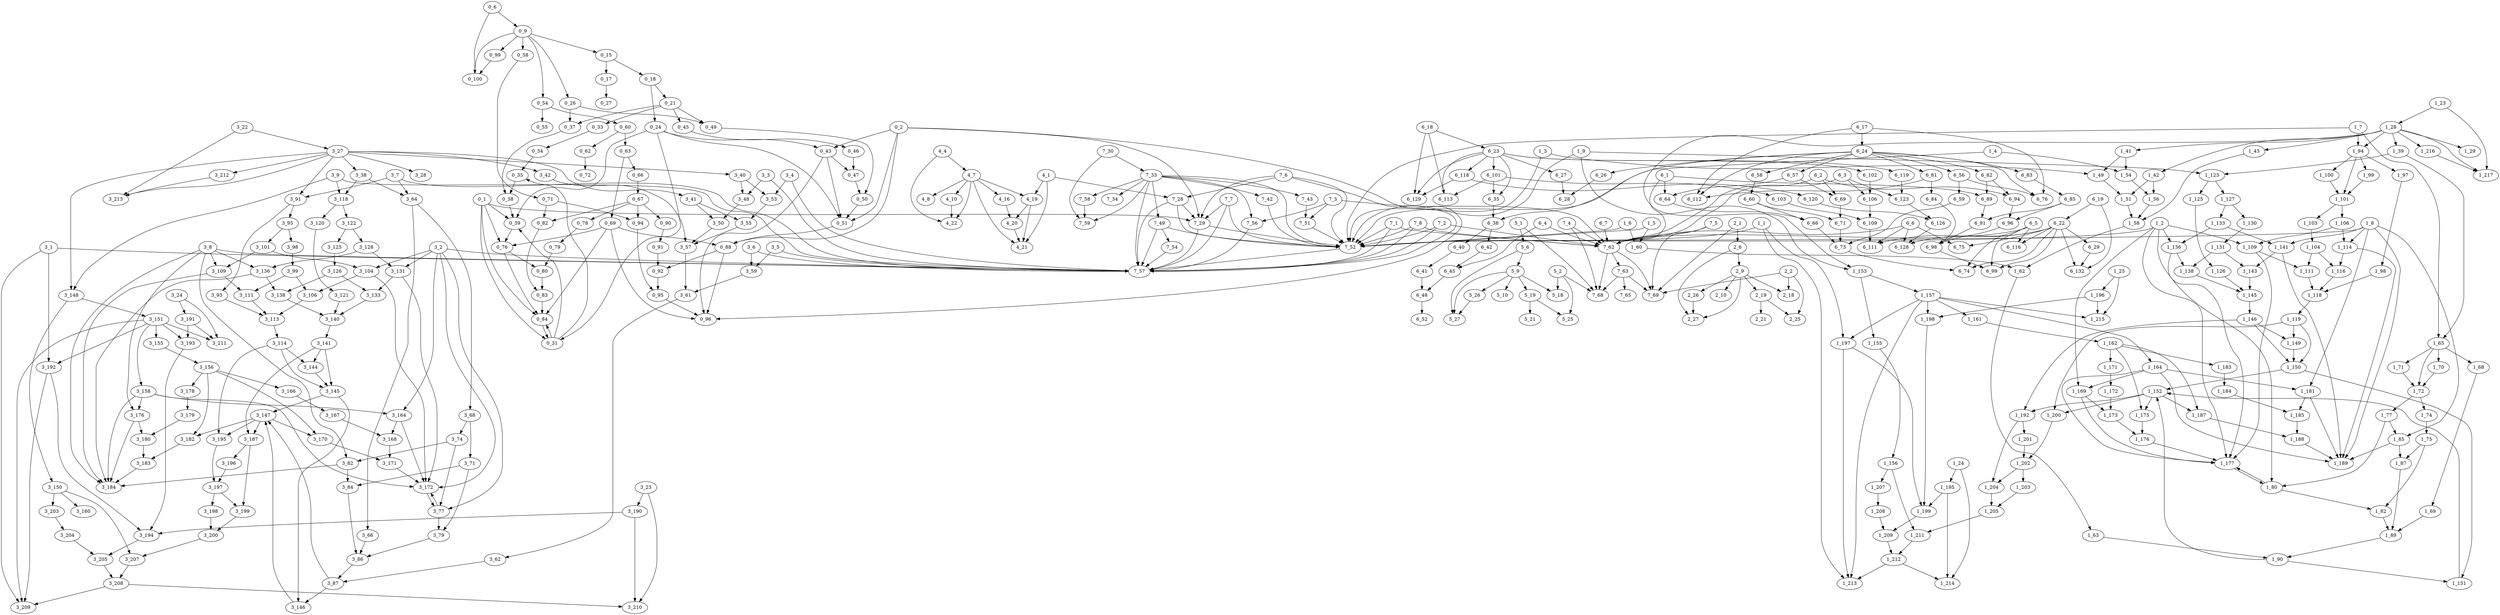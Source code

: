 strict digraph {
"0_6" [node_name="b_idx_0_write_ln0", node_type=0, line_num=0, rtl_name="not_exist", op_type="not_exist", core_name="not_exist", bitwidth=0, opcode=store, m_delay=0.84, topo_index=2, oprand_edges="['108', '109']", latency="['0', '0']", lut=0, ff=0, dsp=0, bram=0, uram=0];
"0_9" [node_name="b_idx_0_load", node_type=0, line_num=26, rtl_name="not_exist", op_type="not_exist", core_name="not_exist", bitwidth=64, opcode=load, m_delay=0.00, topo_index=4, oprand_edges="['111', '359']", latency="['1', '0']", lut=0, ff=0, dsp=0, bram=0, uram=0];
"0_15" [node_name="add_ln26", node_type=0, line_num=26, rtl_name="grp_fu_130_p0", op_type=add, core_name=Adder, bitwidth=64, opcode=add, m_delay=1.81, topo_index=7, oprand_edges="['116', '117']", latency="['1', '0']", lut=0, ff=0, dsp=0, bram=0, uram=0];
"0_17" [node_name="mul_ln26", node_type=0, line_num=26, rtl_name="mul_64ns_66ns_79_2_1_U6", op_type=mul, core_name=Multiplier, bitwidth=79, opcode=mul, m_delay=7.13, topo_index=23, oprand_edges="['119', '121']", latency="['82', '1']", lut=179, ff=361, dsp=6, bram=0, uram=0];
"0_18" [node_name="urem_ln26", node_type=0, line_num=26, rtl_name="urem_64ns_15ns_14_68_1_U2", op_type=urem, core_name=Divider, bitwidth=14, opcode=urem, m_delay=2.56, topo_index=8, oprand_edges="['122', '124']", latency="['1', '67']", lut=6607, ff=8651, dsp=0, bram=0, uram=0];
"0_21" [node_name="mul_ln26_1", node_type=0, line_num=26, rtl_name="mul_mul_14ns_15ns_29_4_1_U8", op_type=mul, core_name=DSP48, bitwidth=29, opcode=mul, m_delay=1.54, topo_index=27, oprand_edges="['127', '129']", latency="['84', '3']", lut=0, ff=0, dsp=0, bram=0, uram=0];
"0_24" [node_name="urem_ln26_1", node_type=0, line_num=26, rtl_name="urem_14ns_14ns_14_18_1_U4", op_type=urem, core_name=Divider, bitwidth=14, opcode=urem, m_delay=1.81, topo_index=19, oprand_edges="['140', '142']", latency="['68', '17']", lut=389, ff=517, dsp=0, bram=0, uram=0];
"0_26" [node_name="sub_ln26", node_type=0, line_num=26, rtl_name="sub_ln26_fu_237_p2", op_type=sub, core_name=Adder, bitwidth=32, opcode=sub, m_delay=1.51, topo_index=37, oprand_edges="['145', '146']", latency="['87', '0']", lut=39, ff=0, dsp=0, bram=0, uram=0];
"0_27" [node_name="tmp_8", node_type=0, line_num=26, rtl_name="tmp_8_reg_517", op_type="not_exist", core_name="not_exist", bitwidth=1, opcode=bitselect, m_delay=0.00, topo_index=24, oprand_edges="['148', '149', '151']", latency="['83', '0']", lut=0, ff=1, dsp=0, bram=0, uram=0];
"0_99" [node_name="add_ln25", node_type=0, line_num=25, rtl_name="add_ln25_fu_165_p2", op_type=add, core_name=Adder, bitwidth=64, opcode=add, m_delay=1.81, topo_index=15, oprand_edges="['155', '157']", latency="['2', '0']", lut=71, ff=0, dsp=0, bram=0, uram=0];
"0_100" [node_name="b_idx_0_write_ln25", node_type=0, line_num=25, rtl_name="not_exist", op_type="not_exist", core_name="not_exist", bitwidth=0, opcode=store, m_delay=0.84, topo_index=16, oprand_edges="['158', '159', '360', '361']", latency="['2', '0']", lut=0, ff=0, dsp=0, bram=0, uram=0];
"0_1" [node_name="M_0", node_type=1, line_num=0, rtl_name="not_exist", op_type="not_exist", bitwidth=64, direction=2, if_type=1, array_size=4161];
"0_76" [node_name="M_0_load_1", node_type=0, line_num=26, rtl_name="not_exist", op_type=ram, core_name=RAM, bitwidth=64, opcode=load, m_delay=2.26, topo_index=64, oprand_edges="['164', '356']", latency="['88', '1']", lut=0, ff=0, dsp=0, bram=0, uram=0];
"0_78" [node_name="shl_ln26_10", node_type=0, line_num=26, rtl_name="shl_ln26_10_fu_372_p2", op_type=shl, core_name=Shifter, bitwidth=64, opcode=shl, m_delay=0.00, topo_index=71, oprand_edges="['167', '168']", latency="['89', '0']", lut=182, ff=0, dsp=0, bram=0, uram=0];
"0_79" [node_name="xor_ln26_3", node_type=0, line_num=26, rtl_name="xor_ln26_3_fu_378_p2", op_type=xor, core_name=LogicGate, bitwidth=64, opcode=xor, m_delay=0.00, topo_index=72, oprand_edges="['169', '171']", latency="['89', '0']", lut=64, ff=0, dsp=0, bram=0, uram=0];
"0_80" [node_name="and_ln26_3", node_type=0, line_num=26, rtl_name="and_ln26_3_fu_384_p2", op_type=and, core_name=LogicGate, bitwidth=64, opcode=and, m_delay=0.00, topo_index=73, oprand_edges="['172', '173']", latency="['89', '0']", lut=64, ff=0, dsp=0, bram=0, uram=0];
"0_71" [node_name="sub_ln26_1", node_type=0, line_num=26, rtl_name="sub_ln26_1_fu_362_p2", op_type=sub, core_name=Adder, bitwidth=32, opcode=sub, m_delay=1.51, topo_index=69, oprand_edges="['206', '207']", latency="['89', '0']", lut=39, ff=0, dsp=0, bram=0, uram=0];
"0_82" [node_name="shl_ln26_11", node_type=0, line_num=26, rtl_name="shl_ln26_11_fu_394_p2", op_type=shl, core_name=Shifter, bitwidth=64, opcode=shl, m_delay=0.00, topo_index=75, oprand_edges="['175', '176']", latency="['89', '0']", lut=182, ff=0, dsp=0, bram=0, uram=0];
"0_83" [node_name="or_ln26_4", node_type=0, line_num=26, rtl_name="or_ln26_4_fu_400_p2", op_type=or, core_name=LogicGate, bitwidth=64, opcode=or, m_delay=1.93, topo_index=76, oprand_edges="['177', '178']", latency="['89', '0']", lut=64, ff=0, dsp=0, bram=0, uram=0];
"0_84" [node_name="M_0_addr_1_write_ln26", node_type=0, line_num=26, rtl_name="not_exist", op_type=ram, core_name=RAM, bitwidth=0, opcode=store, m_delay=2.26, topo_index=77, oprand_edges="['179', '180', '353', '355', '2147483647']", latency="['89', '0']", lut=0, ff=0, dsp=0, bram=0, uram=0];
"0_58" [node_name="or_ln26", node_type=0, line_num=26, rtl_name="or_ln26_fu_350_p2", op_type="not_exist", core_name="not_exist", bitwidth=32, opcode=or, m_delay=0.00, topo_index=67, oprand_edges="['182', '183']", latency="['89', '0']", lut=32, ff=0, dsp=0, bram=0, uram=0];
"0_54" [node_name="or_ln25", node_type=0, line_num=25, rtl_name="or_ln25_fu_136_p2", op_type="not_exist", core_name="not_exist", bitwidth=64, opcode=or, m_delay=0.00, topo_index=9, oprand_edges="['214', '216']", latency="['2', '0']", lut=64, ff=0, dsp=0, bram=0, uram=0];
"0_60" [node_name="add_ln26_1", node_type=0, line_num=26, rtl_name="grp_fu_159_p0", op_type=add, core_name=Adder, bitwidth=64, opcode=add, m_delay=1.81, topo_index=13, oprand_edges="['186', '187']", latency="['2', '0']", lut=0, ff=0, dsp=0, bram=0, uram=0];
"0_62" [node_name="mul_ln26_2", node_type=0, line_num=26, rtl_name="mul_64ns_66ns_79_2_1_U7", op_type=mul, core_name=Multiplier, bitwidth=79, opcode=mul, m_delay=7.13, topo_index=57, oprand_edges="['189', '190']", latency="['87', '1']", lut=179, ff=361, dsp=6, bram=0, uram=0];
"0_63" [node_name="urem_ln26_2", node_type=0, line_num=26, rtl_name="urem_64ns_15ns_14_68_1_U3", op_type=urem, core_name=Divider, bitwidth=14, opcode=urem, m_delay=2.56, topo_index=14, oprand_edges="['191', '192']", latency="['2', '67']", lut=6607, ff=8651, dsp=0, bram=0, uram=0];
"0_66" [node_name="mul_ln26_3", node_type=0, line_num=26, rtl_name="mul_mul_14ns_15ns_29_4_1_U9", op_type=mul, core_name=DSP48, bitwidth=29, opcode=mul, m_delay=1.54, topo_index=29, oprand_edges="['195', '196']", latency="['85', '3']", lut=0, ff=0, dsp=0, bram=0, uram=0];
"0_67" [node_name="tmp_9", node_type=0, line_num=26, rtl_name="tmp_9_reg_551", op_type="not_exist", core_name="not_exist", bitwidth=1, opcode=bitselect, m_delay=0.00, topo_index=59, oprand_edges="['197', '198', '199']", latency="['88', '0']", lut=0, ff=1, dsp=0, bram=0, uram=0];
"0_69" [node_name="urem_ln26_3", node_type=0, line_num=26, rtl_name="urem_14ns_14ns_14_18_1_U5", op_type=urem, core_name=Divider, bitwidth=14, opcode=urem, m_delay=1.81, topo_index=21, oprand_edges="['203', '204']", latency="['71', '17']", lut=389, ff=517, dsp=0, bram=0, uram=0];
"0_72" [node_name="tmp_10", node_type=0, line_num=26, rtl_name="tmp_10_reg_556", op_type="not_exist", core_name="not_exist", bitwidth=1, opcode=bitselect, m_delay=0.00, topo_index=61, oprand_edges="['208', '209', '210']", latency="['88', '0']", lut=0, ff=1, dsp=0, bram=0, uram=0];
"0_55" [node_name="icmp_ln25", node_type=0, line_num=25, rtl_name="icmp_ln25_fu_141_p2", op_type=icmp, core_name=Cmp, bitwidth=1, opcode=icmp, m_delay=1.40, topo_index=10, oprand_edges="['217', '219']", latency="['2', '0']", lut=29, ff=0, dsp=0, bram=0, uram=0];
"0_31" [node_name="M_0_load", node_type=0, line_num=26, rtl_name="not_exist", op_type=ram, core_name=RAM, bitwidth=64, opcode=load, m_delay=2.26, topo_index=32, oprand_edges="['226']", latency="['86', '1']", lut=0, ff=0, dsp=0, bram=0, uram=0];
"0_33" [node_name="shl_ln26_5", node_type=0, line_num=26, rtl_name="shl_ln26_5_fu_246_p2", op_type=shl, core_name=Shifter, bitwidth=64, opcode=shl, m_delay=0.00, topo_index=39, oprand_edges="['228', '229']", latency="['87', '0']", lut=182, ff=0, dsp=0, bram=0, uram=0];
"0_34" [node_name="xor_ln26_1", node_type=0, line_num=26, rtl_name="xor_ln26_1_fu_252_p2", op_type=xor, core_name=LogicGate, bitwidth=64, opcode=xor, m_delay=0.00, topo_index=40, oprand_edges="['230', '231']", latency="['87', '0']", lut=64, ff=0, dsp=0, bram=0, uram=0];
"0_35" [node_name="and_ln26_1", node_type=0, line_num=26, rtl_name="and_ln26_1_fu_258_p2", op_type=and, core_name=LogicGate, bitwidth=64, opcode=and, m_delay=0.00, topo_index=41, oprand_edges="['232', '233']", latency="['87', '0']", lut=64, ff=0, dsp=0, bram=0, uram=0];
"0_37" [node_name="shl_ln26_6", node_type=0, line_num=26, rtl_name="shl_ln26_6_fu_268_p2", op_type=shl, core_name=Shifter, bitwidth=64, opcode=shl, m_delay=0.00, topo_index=43, oprand_edges="['235', '236']", latency="['87', '0']", lut=182, ff=0, dsp=0, bram=0, uram=0];
"0_38" [node_name="or_ln26_2", node_type=0, line_num=26, rtl_name="or_ln26_2_fu_274_p2", op_type=or, core_name=LogicGate, bitwidth=64, opcode=or, m_delay=1.93, topo_index=44, oprand_edges="['237', '238']", latency="['87', '0']", lut=64, ff=0, dsp=0, bram=0, uram=0];
"0_39" [node_name="M_0_addr_write_ln26", node_type=0, line_num=26, rtl_name="not_exist", op_type=ram, core_name=RAM, bitwidth=0, opcode=store, m_delay=2.26, topo_index=45, oprand_edges="['239', '240', '351']", latency="['87', '0']", lut=0, ff=0, dsp=0, bram=0, uram=0];
"0_2" [node_name="M_1", node_type=1, line_num=0, rtl_name="not_exist", op_type="not_exist", bitwidth=64, direction=2, if_type=1, array_size=4161];
"0_43" [node_name="M_1_load", node_type=0, line_num=26, rtl_name="not_exist", op_type=ram, core_name=RAM, bitwidth=64, opcode=load, m_delay=2.26, topo_index=34, oprand_edges="['245']", latency="['86', '1']", lut=0, ff=0, dsp=0, bram=0, uram=0];
"0_45" [node_name="shl_ln26_3", node_type=0, line_num=26, rtl_name="shl_ln26_3_fu_285_p2", op_type=shl, core_name=Shifter, bitwidth=64, opcode=shl, m_delay=0.00, topo_index=48, oprand_edges="['247', '248']", latency="['87', '0']", lut=182, ff=0, dsp=0, bram=0, uram=0];
"0_46" [node_name="xor_ln26", node_type=0, line_num=26, rtl_name="xor_ln26_fu_291_p2", op_type=xor, core_name=LogicGate, bitwidth=64, opcode=xor, m_delay=0.00, topo_index=49, oprand_edges="['249', '250']", latency="['87', '0']", lut=64, ff=0, dsp=0, bram=0, uram=0];
"0_47" [node_name="and_ln26", node_type=0, line_num=26, rtl_name="and_ln26_fu_297_p2", op_type=and, core_name=LogicGate, bitwidth=64, opcode=and, m_delay=0.00, topo_index=50, oprand_edges="['251', '252']", latency="['87', '0']", lut=64, ff=0, dsp=0, bram=0, uram=0];
"0_49" [node_name="shl_ln26_4", node_type=0, line_num=26, rtl_name="shl_ln26_4_fu_307_p2", op_type=shl, core_name=Shifter, bitwidth=64, opcode=shl, m_delay=0.00, topo_index=52, oprand_edges="['254', '255']", latency="['87', '0']", lut=182, ff=0, dsp=0, bram=0, uram=0];
"0_50" [node_name="or_ln26_1", node_type=0, line_num=26, rtl_name="or_ln26_1_fu_313_p2", op_type=or, core_name=LogicGate, bitwidth=64, opcode=or, m_delay=1.93, topo_index=53, oprand_edges="['256', '257']", latency="['87', '0']", lut=64, ff=0, dsp=0, bram=0, uram=0];
"0_51" [node_name="M_1_addr_write_ln26", node_type=0, line_num=26, rtl_name="not_exist", op_type=ram, core_name=RAM, bitwidth=0, opcode=store, m_delay=2.26, topo_index=54, oprand_edges="['258', '259', '352']", latency="['87', '0']", lut=0, ff=0, dsp=0, bram=0, uram=0];
"0_88" [node_name="M_1_load_1", node_type=0, line_num=26, rtl_name="not_exist", op_type=ram, core_name=RAM, bitwidth=64, opcode=load, m_delay=2.26, topo_index=66, oprand_edges="['264', '358']", latency="['88', '1']", lut=0, ff=0, dsp=0, bram=0, uram=0];
"0_90" [node_name="shl_ln26_8", node_type=0, line_num=26, rtl_name="shl_ln26_8_fu_411_p2", op_type=shl, core_name=Shifter, bitwidth=64, opcode=shl, m_delay=0.00, topo_index=80, oprand_edges="['266', '267']", latency="['89', '0']", lut=182, ff=0, dsp=0, bram=0, uram=0];
"0_91" [node_name="xor_ln26_2", node_type=0, line_num=26, rtl_name="xor_ln26_2_fu_417_p2", op_type=xor, core_name=LogicGate, bitwidth=64, opcode=xor, m_delay=0.00, topo_index=81, oprand_edges="['268', '269']", latency="['89', '0']", lut=64, ff=0, dsp=0, bram=0, uram=0];
"0_92" [node_name="and_ln26_2", node_type=0, line_num=26, rtl_name="and_ln26_2_fu_423_p2", op_type=and, core_name=LogicGate, bitwidth=64, opcode=and, m_delay=0.00, topo_index=82, oprand_edges="['270', '271']", latency="['89', '0']", lut=64, ff=0, dsp=0, bram=0, uram=0];
"0_94" [node_name="shl_ln26_9", node_type=0, line_num=26, rtl_name="shl_ln26_9_fu_433_p2", op_type=shl, core_name=Shifter, bitwidth=64, opcode=shl, m_delay=0.00, topo_index=84, oprand_edges="['273', '274']", latency="['89', '0']", lut=182, ff=0, dsp=0, bram=0, uram=0];
"0_95" [node_name="or_ln26_3", node_type=0, line_num=26, rtl_name="or_ln26_3_fu_439_p2", op_type=or, core_name=LogicGate, bitwidth=64, opcode=or, m_delay=1.93, topo_index=85, oprand_edges="['275', '276']", latency="['89', '0']", lut=64, ff=0, dsp=0, bram=0, uram=0];
"0_96" [node_name="M_1_addr_1_write_ln26", node_type=0, line_num=26, rtl_name="not_exist", op_type=ram, core_name=RAM, bitwidth=0, opcode=store, m_delay=2.26, topo_index=86, oprand_edges="['277', '278', '354', '357']", latency="['89', '0']", lut=0, ff=0, dsp=0, bram=0, uram=0];
"1_9" [node_name=empty, node_type=1, line_num=0, rtl_name="not_exist", op_type="not_exist", bitwidth=15, direction=0, if_type=0, array_size=0];
"1_7" [node_name="p_cast15", node_type=1, line_num=0, rtl_name="not_exist", op_type="not_exist", bitwidth=14, direction=0, if_type=0, array_size=0];
"1_6" [node_name="p_cast21", node_type=1, line_num=0, rtl_name="not_exist", op_type="not_exist", bitwidth=4, direction=0, if_type=0, array_size=0];
"1_5" [node_name="SEQB_load", node_type=1, line_num=0, rtl_name="not_exist", op_type="not_exist", bitwidth=16, direction=0, if_type=0, array_size=0];
"1_23" [node_name="a_idx_2_write_ln0", node_type=0, line_num=0, rtl_name="not_exist", op_type="not_exist", core_name="not_exist", bitwidth=0, opcode=store, m_delay=0.84, topo_index=9, oprand_edges="['240', '241']", latency="['0', '0']", lut=0, ff=0, dsp=0, bram=0, uram=0];
"1_24" [node_name="reuse_reg_write_ln0", node_type=0, line_num=0, rtl_name="not_exist", op_type="not_exist", core_name="not_exist", bitwidth=0, opcode=store, m_delay=0.84, topo_index=10, oprand_edges="['243', '244']", latency="['0', '0']", lut=0, ff=0, dsp=0, bram=0, uram=0];
"1_25" [node_name="reuse_addr_reg_write_ln0", node_type=0, line_num=0, rtl_name="not_exist", op_type="not_exist", core_name="not_exist", bitwidth=0, opcode=store, m_delay=0.84, topo_index=11, oprand_edges="['246', '247']", latency="['0', '0']", lut=0, ff=0, dsp=0, bram=0, uram=0];
"1_28" [node_name="a_idx", node_type=0, line_num=32, rtl_name="not_exist", op_type="not_exist", core_name="not_exist", bitwidth=8, opcode=load, m_delay=0.00, topo_index=13, oprand_edges="['249', '791']", latency="['0', '0']", lut=0, ff=0, dsp=0, bram=0, uram=0];
"1_29" [node_name="icmp_ln31", node_type=0, line_num=31, rtl_name="icmp_ln31_fu_321_p2", op_type=icmp, core_name=Cmp, bitwidth=1, opcode=icmp, m_delay=0.86, topo_index=14, oprand_edges="['250', '252']", latency="['0', '0']", lut=11, ff=0, dsp=0, bram=0, uram=0];
"1_146" [node_name=left, node_type=0, line_num=43, rtl_name="add_32ns_32s_32_1_1_U28", op_type=add, core_name="AddSub_DSP", bitwidth=32, opcode=add, m_delay=2.55, topo_index=145, oprand_edges="['559', '560']", latency="['37', '0']", lut=0, ff=0, dsp=1, bram=0, uram=0];
"1_192" [node_name="icmp_ln48", node_type=0, line_num=48, rtl_name="icmp_ln48_fu_961_p2", op_type=icmp, core_name=Cmp, bitwidth=1, opcode=icmp, m_delay=1.26, topo_index=169, oprand_edges="['256', '257']", latency="['38', '0']", lut=18, ff=0, dsp=0, bram=0, uram=0];
"1_152" [node_name=max, node_type=0, line_num=45, rtl_name="max_fu_871_p3", op_type=select, core_name=Sel, bitwidth=32, opcode=select, m_delay=0.87, topo_index=149, oprand_edges="['568', '569', '570']", latency="['38', '0']", lut=32, ff=0, dsp=0, bram=0, uram=0];
"1_156" [node_name="tmp_33", node_type=0, line_num=47, rtl_name="tmp_33_reg_1363", op_type="not_exist", core_name="not_exist", bitwidth=1, opcode=bitselect, m_delay=0.00, topo_index=111, oprand_edges="['577', '578', '579']", latency="['35', '0']", lut=0, ff=1, dsp=0, bram=0, uram=0];
"1_1" [node_name=ptr, node_type=1, line_num=0, rtl_name="not_exist", op_type="not_exist", bitwidth=16, direction=2, if_type=1, array_size=8321];
"1_195" [node_name="reuse_reg_load", node_type=0, line_num=0, rtl_name="not_exist", op_type="not_exist", core_name="not_exist", bitwidth=16, opcode=load, m_delay=0.00, topo_index=180, oprand_edges="['267', '793']", latency="['39', '0']", lut=0, ff=0, dsp=0, bram=0, uram=0];
"1_196" [node_name="reuse_addr_reg_load", node_type=0, line_num=0, rtl_name="not_exist", op_type="not_exist", core_name="not_exist", bitwidth=64, opcode=load, m_delay=0.00, topo_index=120, oprand_edges="['268', '795']", latency="['35', '0']", lut=0, ff=0, dsp=0, bram=0, uram=0];
"1_197" [node_name="ptr_load", node_type=0, line_num=49, rtl_name="not_exist", op_type=ram, core_name=RAM, bitwidth=16, opcode=load, m_delay=2.26, topo_index=121, oprand_edges="['269']", latency="['35', '1']", lut=0, ff=0, dsp=0, bram=0, uram=0];
"1_198" [node_name="addr_cmp", node_type=0, line_num=47, rtl_name="addr_cmp_fu_725_p2", op_type=icmp, core_name=Cmp, bitwidth=1, opcode=icmp, m_delay=1.40, topo_index=122, oprand_edges="['270', '271']", latency="['35', '0']", lut=29, ff=0, dsp=0, bram=0, uram=0];
"1_199" [node_name="reuse_select", node_type=0, line_num=47, rtl_name="reuse_select_fu_1029_p3", op_type=select, core_name=Sel, bitwidth=16, opcode=select, m_delay=0.00, topo_index=181, oprand_edges="['272', '273', '274']", latency="['39', '0']", lut=16, ff=0, dsp=0, bram=0, uram=0];
"1_200" [node_name="icmp_ln50", node_type=0, line_num=50, rtl_name="icmp_ln50_fu_973_p2", op_type=icmp, core_name=Cmp, bitwidth=1, opcode=icmp, m_delay=1.26, topo_index=171, oprand_edges="['275', '276']", latency="['38', '0']", lut=18, ff=0, dsp=0, bram=0, uram=0];
"1_119" [node_name=up, node_type=0, line_num=42, rtl_name="add_32ns_32s_32_1_1_U26", op_type=add, core_name="AddSub_DSP", bitwidth=32, opcode=add, m_delay=2.55, topo_index=136, oprand_edges="['513', '514']", latency="['37', '0']", lut=0, ff=0, dsp=1, bram=0, uram=0];
"1_201" [node_name="xor_ln48", node_type=0, line_num=48, rtl_name="xor_ln48_fu_978_p2", op_type=xor, core_name=LogicGate, bitwidth=1, opcode=xor, m_delay=0.00, topo_index=172, oprand_edges="['277', '279']", latency="['38', '0']", lut=2, ff=0, dsp=0, bram=0, uram=0];
"1_202" [node_name="and_ln50", node_type=0, line_num=50, rtl_name="and_ln50_fu_984_p2", op_type=and, core_name=LogicGate, bitwidth=1, opcode=and, m_delay=0.48, topo_index=173, oprand_edges="['280', '281']", latency="['38', '0']", lut=2, ff=0, dsp=0, bram=0, uram=0];
"1_203" [node_name="select_ln50", node_type=0, line_num=50, rtl_name="select_ln50_fu_990_p3", op_type=select, core_name=Sel, bitwidth=7, opcode=select, m_delay=0.00, topo_index=174, oprand_edges="['282', '284', '286']", latency="['38', '0']", lut=7, ff=0, dsp=0, bram=0, uram=0];
"1_204" [node_name="or_ln50", node_type=0, line_num=50, rtl_name="or_ln50_fu_998_p2", op_type=or, core_name=LogicGate, bitwidth=1, opcode=or, m_delay=0.00, topo_index=175, oprand_edges="['287', '288']", latency="['38', '0']", lut=2, ff=0, dsp=0, bram=0, uram=0];
"1_205" [node_name="select_ln50_1", node_type=0, line_num=50, rtl_name="select_ln50_1_fu_1004_p3", op_type=select, core_name=Sel, bitwidth=7, opcode=select, m_delay=0.00, topo_index=176, oprand_edges="['289', '290', '292']", latency="['38', '0']", lut=7, ff=0, dsp=0, bram=0, uram=0];
"1_207" [node_name="shl_ln50", node_type=0, line_num=50, rtl_name="shl_ln50_fu_1035_p2", op_type=shl, core_name=Shifter, bitwidth=16, opcode=shl, m_delay=0.00, topo_index=182, oprand_edges="['295', '296']", latency="['39', '0']", lut=35, ff=0, dsp=0, bram=0, uram=0];
"1_208" [node_name="xor_ln50", node_type=0, line_num=50, rtl_name="xor_ln50_fu_1040_p2", op_type=xor, core_name=LogicGate, bitwidth=16, opcode=xor, m_delay=0.00, topo_index=183, oprand_edges="['297', '299']", latency="['39', '0']", lut=16, ff=0, dsp=0, bram=0, uram=0];
"1_209" [node_name="and_ln50_2", node_type=0, line_num=50, rtl_name="and_ln50_2_fu_1046_p2", op_type=and, core_name=LogicGate, bitwidth=16, opcode=and, m_delay=0.00, topo_index=184, oprand_edges="['300', '301']", latency="['39', '0']", lut=16, ff=0, dsp=0, bram=0, uram=0];
"1_211" [node_name="shl_ln50_2", node_type=0, line_num=50, rtl_name="shl_ln50_2_fu_1020_p2", op_type=shl, core_name=Shifter, bitwidth=16, opcode=shl, m_delay=1.58, topo_index=179, oprand_edges="['303', '304']", latency="['38', '0']", lut=35, ff=0, dsp=0, bram=0, uram=0];
"1_212" [node_name="or_ln50_2", node_type=0, line_num=50, rtl_name="ptr_d0", op_type=or, core_name=LogicGate, bitwidth=16, opcode=or, m_delay=1.67, topo_index=185, oprand_edges="['305', '306']", latency="['39', '0']", lut=0, ff=0, dsp=0, bram=0, uram=0];
"1_213" [node_name="ptr_addr_write_ln49", node_type=0, line_num=49, rtl_name="not_exist", op_type=ram, core_name=RAM, bitwidth=0, opcode=store, m_delay=2.26, topo_index=186, oprand_edges="['307', '308', '782']", latency="['39', '0']", lut=0, ff=0, dsp=0, bram=0, uram=0];
"1_214" [node_name="reuse_reg_write_ln50", node_type=0, line_num=50, rtl_name="not_exist", op_type="not_exist", core_name="not_exist", bitwidth=0, opcode=store, m_delay=0.84, topo_index=187, oprand_edges="['309', '310', '790', '794']", latency="['39', '0']", lut=0, ff=0, dsp=0, bram=0, uram=0];
"1_215" [node_name="reuse_addr_reg_write_ln47", node_type=0, line_num=47, rtl_name="not_exist", op_type="not_exist", core_name="not_exist", bitwidth=0, opcode=store, m_delay=0.84, topo_index=123, oprand_edges="['311', '312', '789', '796']", latency="['35', '0']", lut=0, ff=0, dsp=0, bram=0, uram=0];
"1_216" [node_name="add_ln31", node_type=0, line_num=31, rtl_name="add_ln31_fu_529_p2", op_type=add, core_name=Adder, bitwidth=8, opcode=add, m_delay=1.35, topo_index=56, oprand_edges="['313', '314']", latency="['4', '0']", lut=15, ff=0, dsp=0, bram=0, uram=0];
"1_217" [node_name="a_idx_2_write_ln31", node_type=0, line_num=31, rtl_name="not_exist", op_type="not_exist", core_name="not_exist", bitwidth=0, opcode=store, m_delay=0.84, topo_index=57, oprand_edges="['315', '316', '792', '797']", latency="['4', '0']", lut=0, ff=0, dsp=0, bram=0, uram=0];
"1_2" [node_name="M_0", node_type=1, line_num=0, rtl_name="not_exist", op_type="not_exist", bitwidth=64, direction=2, if_type=1, array_size=4161];
"1_169" [node_name="M_0_load", node_type=0, line_num=47, rtl_name="not_exist", op_type=ram, core_name=RAM, bitwidth=64, opcode=load, m_delay=2.26, topo_index=116, oprand_edges="['321']", latency="['35', '1']", lut=0, ff=0, dsp=0, bram=0, uram=0];
"1_171" [node_name="shl_ln47_6", node_type=0, line_num=47, rtl_name="shl_ln47_6_fu_889_p2", op_type=shl, core_name=Shifter, bitwidth=64, opcode=shl, m_delay=0.00, topo_index=152, oprand_edges="['324', '325']", latency="['38', '0']", lut=182, ff=0, dsp=0, bram=0, uram=0];
"1_172" [node_name="xor_ln47_2", node_type=0, line_num=47, rtl_name="xor_ln47_2_fu_895_p2", op_type=xor, core_name=LogicGate, bitwidth=64, opcode=xor, m_delay=0.00, topo_index=153, oprand_edges="['326', '327']", latency="['38', '0']", lut=64, ff=0, dsp=0, bram=0, uram=0];
"1_173" [node_name="and_ln47_2", node_type=0, line_num=47, rtl_name="and_ln47_2_fu_901_p2", op_type=and, core_name=LogicGate, bitwidth=64, opcode=and, m_delay=0.00, topo_index=154, oprand_edges="['328', '329']", latency="['38', '0']", lut=64, ff=0, dsp=0, bram=0, uram=0];
"1_175" [node_name="shl_ln47_7", node_type=0, line_num=47, rtl_name="shl_ln47_7_fu_910_p2", op_type=shl, core_name=Shifter, bitwidth=64, opcode=shl, m_delay=0.00, topo_index=156, oprand_edges="['331', '332']", latency="['38', '0']", lut=182, ff=0, dsp=0, bram=0, uram=0];
"1_176" [node_name="or_ln47_2", node_type=0, line_num=47, rtl_name="M_0_d0", op_type=or, core_name=LogicGate, bitwidth=64, opcode=or, m_delay=1.93, topo_index=157, oprand_edges="['333', '334']", latency="['38', '0']", lut=64, ff=0, dsp=0, bram=0, uram=0];
"1_177" [node_name="M_0_addr_write_ln47", node_type=0, line_num=47, rtl_name="not_exist", op_type=ram, core_name=RAM, bitwidth=0, opcode=store, m_delay=2.26, topo_index=158, oprand_edges="['335', '336', '780', '786', '787', '788', '2147483647']", latency="['38', '0']", lut=0, ff=0, dsp=0, bram=0, uram=0];
"1_39" [node_name="add_ln32", node_type=0, line_num=32, rtl_name="add_ln32_fu_335_p2", op_type=add, core_name=Adder, bitwidth=8, opcode=add, m_delay=1.35, topo_index=18, oprand_edges="['342', '344']", latency="['0', '0']", lut=15, ff=0, dsp=0, bram=0, uram=0];
"1_41" [node_name="add_ln32_2", node_type=0, line_num=32, rtl_name="add_ln32_2_fu_345_p2", op_type=add, core_name=Adder, bitwidth=5, opcode=add, m_delay=1.09, topo_index=20, oprand_edges="['346', '348']", latency="['0', '0']", lut=13, ff=0, dsp=0, bram=0, uram=0];
"1_42" [node_name="add_ln32_3", node_type=0, line_num=32, rtl_name="add_ln32_3_fu_387_p2", op_type=add, core_name=Adder, bitwidth=6, opcode=add, m_delay=1.18, topo_index=32, oprand_edges="['349', '351']", latency="['1', '0']", lut=14, ff=0, dsp=0, bram=0, uram=0];
"1_43" [node_name="add_ln32_4", node_type=0, line_num=32, rtl_name="add_ln32_4_fu_393_p2", op_type=add, core_name=Adder, bitwidth=7, opcode=add, m_delay=1.27, topo_index=33, oprand_edges="['352', '354']", latency="['1', '0']", lut=14, ff=0, dsp=0, bram=0, uram=0];
"1_3" [node_name="SEQA_0", node_type=1, line_num=0, rtl_name="not_exist", op_type="not_exist", bitwidth=16, direction=0, if_type=1, array_size=32];
"1_49" [node_name="SEQA_0_load", node_type=0, line_num=32, rtl_name="not_exist", op_type=ram, core_name=RAM, bitwidth=16, opcode=load, m_delay=1.14, topo_index=23, oprand_edges="['372']", latency="['0', '1']", lut=0, ff=0, dsp=0, bram=0, uram=0];
"1_51" [node_name="lshr_ln32", node_type=0, line_num=32, rtl_name="lshr_ln32_fu_427_p2", op_type=lshr, core_name=Shifter, bitwidth=16, opcode=lshr, m_delay=2.00, topo_index=38, oprand_edges="['374', '375']", latency="['1', '0']", lut=35, ff=0, dsp=0, bram=0, uram=0];
"1_4" [node_name="SEQA_1", node_type=1, line_num=0, rtl_name="not_exist", op_type="not_exist", bitwidth=16, direction=0, if_type=1, array_size=32];
"1_54" [node_name="SEQA_1_load", node_type=0, line_num=32, rtl_name="not_exist", op_type=ram, core_name=RAM, bitwidth=16, opcode=load, m_delay=1.14, topo_index=25, oprand_edges="['380']", latency="['0', '1']", lut=0, ff=0, dsp=0, bram=0, uram=0];
"1_56" [node_name="lshr_ln32_3", node_type=0, line_num=32, rtl_name="lshr_ln32_3_fu_441_p2", op_type=lshr, core_name=Shifter, bitwidth=16, opcode=lshr, m_delay=2.00, topo_index=41, oprand_edges="['382', '383']", latency="['1', '0']", lut=35, ff=0, dsp=0, bram=0, uram=0];
"1_58" [node_name="tmp_5", node_type=0, line_num=32, rtl_name="mux_21_8_1_1_U18", op_type=mux, core_name=Multiplexer, bitwidth=8, opcode=mux, m_delay=0.84, topo_index=43, oprand_edges="['386', '387', '388', '389']", latency="['1', '0']", lut=9, ff=0, dsp=0, bram=0, uram=0];
"1_60" [node_name="lshr_ln32_4", node_type=0, line_num=32, rtl_name="lshr_ln32_4_fu_774_p2", op_type=lshr, core_name=Shifter, bitwidth=16, opcode=lshr, m_delay=0.00, topo_index=131, oprand_edges="['391', '392']", latency="['37', '0']", lut=35, ff=0, dsp=0, bram=0, uram=0];
"1_62" [node_name="icmp_ln32", node_type=0, line_num=32, rtl_name="icmp_ln32_fu_783_p2", op_type=icmp, core_name=Cmp, bitwidth=1, opcode=icmp, m_delay=2.00, topo_index=133, oprand_edges="['394', '395']", latency="['37', '0']", lut=11, ff=0, dsp=0, bram=0, uram=0];
"1_63" [node_name="select_ln39", node_type=0, line_num=39, rtl_name="up_left_fu_796_p1", op_type=select, core_name=Sel, bitwidth=32, opcode=select, m_delay=0.00, topo_index=134, oprand_edges="['396', '397', '399']", latency="['37', '0']", lut=2, ff=0, dsp=0, bram=0, uram=0];
"1_65" [node_name="add_ln41", node_type=0, line_num=41, rtl_name="add_ln41_fu_461_p2", op_type=add, core_name=Adder, bitwidth=15, opcode=add, m_delay=1.32, topo_index=44, oprand_edges="['400', '401']", latency="['1', '0']", lut=22, ff=0, dsp=0, bram=0, uram=0];
"1_68" [node_name="mul_ln41", node_type=0, line_num=41, rtl_name="mul_mul_15ns_16ns_31_4_1_U29", op_type=mul, core_name=DSP48, bitwidth=31, opcode=mul, m_delay=1.54, topo_index=63, oprand_edges="['404', '406']", latency="['30', '3']", lut=0, ff=0, dsp=0, bram=0, uram=0];
"1_69" [node_name="tmp_27", node_type=0, line_num=41, rtl_name="tmp_27_reg_1283", op_type="not_exist", core_name="not_exist", bitwidth=2, opcode=partselect, m_delay=0.00, topo_index=74, oprand_edges="['408', '409', '411', '413']", latency="['33', '0']", lut=0, ff=2, dsp=0, bram=0, uram=0];
"1_70" [node_name="icmp_ln41", node_type=0, line_num=41, rtl_name="icmp_ln41_fu_469_p2", op_type=icmp, core_name=Cmp, bitwidth=1, opcode=icmp, m_delay=1.14, topo_index=46, oprand_edges="['414', '416']", latency="['1', '0']", lut=12, ff=0, dsp=0, bram=0, uram=0];
"1_71" [node_name="add_ln41_1", node_type=0, line_num=41, rtl_name="add_ln41_1_fu_475_p2", op_type=add, core_name=Adder, bitwidth=14, opcode=add, m_delay=1.32, topo_index=47, oprand_edges="['417', '419']", latency="['1', '0']", lut=21, ff=0, dsp=0, bram=0, uram=0];
"1_72" [node_name="select_ln41", node_type=0, line_num=41, rtl_name="select_ln41_fu_481_p3", op_type=select, core_name=Sel, bitwidth=14, opcode=select, m_delay=0.65, topo_index=48, oprand_edges="['420', '421', '422']", latency="['1', '0']", lut=0, ff=0, dsp=0, bram=0, uram=0];
"1_74" [node_name="mul_ln41_1", node_type=0, line_num=41, rtl_name="mul_mul_14ns_15ns_29_4_1_U30", op_type=mul, core_name=DSP48, bitwidth=29, opcode=mul, m_delay=1.54, topo_index=65, oprand_edges="['424', '426']", latency="['30', '3']", lut=0, ff=0, dsp=0, bram=0, uram=0];
"1_75" [node_name="tmp_28", node_type=0, line_num=41, rtl_name="tmp_28_reg_1288", op_type="not_exist", core_name="not_exist", bitwidth=1, opcode=bitselect, m_delay=0.00, topo_index=75, oprand_edges="['428', '429', '431']", latency="['33', '0']", lut=0, ff=1, dsp=0, bram=0, uram=0];
"1_77" [node_name="urem_ln41", node_type=0, line_num=41, rtl_name="urem_14ns_14ns_14_18_1_U19", op_type=urem, core_name=Divider, bitwidth=14, opcode=urem, m_delay=1.81, topo_index=49, oprand_edges="['437', '439']", latency="['1', '17']", lut=389, ff=517, dsp=0, bram=0, uram=0];
"1_80" [node_name="M_0_load_2", node_type=0, line_num=41, rtl_name="not_exist", op_type=ram, core_name=RAM, bitwidth=64, opcode=load, m_delay=2.26, topo_index=82, oprand_edges="['444', '2147483647']", latency="['34', '1']", lut=0, ff=0, dsp=0, bram=0, uram=0];
"1_82" [node_name="lshr_ln41", node_type=0, line_num=41, rtl_name="lshr_ln41_fu_636_p2", op_type=lshr, core_name=Shifter, bitwidth=64, opcode=lshr, m_delay=2.35, topo_index=95, oprand_edges="['446', '447']", latency="['35', '0']", lut=182, ff=0, dsp=0, bram=0, uram=0];
"1_8" [node_name="M_1", node_type=1, line_num=0, rtl_name="not_exist", op_type="not_exist", bitwidth=64, direction=2, if_type=1, array_size=4161];
"1_85" [node_name="M_1_load_1", node_type=0, line_num=41, rtl_name="not_exist", op_type=ram, core_name=RAM, bitwidth=64, opcode=load, m_delay=2.26, topo_index=84, oprand_edges="['452']", latency="['34', '1']", lut=0, ff=0, dsp=0, bram=0, uram=0];
"1_87" [node_name="lshr_ln41_2", node_type=0, line_num=41, rtl_name="lshr_ln41_2_fu_650_p2", op_type=lshr, core_name=Shifter, bitwidth=64, opcode=lshr, m_delay=2.35, topo_index=98, oprand_edges="['454', '455']", latency="['35', '0']", lut=182, ff=0, dsp=0, bram=0, uram=0];
"1_89" [node_name="tmp_9", node_type=0, line_num=41, rtl_name="mux_22_32_1_1_U23", op_type=mux, core_name=Multiplexer, bitwidth=32, opcode=mux, m_delay=0.84, topo_index=100, oprand_edges="['458', '459', '460', '461']", latency="['35', '0']", lut=9, ff=0, dsp=0, bram=0, uram=0];
"1_90" [node_name="up_left", node_type=0, line_num=41, rtl_name="add_32ns_32ns_32_1_1_U25", op_type=add, core_name="AddSub_DSP", bitwidth=32, opcode=add, m_delay=2.55, topo_index=135, oprand_edges="['462', '463', '2147483647']", latency="['37', '0']", lut=0, ff=0, dsp=1, bram=0, uram=0];
"1_94" [node_name="add_ln42", node_type=0, line_num=42, rtl_name="add_ln42_fu_495_p2", op_type=add, core_name=Adder, bitwidth=15, opcode=add, m_delay=1.32, topo_index=50, oprand_edges="['464', '465']", latency="['1', '0']", lut=22, ff=0, dsp=0, bram=0, uram=0];
"1_97" [node_name="mul_ln42", node_type=0, line_num=42, rtl_name="mul_mul_15ns_16ns_31_4_1_U31", op_type=mul, core_name=DSP48, bitwidth=31, opcode=mul, m_delay=1.54, topo_index=67, oprand_edges="['468', '469']", latency="['31', '3']", lut=0, ff=0, dsp=0, bram=0, uram=0];
"1_98" [node_name="tmp_29", node_type=0, line_num=42, rtl_name="tmp_29_reg_1313", op_type="not_exist", core_name="not_exist", bitwidth=2, opcode=partselect, m_delay=0.00, topo_index=85, oprand_edges="['470', '471', '472', '473']", latency="['34', '0']", lut=0, ff=2, dsp=0, bram=0, uram=0];
"1_99" [node_name="icmp_ln42", node_type=0, line_num=42, rtl_name="icmp_ln42_fu_503_p2", op_type=icmp, core_name=Cmp, bitwidth=1, opcode=icmp, m_delay=1.14, topo_index=52, oprand_edges="['474', '475']", latency="['1', '0']", lut=12, ff=0, dsp=0, bram=0, uram=0];
"1_100" [node_name="add_ln42_1", node_type=0, line_num=42, rtl_name="add_ln42_1_fu_509_p2", op_type=add, core_name=Adder, bitwidth=14, opcode=add, m_delay=1.32, topo_index=53, oprand_edges="['476', '477']", latency="['1', '0']", lut=21, ff=0, dsp=0, bram=0, uram=0];
"1_101" [node_name="select_ln42", node_type=0, line_num=42, rtl_name="select_ln42_fu_515_p3", op_type=select, core_name=Sel, bitwidth=14, opcode=select, m_delay=0.65, topo_index=54, oprand_edges="['478', '479', '480']", latency="['1', '0']", lut=0, ff=0, dsp=0, bram=0, uram=0];
"1_103" [node_name="mul_ln42_1", node_type=0, line_num=42, rtl_name="mul_mul_14ns_15ns_29_4_1_U32", op_type=mul, core_name=DSP48, bitwidth=29, opcode=mul, m_delay=1.54, topo_index=69, oprand_edges="['482', '483']", latency="['31', '3']", lut=0, ff=0, dsp=0, bram=0, uram=0];
"1_104" [node_name="tmp_30", node_type=0, line_num=42, rtl_name="tmp_30_reg_1318", op_type="not_exist", core_name="not_exist", bitwidth=1, opcode=bitselect, m_delay=0.00, topo_index=86, oprand_edges="['484', '485', '486']", latency="['34', '0']", lut=0, ff=1, dsp=0, bram=0, uram=0];
"1_106" [node_name="urem_ln42", node_type=0, line_num=42, rtl_name="urem_14ns_14ns_14_18_1_U20", op_type=urem, core_name=Divider, bitwidth=14, opcode=urem, m_delay=1.81, topo_index=55, oprand_edges="['490', '491']", latency="['1', '17']", lut=389, ff=517, dsp=0, bram=0, uram=0];
"1_109" [node_name="M_0_load_3", node_type=0, line_num=42, rtl_name="not_exist", op_type=ram, core_name=RAM, bitwidth=64, opcode=load, m_delay=2.26, topo_index=89, oprand_edges="['496']", latency="['34', '1']", lut=0, ff=0, dsp=0, bram=0, uram=0];
"1_111" [node_name="lshr_ln42", node_type=0, line_num=42, rtl_name="lshr_ln42_fu_680_p2", op_type=lshr, core_name=Shifter, bitwidth=64, opcode=lshr, m_delay=2.35, topo_index=103, oprand_edges="['498', '499']", latency="['35', '0']", lut=182, ff=0, dsp=0, bram=0, uram=0];
"1_114" [node_name="M_1_load_2", node_type=0, line_num=42, rtl_name="not_exist", op_type=ram, core_name=RAM, bitwidth=64, opcode=load, m_delay=2.26, topo_index=91, oprand_edges="['504']", latency="['34', '1']", lut=0, ff=0, dsp=0, bram=0, uram=0];
"1_116" [node_name="lshr_ln42_2", node_type=0, line_num=42, rtl_name="lshr_ln42_2_fu_739_p2", op_type=lshr, core_name=Shifter, bitwidth=64, opcode=lshr, m_delay=2.35, topo_index=125, oprand_edges="['506', '507']", latency="['36', '0']", lut=182, ff=0, dsp=0, bram=0, uram=0];
"1_118" [node_name="tmp_11", node_type=0, line_num=42, rtl_name="mux_22_32_1_1_U24", op_type=mux, core_name=Multiplexer, bitwidth=32, opcode=mux, m_delay=0.84, topo_index=127, oprand_edges="['509', '510', '511', '512']", latency="['36', '0']", lut=9, ff=0, dsp=0, bram=0, uram=0];
"1_123" [node_name="add_ln43", node_type=0, line_num=43, rtl_name="grp_fu_363_p0", op_type=add, core_name=Adder, bitwidth=15, opcode=add, m_delay=1.31, topo_index=26, oprand_edges="['515', '516']", latency="['0', '0']", lut=0, ff=0, dsp=0, bram=0, uram=0];
"1_125" [node_name="mul_ln43", node_type=0, line_num=43, rtl_name="mul_mul_15ns_16ns_31_4_1_U33", op_type=mul, core_name=DSP48, bitwidth=31, opcode=mul, m_delay=1.54, topo_index=71, oprand_edges="['518', '519']", latency="['32', '3']", lut=0, ff=0, dsp=0, bram=0, uram=0];
"1_126" [node_name="tmp_31", node_type=0, line_num=43, rtl_name="tmp_31_reg_1348", op_type="not_exist", core_name="not_exist", bitwidth=2, opcode=partselect, m_delay=0.00, topo_index=105, oprand_edges="['520', '521', '522', '523']", latency="['35', '0']", lut=0, ff=2, dsp=0, bram=0, uram=0];
"1_127" [node_name="urem_ln43", node_type=0, line_num=43, rtl_name="urem_15ns_15ns_14_19_1_U16", op_type=urem, core_name=Divider, bitwidth=14, opcode=urem, m_delay=1.87, topo_index=27, oprand_edges="['524', '525']", latency="['0', '18']", lut=438, ff=576, dsp=0, bram=0, uram=0];
"1_130" [node_name="mul_ln43_1", node_type=0, line_num=43, rtl_name="mul_mul_14ns_15ns_29_4_1_U35", op_type=mul, core_name=DSP48, bitwidth=29, opcode=mul, m_delay=1.54, topo_index=77, oprand_edges="['528', '529']", latency="['33', '3']", lut=0, ff=0, dsp=0, bram=0, uram=0];
"1_131" [node_name="tmp_32", node_type=0, line_num=43, rtl_name="tmp_32_reg_1393", op_type="not_exist", core_name="not_exist", bitwidth=1, opcode=bitselect, m_delay=0.00, topo_index=128, oprand_edges="['530', '531', '532']", latency="['36', '0']", lut=0, ff=1, dsp=0, bram=0, uram=0];
"1_133" [node_name="urem_ln43_1", node_type=0, line_num=43, rtl_name="urem_14ns_14ns_14_18_1_U21", op_type=urem, core_name=Divider, bitwidth=14, opcode=urem, m_delay=1.81, topo_index=59, oprand_edges="['536', '537']", latency="['18', '17']", lut=389, ff=517, dsp=0, bram=0, uram=0];
"1_136" [node_name="M_0_load_4", node_type=0, line_num=43, rtl_name="not_exist", op_type=ram, core_name=RAM, bitwidth=64, opcode=load, m_delay=2.26, topo_index=108, oprand_edges="['542']", latency="['35', '1']", lut=0, ff=0, dsp=0, bram=0, uram=0];
"1_138" [node_name="lshr_ln43", node_type=0, line_num=43, rtl_name="lshr_ln43_fu_817_p2", op_type=lshr, core_name=Shifter, bitwidth=64, opcode=lshr, m_delay=2.35, topo_index=139, oprand_edges="['544', '545']", latency="['37', '0']", lut=182, ff=0, dsp=0, bram=0, uram=0];
"1_141" [node_name="M_1_load_3", node_type=0, line_num=43, rtl_name="not_exist", op_type=ram, core_name=RAM, bitwidth=64, opcode=load, m_delay=2.26, topo_index=110, oprand_edges="['550']", latency="['35', '1']", lut=0, ff=0, dsp=0, bram=0, uram=0];
"1_143" [node_name="lshr_ln43_2", node_type=0, line_num=43, rtl_name="lshr_ln43_2_fu_830_p2", op_type=lshr, core_name=Shifter, bitwidth=64, opcode=lshr, m_delay=2.35, topo_index=142, oprand_edges="['552', '553']", latency="['37', '0']", lut=182, ff=0, dsp=0, bram=0, uram=0];
"1_145" [node_name="tmp_14", node_type=0, line_num=43, rtl_name="mux_22_32_1_1_U27", op_type=mux, core_name=Multiplexer, bitwidth=32, opcode=mux, m_delay=0.84, topo_index=144, oprand_edges="['555', '556', '557', '558']", latency="['37', '0']", lut=9, ff=0, dsp=0, bram=0, uram=0];
"1_149" [node_name="icmp_ln45", node_type=0, line_num=45, rtl_name="icmp_ln45_fu_855_p2", op_type=icmp, core_name=Cmp, bitwidth=1, opcode=icmp, m_delay=1.26, topo_index=146, oprand_edges="['561', '562']", latency="['37', '0']", lut=18, ff=0, dsp=0, bram=0, uram=0];
"1_150" [node_name="select_ln45", node_type=0, line_num=45, rtl_name="select_ln45_fu_861_p3", op_type=select, core_name=Sel, bitwidth=32, opcode=select, m_delay=0.87, topo_index=147, oprand_edges="['563', '564', '565']", latency="['38', '0']", lut=32, ff=0, dsp=0, bram=0, uram=0];
"1_151" [node_name="icmp_ln45_1", node_type=0, line_num=45, rtl_name="icmp_ln45_1_fu_866_p2", op_type=icmp, core_name=Cmp, bitwidth=1, opcode=icmp, m_delay=1.26, topo_index=148, oprand_edges="['566', '567']", latency="['38', '0']", lut=18, ff=0, dsp=0, bram=0, uram=0];
"1_153" [node_name="add_ln47", node_type=0, line_num=47, rtl_name="grp_fu_375_p0", op_type=add, core_name=Adder, bitwidth=15, opcode=add, m_delay=1.31, topo_index=28, oprand_edges="['571', '572']", latency="['0', '0']", lut=0, ff=0, dsp=0, bram=0, uram=0];
"1_155" [node_name="mul_ln47", node_type=0, line_num=47, rtl_name="mul_mul_15ns_16ns_31_4_1_U34", op_type=mul, core_name=DSP48, bitwidth=31, opcode=mul, m_delay=1.54, topo_index=73, oprand_edges="['574', '575']", latency="['32', '3']", lut=0, ff=0, dsp=0, bram=0, uram=0];
"1_157" [node_name="urem_ln47", node_type=0, line_num=47, rtl_name="urem_15ns_15ns_15_19_1_U17", op_type=urem, core_name=Divider, bitwidth=15, opcode=urem, m_delay=1.87, topo_index=29, oprand_edges="['580', '581']", latency="['0', '18']", lut=438, ff=576, dsp=0, bram=0, uram=0];
"1_161" [node_name="mul_ln47_1", node_type=0, line_num=47, rtl_name="mul_mul_14ns_15ns_29_4_1_U36", op_type=mul, core_name=DSP48, bitwidth=29, opcode=mul, m_delay=1.54, topo_index=79, oprand_edges="['585', '586']", latency="['33', '3']", lut=0, ff=0, dsp=0, bram=0, uram=0];
"1_162" [node_name="tmp_34", node_type=0, line_num=47, rtl_name="tmp_34_reg_1403", op_type="not_exist", core_name="not_exist", bitwidth=1, opcode=bitselect, m_delay=0.00, topo_index=129, oprand_edges="['587', '588', '589']", latency="['36', '0']", lut=0, ff=1, dsp=0, bram=0, uram=0];
"1_164" [node_name="urem_ln47_1", node_type=0, line_num=47, rtl_name="urem_14ns_14ns_14_18_1_U22", op_type=urem, core_name=Divider, bitwidth=14, opcode=urem, m_delay=1.81, topo_index=61, oprand_edges="['593', '594']", latency="['18', '17']", lut=389, ff=517, dsp=0, bram=0, uram=0];
"1_181" [node_name="M_1_load_4", node_type=0, line_num=47, rtl_name="not_exist", op_type=ram, core_name=RAM, bitwidth=64, opcode=load, m_delay=2.26, topo_index=118, oprand_edges="['602']", latency="['35', '1']", lut=0, ff=0, dsp=0, bram=0, uram=0];
"1_183" [node_name="shl_ln47", node_type=0, line_num=47, rtl_name="shl_ln47_fu_927_p2", op_type=shl, core_name=Shifter, bitwidth=64, opcode=shl, m_delay=0.00, topo_index=161, oprand_edges="['604', '605']", latency="['38', '0']", lut=182, ff=0, dsp=0, bram=0, uram=0];
"1_184" [node_name="xor_ln47", node_type=0, line_num=47, rtl_name="xor_ln47_fu_933_p2", op_type=xor, core_name=LogicGate, bitwidth=64, opcode=xor, m_delay=0.00, topo_index=162, oprand_edges="['606', '607']", latency="['38', '0']", lut=64, ff=0, dsp=0, bram=0, uram=0];
"1_185" [node_name="and_ln47", node_type=0, line_num=47, rtl_name="and_ln47_fu_939_p2", op_type=and, core_name=LogicGate, bitwidth=64, opcode=and, m_delay=0.00, topo_index=163, oprand_edges="['608', '609']", latency="['38', '0']", lut=64, ff=0, dsp=0, bram=0, uram=0];
"1_187" [node_name="shl_ln47_5", node_type=0, line_num=47, rtl_name="shl_ln47_5_fu_948_p2", op_type=shl, core_name=Shifter, bitwidth=64, opcode=shl, m_delay=0.00, topo_index=165, oprand_edges="['611', '612']", latency="['38', '0']", lut=182, ff=0, dsp=0, bram=0, uram=0];
"1_188" [node_name="or_ln47", node_type=0, line_num=47, rtl_name="M_1_d0", op_type=or, core_name=LogicGate, bitwidth=64, opcode=or, m_delay=1.93, topo_index=166, oprand_edges="['613', '614']", latency="['38', '0']", lut=64, ff=0, dsp=0, bram=0, uram=0];
"1_189" [node_name="M_1_addr_4_write_ln47", node_type=0, line_num=47, rtl_name="not_exist", op_type=ram, core_name=RAM, bitwidth=0, opcode=store, m_delay=2.26, topo_index=167, oprand_edges="['615', '616', '781', '783', '784', '785']", latency="['38', '0']", lut=0, ff=0, dsp=0, bram=0, uram=0];
"2_1" [node_name="trunc_ln3", node_type=1, line_num=0, rtl_name="not_exist", op_type="not_exist", bitwidth=32, direction=0, if_type=0, array_size=0];
"2_6" [node_name="b_str_idx_0_write_ln0", node_type=0, line_num=0, rtl_name="not_exist", op_type="not_exist", core_name="not_exist", bitwidth=0, opcode=store, m_delay=0.84, topo_index=3, oprand_edges="['37', '38']", latency="['0', '0']", lut=0, ff=0, dsp=0, bram=0, uram=0];
"2_9" [node_name="b_str_idx_0_load", node_type=0, line_num=88, rtl_name="not_exist", op_type="not_exist", core_name="not_exist", bitwidth=32, opcode=load, m_delay=0.00, topo_index=5, oprand_edges="['40', '118']", latency="['0', '0']", lut=0, ff=0, dsp=0, bram=0, uram=0];
"2_10" [node_name="icmp_ln88", node_type=0, line_num=88, rtl_name="icmp_ln88_fu_81_p2", op_type=icmp, core_name=Cmp, bitwidth=1, opcode=icmp, m_delay=1.26, topo_index=6, oprand_edges="['41', '43']", latency="['0', '0']", lut=18, ff=0, dsp=0, bram=0, uram=0];
"2_2" [node_name=alignedB, node_type=1, line_num=0, rtl_name="not_exist", op_type="not_exist", bitwidth=8, direction=1, if_type=1, array_size=256];
"2_25" [node_name="alignedB_addr_1_write_ln89", node_type=0, line_num=89, rtl_name="not_exist", op_type=ram, core_name=RAM, bitwidth=0, opcode=store, m_delay=2.26, topo_index=17, oprand_edges="['52', '53']", latency="['0', '0']", lut=0, ff=0, dsp=0, bram=0, uram=0];
"2_26" [node_name="add_ln88_1", node_type=0, line_num=88, rtl_name="add_ln88_1_fu_113_p2", op_type=add, core_name=Adder, bitwidth=32, opcode=add, m_delay=1.51, topo_index=18, oprand_edges="['54', '56']", latency="['0', '0']", lut=39, ff=0, dsp=0, bram=0, uram=0];
"2_27" [node_name="b_str_idx_0_write_ln88", node_type=0, line_num=88, rtl_name="not_exist", op_type="not_exist", core_name="not_exist", bitwidth=0, opcode=store, m_delay=0.84, topo_index=19, oprand_edges="['57', '58', '119', '120']", latency="['0', '0']", lut=0, ff=0, dsp=0, bram=0, uram=0];
"2_18" [node_name="alignedB_addr_write_ln89", node_type=0, line_num=89, rtl_name="not_exist", op_type=ram, core_name=RAM, bitwidth=0, opcode=store, m_delay=2.26, topo_index=11, oprand_edges="['65', '66']", latency="['0', '0']", lut=0, ff=0, dsp=0, bram=0, uram=0];
"2_19" [node_name="add_ln88", node_type=0, line_num=88, rtl_name="add_ln88_fu_96_p2", op_type=add, core_name=Adder, bitwidth=9, opcode=add, m_delay=1.35, topo_index=12, oprand_edges="['67', '69']", latency="['0', '0']", lut=16, ff=0, dsp=0, bram=0, uram=0];
"2_21" [node_name="icmp_ln88_1", node_type=0, line_num=88, rtl_name="icmp_ln88_1_fu_107_p2", op_type=icmp, core_name=Cmp, bitwidth=1, opcode=icmp, m_delay=0.90, topo_index=14, oprand_edges="['71', '73']", latency="['0', '0']", lut=11, ff=0, dsp=0, bram=0, uram=0];
"3_9" [node_name=empty, node_type=1, line_num=0, rtl_name="not_exist", op_type="not_exist", bitwidth=15, direction=0, if_type=0, array_size=0];
"3_7" [node_name="empty_16", node_type=1, line_num=0, rtl_name="not_exist", op_type="not_exist", bitwidth=15, direction=0, if_type=0, array_size=0];
"3_6" [node_name="p_cast21", node_type=1, line_num=0, rtl_name="not_exist", op_type="not_exist", bitwidth=4, direction=0, if_type=0, array_size=0];
"3_5" [node_name="SEQB_load_3", node_type=1, line_num=0, rtl_name="not_exist", op_type="not_exist", bitwidth=16, direction=0, if_type=0, array_size=0];
"3_22" [node_name="a_idx_write_ln0", node_type=0, line_num=0, rtl_name="not_exist", op_type="not_exist", core_name="not_exist", bitwidth=0, opcode=store, m_delay=0.84, topo_index=8, oprand_edges="['234', '235']", latency="['0', '0']", lut=0, ff=0, dsp=0, bram=0, uram=0];
"3_23" [node_name="reuse_reg_write_ln0", node_type=0, line_num=0, rtl_name="not_exist", op_type="not_exist", core_name="not_exist", bitwidth=0, opcode=store, m_delay=0.84, topo_index=9, oprand_edges="['237', '238']", latency="['0', '0']", lut=0, ff=0, dsp=0, bram=0, uram=0];
"3_24" [node_name="reuse_addr_reg_write_ln0", node_type=0, line_num=0, rtl_name="not_exist", op_type="not_exist", core_name="not_exist", bitwidth=0, opcode=store, m_delay=0.84, topo_index=10, oprand_edges="['240', '241']", latency="['0', '0']", lut=0, ff=0, dsp=0, bram=0, uram=0];
"3_27" [node_name="a_idx_5", node_type=0, line_num=32, rtl_name="not_exist", op_type="not_exist", core_name="not_exist", bitwidth=8, opcode=load, m_delay=0.00, topo_index=12, oprand_edges="['243', '777']", latency="['0', '0']", lut=0, ff=0, dsp=0, bram=0, uram=0];
"3_28" [node_name="icmp_ln31", node_type=0, line_num=31, rtl_name="icmp_ln31_fu_322_p2", op_type=icmp, core_name=Cmp, bitwidth=1, opcode=icmp, m_delay=0.86, topo_index=13, oprand_edges="['244', '246']", latency="['0', '0']", lut=11, ff=0, dsp=0, bram=0, uram=0];
"3_141" [node_name=left, node_type=0, line_num=43, rtl_name="add_32ns_32s_32_1_1_U67", op_type=add, core_name="AddSub_DSP", bitwidth=32, opcode=add, m_delay=2.55, topo_index=140, oprand_edges="['546', '547']", latency="['38', '0']", lut=0, ff=0, dsp=1, bram=0, uram=0];
"3_187" [node_name="icmp_ln48", node_type=0, line_num=48, rtl_name="icmp_ln48_fu_942_p2", op_type=icmp, core_name=Cmp, bitwidth=1, opcode=icmp, m_delay=1.26, topo_index=164, oprand_edges="['250', '251']", latency="['39', '0']", lut=18, ff=0, dsp=0, bram=0, uram=0];
"3_147" [node_name=max, node_type=0, line_num=45, rtl_name="max_fu_851_p3", op_type=select, core_name=Sel, bitwidth=32, opcode=select, m_delay=0.87, topo_index=144, oprand_edges="['555', '556', '557']", latency="['39', '0']", lut=32, ff=0, dsp=0, bram=0, uram=0];
"3_150" [node_name="mul_ln47", node_type=0, line_num=47, rtl_name="mul_mul_15ns_16ns_31_4_1_U69", op_type=mul, core_name=DSP48, bitwidth=31, opcode=mul, m_delay=1.54, topo_index=60, oprand_edges="['561', '562']", latency="['31', '3']", lut=0, ff=0, dsp=0, bram=0, uram=0];
"3_1" [node_name=ptr, node_type=1, line_num=0, rtl_name="not_exist", op_type="not_exist", bitwidth=16, direction=2, if_type=1, array_size=8321];
"3_190" [node_name="reuse_reg_load", node_type=0, line_num=0, rtl_name="not_exist", op_type="not_exist", core_name="not_exist", bitwidth=16, opcode=load, m_delay=0.00, topo_index=176, oprand_edges="['261', '779']", latency="['40', '0']", lut=0, ff=0, dsp=0, bram=0, uram=0];
"3_191" [node_name="reuse_addr_reg_load", node_type=0, line_num=0, rtl_name="not_exist", op_type="not_exist", core_name="not_exist", bitwidth=64, opcode=load, m_delay=0.00, topo_index=105, oprand_edges="['262', '781']", latency="['36', '0']", lut=0, ff=0, dsp=0, bram=0, uram=0];
"3_192" [node_name="ptr_load", node_type=0, line_num=53, rtl_name="not_exist", op_type=ram, core_name=RAM, bitwidth=16, opcode=load, m_delay=2.26, topo_index=106, oprand_edges="['263']", latency="['36', '1']", lut=0, ff=0, dsp=0, bram=0, uram=0];
"3_193" [node_name="addr_cmp", node_type=0, line_num=47, rtl_name="addr_cmp_fu_641_p2", op_type=icmp, core_name=Cmp, bitwidth=1, opcode=icmp, m_delay=1.40, topo_index=107, oprand_edges="['264', '265']", latency="['36', '0']", lut=29, ff=0, dsp=0, bram=0, uram=0];
"3_194" [node_name="reuse_select", node_type=0, line_num=47, rtl_name="reuse_select_fu_1018_p3", op_type=select, core_name=Sel, bitwidth=16, opcode=select, m_delay=0.00, topo_index=177, oprand_edges="['266', '267', '268']", latency="['40', '0']", lut=16, ff=0, dsp=0, bram=0, uram=0];
"3_195" [node_name="icmp_ln50", node_type=0, line_num=50, rtl_name="icmp_ln50_fu_954_p2", op_type=icmp, core_name=Cmp, bitwidth=1, opcode=icmp, m_delay=1.26, topo_index=166, oprand_edges="['269', '270']", latency="['39', '0']", lut=18, ff=0, dsp=0, bram=0, uram=0];
"3_114" [node_name=up, node_type=0, line_num=42, rtl_name="add_32ns_32s_32_1_1_U65", op_type=add, core_name="AddSub_DSP", bitwidth=32, opcode=add, m_delay=2.55, topo_index=131, oprand_edges="['500', '501']", latency="['38', '0']", lut=0, ff=0, dsp=1, bram=0, uram=0];
"3_196" [node_name="xor_ln48", node_type=0, line_num=48, rtl_name="xor_ln48_fu_959_p2", op_type=xor, core_name=LogicGate, bitwidth=1, opcode=xor, m_delay=0.00, topo_index=167, oprand_edges="['271', '273']", latency="['39', '0']", lut=2, ff=0, dsp=0, bram=0, uram=0];
"3_197" [node_name="and_ln50", node_type=0, line_num=50, rtl_name="and_ln50_fu_965_p2", op_type=and, core_name=LogicGate, bitwidth=1, opcode=and, m_delay=0.48, topo_index=168, oprand_edges="['274', '275']", latency="['39', '0']", lut=2, ff=0, dsp=0, bram=0, uram=0];
"3_198" [node_name="select_ln50", node_type=0, line_num=50, rtl_name="select_ln50_fu_971_p3", op_type=select, core_name=Sel, bitwidth=7, opcode=select, m_delay=0.00, topo_index=169, oprand_edges="['276', '278', '280']", latency="['39', '0']", lut=7, ff=0, dsp=0, bram=0, uram=0];
"3_199" [node_name="or_ln50", node_type=0, line_num=50, rtl_name="or_ln50_fu_979_p2", op_type=or, core_name=LogicGate, bitwidth=1, opcode=or, m_delay=0.00, topo_index=170, oprand_edges="['281', '282']", latency="['39', '0']", lut=2, ff=0, dsp=0, bram=0, uram=0];
"3_200" [node_name="select_ln50_1", node_type=0, line_num=50, rtl_name="select_ln50_1_fu_985_p3", op_type=select, core_name=Sel, bitwidth=7, opcode=select, m_delay=0.00, topo_index=171, oprand_edges="['283', '284', '286']", latency="['39', '0']", lut=7, ff=0, dsp=0, bram=0, uram=0];
"3_203" [node_name="shl_ln50", node_type=0, line_num=50, rtl_name="shl_ln50_fu_1024_p2", op_type=shl, core_name=Shifter, bitwidth=16, opcode=shl, m_delay=0.00, topo_index=178, oprand_edges="['294', '295']", latency="['40', '0']", lut=35, ff=0, dsp=0, bram=0, uram=0];
"3_204" [node_name="xor_ln50", node_type=0, line_num=50, rtl_name="xor_ln50_fu_1029_p2", op_type=xor, core_name=LogicGate, bitwidth=16, opcode=xor, m_delay=0.00, topo_index=179, oprand_edges="['296', '298']", latency="['40', '0']", lut=16, ff=0, dsp=0, bram=0, uram=0];
"3_205" [node_name="and_ln50_1", node_type=0, line_num=50, rtl_name="and_ln50_1_fu_1035_p2", op_type=and, core_name=LogicGate, bitwidth=16, opcode=and, m_delay=0.00, topo_index=180, oprand_edges="['299', '300']", latency="['40', '0']", lut=16, ff=0, dsp=0, bram=0, uram=0];
"3_207" [node_name="shl_ln50_1", node_type=0, line_num=50, rtl_name="shl_ln50_1_fu_1009_p2", op_type=shl, core_name=Shifter, bitwidth=16, opcode=shl, m_delay=1.58, topo_index=175, oprand_edges="['302', '303']", latency="['39', '0']", lut=35, ff=0, dsp=0, bram=0, uram=0];
"3_208" [node_name="or_ln50_1", node_type=0, line_num=50, rtl_name="ptr_d0", op_type=or, core_name=LogicGate, bitwidth=16, opcode=or, m_delay=1.67, topo_index=181, oprand_edges="['304', '305']", latency="['40', '0']", lut=0, ff=0, dsp=0, bram=0, uram=0];
"3_209" [node_name="ptr_addr_write_ln49", node_type=0, line_num=49, rtl_name="not_exist", op_type=ram, core_name=RAM, bitwidth=0, opcode=store, m_delay=2.26, topo_index=182, oprand_edges="['306', '307', '768']", latency="['40', '0']", lut=0, ff=0, dsp=0, bram=0, uram=0];
"3_210" [node_name="reuse_reg_write_ln50", node_type=0, line_num=50, rtl_name="not_exist", op_type="not_exist", core_name="not_exist", bitwidth=0, opcode=store, m_delay=0.84, topo_index=183, oprand_edges="['308', '309', '776', '780']", latency="['40', '0']", lut=0, ff=0, dsp=0, bram=0, uram=0];
"3_211" [node_name="reuse_addr_reg_write_ln47", node_type=0, line_num=47, rtl_name="not_exist", op_type="not_exist", core_name="not_exist", bitwidth=0, opcode=store, m_delay=0.84, topo_index=108, oprand_edges="['310', '311', '775', '782']", latency="['36', '0']", lut=0, ff=0, dsp=0, bram=0, uram=0];
"3_212" [node_name="add_ln31", node_type=0, line_num=31, rtl_name="add_ln31_fu_484_p2", op_type=add, core_name=Adder, bitwidth=8, opcode=add, m_delay=1.35, topo_index=47, oprand_edges="['312', '313']", latency="['4', '0']", lut=15, ff=0, dsp=0, bram=0, uram=0];
"3_213" [node_name="a_idx_write_ln31", node_type=0, line_num=31, rtl_name="not_exist", op_type="not_exist", core_name="not_exist", bitwidth=0, opcode=store, m_delay=0.84, topo_index=48, oprand_edges="['314', '315', '778', '783']", latency="['4', '0']", lut=0, ff=0, dsp=0, bram=0, uram=0];
"3_2" [node_name="M_0", node_type=1, line_num=0, rtl_name="not_exist", op_type="not_exist", bitwidth=64, direction=2, if_type=1, array_size=4161];
"3_164" [node_name="M_0_load_4", node_type=0, line_num=47, rtl_name="not_exist", op_type=ram, core_name=RAM, bitwidth=64, opcode=load, m_delay=2.26, topo_index=101, oprand_edges="['320']", latency="['36', '1']", lut=0, ff=0, dsp=0, bram=0, uram=0];
"3_166" [node_name="shl_ln47_3", node_type=0, line_num=47, rtl_name="shl_ln47_3_fu_869_p2", op_type=shl, core_name=Shifter, bitwidth=64, opcode=shl, m_delay=0.00, topo_index=147, oprand_edges="['323', '324']", latency="['39', '0']", lut=182, ff=0, dsp=0, bram=0, uram=0];
"3_167" [node_name="xor_ln47_1", node_type=0, line_num=47, rtl_name="xor_ln47_1_fu_875_p2", op_type=xor, core_name=LogicGate, bitwidth=64, opcode=xor, m_delay=0.00, topo_index=148, oprand_edges="['325', '326']", latency="['39', '0']", lut=64, ff=0, dsp=0, bram=0, uram=0];
"3_168" [node_name="and_ln47_1", node_type=0, line_num=47, rtl_name="and_ln47_1_fu_881_p2", op_type=and, core_name=LogicGate, bitwidth=64, opcode=and, m_delay=0.00, topo_index=149, oprand_edges="['327', '328']", latency="['39', '0']", lut=64, ff=0, dsp=0, bram=0, uram=0];
"3_170" [node_name="shl_ln47_4", node_type=0, line_num=47, rtl_name="shl_ln47_4_fu_890_p2", op_type=shl, core_name=Shifter, bitwidth=64, opcode=shl, m_delay=0.00, topo_index=151, oprand_edges="['330', '331']", latency="['39', '0']", lut=182, ff=0, dsp=0, bram=0, uram=0];
"3_171" [node_name="or_ln47_1", node_type=0, line_num=47, rtl_name="M_0_d0", op_type=or, core_name=LogicGate, bitwidth=64, opcode=or, m_delay=1.93, topo_index=152, oprand_edges="['332', '333']", latency="['39', '0']", lut=64, ff=0, dsp=0, bram=0, uram=0];
"3_172" [node_name="M_0_addr_4_write_ln47", node_type=0, line_num=47, rtl_name="not_exist", op_type=ram, core_name=RAM, bitwidth=0, opcode=store, m_delay=2.26, topo_index=153, oprand_edges="['334', '335', '766', '772', '773', '774', '2147483647']", latency="['39', '0']", lut=0, ff=0, dsp=0, bram=0, uram=0];
"3_38" [node_name="add_ln32", node_type=0, line_num=32, rtl_name="add_ln32_fu_336_p2", op_type=add, core_name=Adder, bitwidth=8, opcode=add, m_delay=1.35, topo_index=17, oprand_edges="['341', '343']", latency="['0', '0']", lut=15, ff=0, dsp=0, bram=0, uram=0];
"3_40" [node_name="add_ln32_1", node_type=0, line_num=32, rtl_name="add_ln32_1_fu_346_p2", op_type=add, core_name=Adder, bitwidth=5, opcode=add, m_delay=1.09, topo_index=19, oprand_edges="['345', '347']", latency="['0', '0']", lut=13, ff=0, dsp=0, bram=0, uram=0];
"3_41" [node_name="add_ln32_2", node_type=0, line_num=32, rtl_name="add_ln32_2_fu_400_p2", op_type=add, core_name=Adder, bitwidth=6, opcode=add, m_delay=1.18, topo_index=33, oprand_edges="['348', '350']", latency="['1', '0']", lut=14, ff=0, dsp=0, bram=0, uram=0];
"3_42" [node_name="add_ln32_3", node_type=0, line_num=32, rtl_name="add_ln32_3_fu_406_p2", op_type=add, core_name=Adder, bitwidth=7, opcode=add, m_delay=1.27, topo_index=34, oprand_edges="['351', '353']", latency="['1', '0']", lut=14, ff=0, dsp=0, bram=0, uram=0];
"3_3" [node_name="SEQA_0", node_type=1, line_num=0, rtl_name="not_exist", op_type="not_exist", bitwidth=16, direction=0, if_type=1, array_size=32];
"3_48" [node_name="SEQA_0_load", node_type=0, line_num=32, rtl_name="not_exist", op_type=ram, core_name=RAM, bitwidth=16, opcode=load, m_delay=1.14, topo_index=22, oprand_edges="['371']", latency="['0', '1']", lut=0, ff=0, dsp=0, bram=0, uram=0];
"3_50" [node_name="lshr_ln32", node_type=0, line_num=32, rtl_name="lshr_ln32_fu_440_p2", op_type=lshr, core_name=Shifter, bitwidth=16, opcode=lshr, m_delay=2.00, topo_index=39, oprand_edges="['373', '374']", latency="['1', '0']", lut=35, ff=0, dsp=0, bram=0, uram=0];
"3_4" [node_name="SEQA_1", node_type=1, line_num=0, rtl_name="not_exist", op_type="not_exist", bitwidth=16, direction=0, if_type=1, array_size=32];
"3_53" [node_name="SEQA_1_load", node_type=0, line_num=32, rtl_name="not_exist", op_type=ram, core_name=RAM, bitwidth=16, opcode=load, m_delay=1.14, topo_index=24, oprand_edges="['379']", latency="['0', '1']", lut=0, ff=0, dsp=0, bram=0, uram=0];
"3_55" [node_name="lshr_ln32_1", node_type=0, line_num=32, rtl_name="lshr_ln32_1_fu_454_p2", op_type=lshr, core_name=Shifter, bitwidth=16, opcode=lshr, m_delay=2.00, topo_index=42, oprand_edges="['381', '382']", latency="['1', '0']", lut=35, ff=0, dsp=0, bram=0, uram=0];
"3_57" [node_name="tmp_s", node_type=0, line_num=32, rtl_name="mux_21_8_1_1_U55", op_type=mux, core_name=Multiplexer, bitwidth=8, opcode=mux, m_delay=0.84, topo_index=44, oprand_edges="['385', '386', '387', '388']", latency="['1', '0']", lut=9, ff=0, dsp=0, bram=0, uram=0];
"3_59" [node_name="lshr_ln32_2", node_type=0, line_num=32, rtl_name="lshr_ln32_2_fu_717_p2", op_type=lshr, core_name=Shifter, bitwidth=16, opcode=lshr, m_delay=0.00, topo_index=122, oprand_edges="['390', '391']", latency="['38', '0']", lut=35, ff=0, dsp=0, bram=0, uram=0];
"3_61" [node_name="icmp_ln32", node_type=0, line_num=32, rtl_name="icmp_ln32_fu_726_p2", op_type=icmp, core_name=Cmp, bitwidth=1, opcode=icmp, m_delay=2.00, topo_index=124, oprand_edges="['393', '394']", latency="['38', '0']", lut=11, ff=0, dsp=0, bram=0, uram=0];
"3_62" [node_name="select_ln39", node_type=0, line_num=39, rtl_name="up_left_fu_756_p1", op_type=select, core_name=Sel, bitwidth=32, opcode=select, m_delay=0.00, topo_index=125, oprand_edges="['395', '396', '398']", latency="['38', '0']", lut=2, ff=0, dsp=0, bram=0, uram=0];
"3_64" [node_name="add_ln41", node_type=0, line_num=41, rtl_name="grp_fu_364_p0", op_type=add, core_name=Adder, bitwidth=15, opcode=add, m_delay=1.31, topo_index=25, oprand_edges="['399', '400']", latency="['0', '0']", lut=0, ff=0, dsp=0, bram=0, uram=0];
"3_66" [node_name="mul_ln41", node_type=0, line_num=41, rtl_name="mul_mul_15ns_16ns_31_4_1_U74", op_type=mul, core_name=DSP48, bitwidth=31, opcode=mul, m_delay=1.54, topo_index=73, oprand_edges="['402', '404']", latency="['35', '3']", lut=0, ff=0, dsp=0, bram=0, uram=0];
"3_68" [node_name="urem_ln41", node_type=0, line_num=41, rtl_name="urem_15ns_15ns_14_19_1_U53", op_type=urem, core_name=Divider, bitwidth=14, opcode=urem, m_delay=1.87, topo_index=26, oprand_edges="['411', '413']", latency="['0', '18']", lut=438, ff=576, dsp=0, bram=0, uram=0];
"3_71" [node_name="mul_ln41_1", node_type=0, line_num=41, rtl_name="mul_mul_14ns_15ns_29_4_1_U70", op_type=mul, core_name=DSP48, bitwidth=29, opcode=mul, m_delay=1.54, topo_index=62, oprand_edges="['416', '418']", latency="['33', '3']", lut=0, ff=0, dsp=0, bram=0, uram=0];
"3_74" [node_name="urem_ln41_1", node_type=0, line_num=41, rtl_name="urem_14ns_14ns_14_18_1_U58", op_type=urem, core_name=Divider, bitwidth=14, opcode=urem, m_delay=1.81, topo_index=50, oprand_edges="['429', '431']", latency="['18', '17']", lut=389, ff=517, dsp=0, bram=0, uram=0];
"3_77" [node_name="M_0_load", node_type=0, line_num=41, rtl_name="not_exist", op_type=ram, core_name=RAM, bitwidth=64, opcode=load, m_delay=2.26, topo_index=76, oprand_edges="['436', '2147483647']", latency="['35', '1']", lut=0, ff=0, dsp=0, bram=0, uram=0];
"3_79" [node_name="lshr_ln41", node_type=0, line_num=41, rtl_name="lshr_ln41_fu_605_p2", op_type=lshr, core_name=Shifter, bitwidth=64, opcode=lshr, m_delay=2.35, topo_index=90, oprand_edges="['438', '439']", latency="['36', '0']", lut=182, ff=0, dsp=0, bram=0, uram=0];
"3_8" [node_name="M_1", node_type=1, line_num=0, rtl_name="not_exist", op_type="not_exist", bitwidth=64, direction=2, if_type=1, array_size=4161];
"3_82" [node_name="M_1_load", node_type=0, line_num=41, rtl_name="not_exist", op_type=ram, core_name=RAM, bitwidth=64, opcode=load, m_delay=2.26, topo_index=78, oprand_edges="['444']", latency="['35', '1']", lut=0, ff=0, dsp=0, bram=0, uram=0];
"3_84" [node_name="lshr_ln41_1", node_type=0, line_num=41, rtl_name="lshr_ln41_1_fu_655_p2", op_type=lshr, core_name=Shifter, bitwidth=64, opcode=lshr, m_delay=2.35, topo_index=110, oprand_edges="['446', '447']", latency="['37', '0']", lut=182, ff=0, dsp=0, bram=0, uram=0];
"3_86" [node_name="tmp_9", node_type=0, line_num=41, rtl_name="mux_22_32_1_1_U62", op_type=mux, core_name=Multiplexer, bitwidth=32, opcode=mux, m_delay=0.84, topo_index=127, oprand_edges="['450', '451', '452', '453']", latency="['38', '0']", lut=9, ff=0, dsp=0, bram=0, uram=0];
"3_87" [node_name="up_left", node_type=0, line_num=41, rtl_name="add_32ns_32ns_32_1_1_U63", op_type=add, core_name="AddSub_DSP", bitwidth=32, opcode=add, m_delay=2.55, topo_index=128, oprand_edges="['454', '455', '2147483647']", latency="['38', '0']", lut=0, ff=0, dsp=1, bram=0, uram=0];
"3_91" [node_name="add_ln42", node_type=0, line_num=42, rtl_name="grp_fu_376_p0", op_type=add, core_name=Adder, bitwidth=15, opcode=add, m_delay=1.31, topo_index=27, oprand_edges="['456', '457']", latency="['0', '0']", lut=0, ff=0, dsp=0, bram=0, uram=0];
"3_93" [node_name="mul_ln42", node_type=0, line_num=42, rtl_name="mul_mul_15ns_16ns_31_4_1_U75", op_type=mul, core_name=DSP48, bitwidth=31, opcode=mul, m_delay=1.54, topo_index=80, oprand_edges="['459', '460']", latency="['35', '3']", lut=0, ff=0, dsp=0, bram=0, uram=0];
"3_95" [node_name="urem_ln42", node_type=0, line_num=42, rtl_name="urem_15ns_15ns_14_19_1_U54", op_type=urem, core_name=Divider, bitwidth=14, opcode=urem, m_delay=1.87, topo_index=28, oprand_edges="['465', '466']", latency="['0', '18']", lut=438, ff=576, dsp=0, bram=0, uram=0];
"3_98" [node_name="mul_ln42_1", node_type=0, line_num=42, rtl_name="mul_mul_14ns_15ns_29_4_1_U71", op_type=mul, core_name=DSP48, bitwidth=29, opcode=mul, m_delay=1.54, topo_index=64, oprand_edges="['469', '470']", latency="['33', '3']", lut=0, ff=0, dsp=0, bram=0, uram=0];
"3_99" [node_name="tmp_17", node_type=0, line_num=42, rtl_name="tmp_17_reg_1302", op_type="not_exist", core_name="not_exist", bitwidth=1, opcode=bitselect, m_delay=0.00, topo_index=92, oprand_edges="['471', '472', '473']", latency="['36', '0']", lut=0, ff=1, dsp=0, bram=0, uram=0];
"3_101" [node_name="urem_ln42_1", node_type=0, line_num=42, rtl_name="urem_14ns_14ns_14_18_1_U59", op_type=urem, core_name=Divider, bitwidth=14, opcode=urem, m_delay=1.81, topo_index=52, oprand_edges="['477', '478']", latency="['18', '17']", lut=389, ff=517, dsp=0, bram=0, uram=0];
"3_104" [node_name="M_0_load_2", node_type=0, line_num=42, rtl_name="not_exist", op_type=ram, core_name=RAM, bitwidth=64, opcode=load, m_delay=2.26, topo_index=83, oprand_edges="['483']", latency="['35', '1']", lut=0, ff=0, dsp=0, bram=0, uram=0];
"3_106" [node_name="lshr_ln42", node_type=0, line_num=42, rtl_name="lshr_ln42_fu_676_p2", op_type=lshr, core_name=Shifter, bitwidth=64, opcode=lshr, m_delay=2.35, topo_index=114, oprand_edges="['485', '486']", latency="['37', '0']", lut=182, ff=0, dsp=0, bram=0, uram=0];
"3_109" [node_name="M_1_load_2", node_type=0, line_num=42, rtl_name="not_exist", op_type=ram, core_name=RAM, bitwidth=64, opcode=load, m_delay=2.26, topo_index=85, oprand_edges="['491']", latency="['35', '1']", lut=0, ff=0, dsp=0, bram=0, uram=0];
"3_111" [node_name="lshr_ln42_1", node_type=0, line_num=42, rtl_name="lshr_ln42_1_fu_690_p2", op_type=lshr, core_name=Shifter, bitwidth=64, opcode=lshr, m_delay=2.35, topo_index=117, oprand_edges="['493', '494']", latency="['37', '0']", lut=182, ff=0, dsp=0, bram=0, uram=0];
"3_113" [node_name="tmp_10", node_type=0, line_num=42, rtl_name="mux_22_32_1_1_U64", op_type=mux, core_name=Multiplexer, bitwidth=32, opcode=mux, m_delay=0.84, topo_index=130, oprand_edges="['496', '497', '498', '499']", latency="['38', '0']", lut=9, ff=0, dsp=0, bram=0, uram=0];
"3_118" [node_name="add_ln43", node_type=0, line_num=43, rtl_name="add_ln43_fu_382_p2", op_type=add, core_name=Adder, bitwidth=15, opcode=add, m_delay=1.31, topo_index=29, oprand_edges="['502', '503']", latency="['0', '0']", lut=22, ff=0, dsp=0, bram=0, uram=0];
"3_120" [node_name="mul_ln43", node_type=0, line_num=43, rtl_name="mul_mul_15ns_16ns_31_4_1_U68", op_type=mul, core_name=DSP48, bitwidth=31, opcode=mul, m_delay=1.54, topo_index=58, oprand_edges="['505', '506']", latency="['31', '3']", lut=0, ff=0, dsp=0, bram=0, uram=0];
"3_121" [node_name="tmp_18", node_type=0, line_num=43, rtl_name="tmp_18_reg_1238", op_type="not_exist", core_name="not_exist", bitwidth=2, opcode=partselect, m_delay=0.00, topo_index=65, oprand_edges="['507', '508', '509', '510']", latency="['34', '0']", lut=0, ff=2, dsp=0, bram=0, uram=0];
"3_122" [node_name="urem_ln43", node_type=0, line_num=43, rtl_name="urem_15ns_15ns_14_19_1_U56", op_type=urem, core_name=Divider, bitwidth=14, opcode=urem, m_delay=1.87, topo_index=45, oprand_edges="['511', '512']", latency="['1', '18']", lut=438, ff=576, dsp=0, bram=0, uram=0];
"3_125" [node_name="mul_ln43_1", node_type=0, line_num=43, rtl_name="mul_mul_14ns_15ns_29_4_1_U72", op_type=mul, core_name=DSP48, bitwidth=29, opcode=mul, m_delay=1.54, topo_index=67, oprand_edges="['515', '516']", latency="['34', '3']", lut=0, ff=0, dsp=0, bram=0, uram=0];
"3_126" [node_name="tmp_19", node_type=0, line_num=43, rtl_name="tmp_19_reg_1352", op_type="not_exist", core_name="not_exist", bitwidth=1, opcode=bitselect, m_delay=0.00, topo_index=119, oprand_edges="['517', '518', '519']", latency="['37', '0']", lut=0, ff=1, dsp=0, bram=0, uram=0];
"3_128" [node_name="urem_ln43_1", node_type=0, line_num=43, rtl_name="urem_14ns_14ns_14_18_1_U60", op_type=urem, core_name=Divider, bitwidth=14, opcode=urem, m_delay=1.81, topo_index=54, oprand_edges="['523', '524']", latency="['19', '17']", lut=389, ff=517, dsp=0, bram=0, uram=0];
"3_131" [node_name="M_0_load_3", node_type=0, line_num=43, rtl_name="not_exist", op_type=ram, core_name=RAM, bitwidth=64, opcode=load, m_delay=2.26, topo_index=95, oprand_edges="['529']", latency="['36', '1']", lut=0, ff=0, dsp=0, bram=0, uram=0];
"3_133" [node_name="lshr_ln43", node_type=0, line_num=43, rtl_name="lshr_ln43_fu_796_p2", op_type=lshr, core_name=Shifter, bitwidth=64, opcode=lshr, m_delay=2.35, topo_index=134, oprand_edges="['531', '532']", latency="['38', '0']", lut=182, ff=0, dsp=0, bram=0, uram=0];
"3_136" [node_name="M_1_load_3", node_type=0, line_num=43, rtl_name="not_exist", op_type=ram, core_name=RAM, bitwidth=64, opcode=load, m_delay=2.26, topo_index=97, oprand_edges="['537']", latency="['36', '1']", lut=0, ff=0, dsp=0, bram=0, uram=0];
"3_138" [node_name="lshr_ln43_1", node_type=0, line_num=43, rtl_name="lshr_ln43_1_fu_810_p2", op_type=lshr, core_name=Shifter, bitwidth=64, opcode=lshr, m_delay=2.35, topo_index=137, oprand_edges="['539', '540']", latency="['38', '0']", lut=182, ff=0, dsp=0, bram=0, uram=0];
"3_140" [node_name="tmp_20", node_type=0, line_num=43, rtl_name="mux_22_32_1_1_U66", op_type=mux, core_name=Multiplexer, bitwidth=32, opcode=mux, m_delay=0.84, topo_index=139, oprand_edges="['542', '543', '544', '545']", latency="['38', '0']", lut=9, ff=0, dsp=0, bram=0, uram=0];
"3_144" [node_name="icmp_ln45", node_type=0, line_num=45, rtl_name="icmp_ln45_fu_835_p2", op_type=icmp, core_name=Cmp, bitwidth=1, opcode=icmp, m_delay=1.26, topo_index=141, oprand_edges="['548', '549']", latency="['38', '0']", lut=18, ff=0, dsp=0, bram=0, uram=0];
"3_145" [node_name="select_ln45", node_type=0, line_num=45, rtl_name="select_ln45_fu_841_p3", op_type=select, core_name=Sel, bitwidth=32, opcode=select, m_delay=0.87, topo_index=142, oprand_edges="['550', '551', '552']", latency="['39', '0']", lut=32, ff=0, dsp=0, bram=0, uram=0];
"3_146" [node_name="icmp_ln45_1", node_type=0, line_num=45, rtl_name="icmp_ln45_1_fu_846_p2", op_type=icmp, core_name=Cmp, bitwidth=1, opcode=icmp, m_delay=1.26, topo_index=143, oprand_edges="['553', '554']", latency="['39', '0']", lut=18, ff=0, dsp=0, bram=0, uram=0];
"3_148" [node_name="add_ln47", node_type=0, line_num=47, rtl_name="add_ln47_fu_388_p2", op_type=add, core_name=Adder, bitwidth=15, opcode=add, m_delay=1.31, topo_index=30, oprand_edges="['558', '559']", latency="['0', '0']", lut=22, ff=0, dsp=0, bram=0, uram=0];
"3_151" [node_name="urem_ln47", node_type=0, line_num=47, rtl_name="urem_15ns_15ns_15_19_1_U57", op_type=urem, core_name=Divider, bitwidth=15, opcode=urem, m_delay=1.87, topo_index=46, oprand_edges="['563', '564']", latency="['1', '18']", lut=438, ff=576, dsp=0, bram=0, uram=0];
"3_155" [node_name="mul_ln47_1", node_type=0, line_num=47, rtl_name="mul_mul_14ns_15ns_29_4_1_U73", op_type=mul, core_name=DSP48, bitwidth=29, opcode=mul, m_delay=1.54, topo_index=69, oprand_edges="['568', '569']", latency="['34', '3']", lut=0, ff=0, dsp=0, bram=0, uram=0];
"3_156" [node_name="tmp_21", node_type=0, line_num=47, rtl_name="tmp_21_reg_1357", op_type="not_exist", core_name="not_exist", bitwidth=1, opcode=bitselect, m_delay=0.00, topo_index=120, oprand_edges="['570', '571', '572']", latency="['37', '0']", lut=0, ff=1, dsp=0, bram=0, uram=0];
"3_158" [node_name="urem_ln47_1", node_type=0, line_num=47, rtl_name="urem_14ns_14ns_14_18_1_U61", op_type=urem, core_name=Divider, bitwidth=14, opcode=urem, m_delay=1.81, topo_index=56, oprand_edges="['576', '577']", latency="['19', '17']", lut=389, ff=517, dsp=0, bram=0, uram=0];
"3_160" [node_name="tmp_22", node_type=0, line_num=47, rtl_name="tmp_22_reg_1258", op_type="not_exist", core_name="not_exist", bitwidth=1, opcode=bitselect, m_delay=0.00, topo_index=70, oprand_edges="['579', '580', '581']", latency="['34', '0']", lut=0, ff=1, dsp=0, bram=0, uram=0];
"3_176" [node_name="M_1_load_4", node_type=0, line_num=47, rtl_name="not_exist", op_type=ram, core_name=RAM, bitwidth=64, opcode=load, m_delay=2.26, topo_index=103, oprand_edges="['588']", latency="['36', '1']", lut=0, ff=0, dsp=0, bram=0, uram=0];
"3_178" [node_name="shl_ln47", node_type=0, line_num=47, rtl_name="shl_ln47_fu_907_p2", op_type=shl, core_name=Shifter, bitwidth=64, opcode=shl, m_delay=0.00, topo_index=156, oprand_edges="['590', '591']", latency="['39', '0']", lut=182, ff=0, dsp=0, bram=0, uram=0];
"3_179" [node_name="xor_ln47", node_type=0, line_num=47, rtl_name="xor_ln47_fu_913_p2", op_type=xor, core_name=LogicGate, bitwidth=64, opcode=xor, m_delay=0.00, topo_index=157, oprand_edges="['592', '593']", latency="['39', '0']", lut=64, ff=0, dsp=0, bram=0, uram=0];
"3_180" [node_name="and_ln47", node_type=0, line_num=47, rtl_name="and_ln47_fu_919_p2", op_type=and, core_name=LogicGate, bitwidth=64, opcode=and, m_delay=0.00, topo_index=158, oprand_edges="['594', '595']", latency="['39', '0']", lut=64, ff=0, dsp=0, bram=0, uram=0];
"3_182" [node_name="shl_ln47_2", node_type=0, line_num=47, rtl_name="shl_ln47_2_fu_929_p2", op_type=shl, core_name=Shifter, bitwidth=64, opcode=shl, m_delay=0.00, topo_index=160, oprand_edges="['597', '598']", latency="['39', '0']", lut=182, ff=0, dsp=0, bram=0, uram=0];
"3_183" [node_name="or_ln47", node_type=0, line_num=47, rtl_name="M_1_d0", op_type=or, core_name=LogicGate, bitwidth=64, opcode=or, m_delay=1.93, topo_index=161, oprand_edges="['599', '600']", latency="['39', '0']", lut=64, ff=0, dsp=0, bram=0, uram=0];
"3_184" [node_name="M_1_addr_4_write_ln47", node_type=0, line_num=47, rtl_name="not_exist", op_type=ram, core_name=RAM, bitwidth=0, opcode=store, m_delay=2.26, topo_index=162, oprand_edges="['601', '602', '767', '769', '770', '771']", latency="['39', '0']", lut=0, ff=0, dsp=0, bram=0, uram=0];
"4_4" [node_name="a_idx_write_ln0", node_type=0, line_num=0, rtl_name="not_exist", op_type="not_exist", core_name="not_exist", bitwidth=0, opcode=store, m_delay=0.84, topo_index=2, oprand_edges="['30', '31']", latency="['0', '0']", lut=0, ff=0, dsp=0, bram=0, uram=0];
"4_7" [node_name="a_idx_4", node_type=0, line_num=22, rtl_name="not_exist", op_type="not_exist", core_name="not_exist", bitwidth=8, opcode=load, m_delay=0.00, topo_index=4, oprand_edges="['33', '110']", latency="['0', '0']", lut=0, ff=0, dsp=0, bram=0, uram=0];
"4_8" [node_name="icmp_ln22", node_type=0, line_num=22, rtl_name="icmp_ln22_fu_65_p2", op_type=icmp, core_name=Cmp, bitwidth=1, opcode=icmp, m_delay=0.86, topo_index=5, oprand_edges="['34', '36']", latency="['0', '0']", lut=11, ff=0, dsp=0, bram=0, uram=0];
"4_10" [node_name="add_ln22", node_type=0, line_num=22, rtl_name="add_ln22_fu_71_p2", op_type=add, core_name=Adder, bitwidth=8, opcode=add, m_delay=1.35, topo_index=6, oprand_edges="['37', '39']", latency="['0', '0']", lut=15, ff=0, dsp=0, bram=0, uram=0];
"4_16" [node_name="sub_ln23", node_type=0, line_num=23, rtl_name="sub_ln23_fu_87_p2", op_type=sub, core_name=Adder, bitwidth=8, opcode=sub, m_delay=1.35, topo_index=13, oprand_edges="['44', '45']", latency="['1', '0']", lut=15, ff=0, dsp=0, bram=0, uram=0];
"4_1" [node_name="M_0", node_type=1, line_num=0, rtl_name="not_exist", op_type="not_exist", bitwidth=64, direction=2, if_type=1, array_size=4161];
"4_19" [node_name="M_0_load", node_type=0, line_num=23, rtl_name="not_exist", op_type=ram, core_name=RAM, bitwidth=64, opcode=load, m_delay=2.26, topo_index=10, oprand_edges="['51']", latency="['0', '1']", lut=0, ff=0, dsp=0, bram=0, uram=0];
"4_20" [node_name=tmp1, node_type=0, line_num=23, rtl_name="M_0_d0", op_type="not_exist", core_name="not_exist", bitwidth=64, opcode=partset, m_delay=0.00, topo_index=15, oprand_edges="['53', '54', '55', '57', '59']", latency="['1', '0']", lut=64, ff=0, dsp=0, bram=0, uram=0];
"4_21" [node_name="M_0_addr_write_ln23", node_type=0, line_num=23, rtl_name="not_exist", op_type=ram, core_name=RAM, bitwidth=0, opcode=store, m_delay=2.26, topo_index=16, oprand_edges="['60', '61', '109']", latency="['1', '0']", lut=0, ff=0, dsp=0, bram=0, uram=0];
"4_22" [node_name="a_idx_write_ln22", node_type=0, line_num=22, rtl_name="not_exist", op_type="not_exist", core_name="not_exist", bitwidth=0, opcode=store, m_delay=0.84, topo_index=11, oprand_edges="['62', '63', '111', '112']", latency="['0', '0']", lut=0, ff=0, dsp=0, bram=0, uram=0];
"5_1" [node_name="trunc_ln3", node_type=1, line_num=0, rtl_name="not_exist", op_type="not_exist", bitwidth=32, direction=0, if_type=0, array_size=0];
"5_6" [node_name="a_str_idx_1_0_write_ln0", node_type=0, line_num=0, rtl_name="not_exist", op_type="not_exist", core_name="not_exist", bitwidth=0, opcode=store, m_delay=0.84, topo_index=3, oprand_edges="['37', '38']", latency="['0', '0']", lut=0, ff=0, dsp=0, bram=0, uram=0];
"5_9" [node_name="a_str_idx_1_0_load", node_type=0, line_num=85, rtl_name="not_exist", op_type="not_exist", core_name="not_exist", bitwidth=32, opcode=load, m_delay=0.00, topo_index=5, oprand_edges="['40', '118']", latency="['0', '0']", lut=0, ff=0, dsp=0, bram=0, uram=0];
"5_10" [node_name="icmp_ln85", node_type=0, line_num=85, rtl_name="icmp_ln85_fu_81_p2", op_type=icmp, core_name=Cmp, bitwidth=1, opcode=icmp, m_delay=1.26, topo_index=6, oprand_edges="['41', '43']", latency="['0', '0']", lut=18, ff=0, dsp=0, bram=0, uram=0];
"5_2" [node_name=alignedA, node_type=1, line_num=0, rtl_name="not_exist", op_type="not_exist", bitwidth=8, direction=1, if_type=1, array_size=256];
"5_25" [node_name="alignedA_addr_1_write_ln86", node_type=0, line_num=86, rtl_name="not_exist", op_type=ram, core_name=RAM, bitwidth=0, opcode=store, m_delay=2.26, topo_index=17, oprand_edges="['52', '53']", latency="['0', '0']", lut=0, ff=0, dsp=0, bram=0, uram=0];
"5_26" [node_name="add_ln85_1", node_type=0, line_num=85, rtl_name="add_ln85_1_fu_113_p2", op_type=add, core_name=Adder, bitwidth=32, opcode=add, m_delay=1.51, topo_index=18, oprand_edges="['54', '56']", latency="['0', '0']", lut=39, ff=0, dsp=0, bram=0, uram=0];
"5_27" [node_name="a_str_idx_1_0_write_ln85", node_type=0, line_num=85, rtl_name="not_exist", op_type="not_exist", core_name="not_exist", bitwidth=0, opcode=store, m_delay=0.84, topo_index=19, oprand_edges="['57', '58', '119', '120']", latency="['0', '0']", lut=0, ff=0, dsp=0, bram=0, uram=0];
"5_18" [node_name="alignedA_addr_write_ln86", node_type=0, line_num=86, rtl_name="not_exist", op_type=ram, core_name=RAM, bitwidth=0, opcode=store, m_delay=2.26, topo_index=11, oprand_edges="['65', '66']", latency="['0', '0']", lut=0, ff=0, dsp=0, bram=0, uram=0];
"5_19" [node_name="add_ln85", node_type=0, line_num=85, rtl_name="add_ln85_fu_96_p2", op_type=add, core_name=Adder, bitwidth=9, opcode=add, m_delay=1.35, topo_index=12, oprand_edges="['67', '69']", latency="['0', '0']", lut=16, ff=0, dsp=0, bram=0, uram=0];
"5_21" [node_name="icmp_ln85_1", node_type=0, line_num=85, rtl_name="icmp_ln85_1_fu_107_p2", op_type=icmp, core_name=Cmp, bitwidth=1, opcode=icmp, m_delay=0.90, topo_index=14, oprand_edges="['71', '73']", latency="['0', '0']", lut=11, ff=0, dsp=0, bram=0, uram=0];
"6_17" [node_name="a_idx_write_ln0", node_type=0, line_num=0, rtl_name="not_exist", op_type="not_exist", core_name="not_exist", bitwidth=0, opcode=store, m_delay=0.85, topo_index=4, oprand_edges="['143', '144']", latency="['0', '0']", lut=0, ff=0, dsp=0, bram=0, uram=0];
"6_18" [node_name="b_idx_write_ln0", node_type=0, line_num=0, rtl_name="not_exist", op_type="not_exist", core_name="not_exist", bitwidth=0, opcode=store, m_delay=0.85, topo_index=5, oprand_edges="['145', '146']", latency="['0', '0']", lut=0, ff=0, dsp=0, bram=0, uram=0];
"6_19" [node_name="a_str_idx_write_ln0", node_type=0, line_num=0, rtl_name="not_exist", op_type="not_exist", core_name="not_exist", bitwidth=0, opcode=store, m_delay=0.84, topo_index=6, oprand_edges="['148', '149']", latency="['0', '0']", lut=0, ff=0, dsp=0, bram=0, uram=0];
"6_7" [node_name="b_str_idx_out", node_type=1, line_num=0, rtl_name="not_exist", op_type="not_exist", bitwidth=32, direction=1, if_type=0, array_size=0];
"6_22" [node_name="b_str_idx", node_type=0, line_num=64, rtl_name="not_exist", op_type="not_exist", core_name="not_exist", bitwidth=64, opcode=load, m_delay=0.00, topo_index=23, oprand_edges="['155', '529']", latency="['38', '0']", lut=0, ff=0, dsp=0, bram=0, uram=0];
"6_23" [node_name="b_idx_1", node_type=0, line_num=79, rtl_name="not_exist", op_type="not_exist", core_name="not_exist", bitwidth=32, opcode=load, m_delay=0.00, topo_index=8, oprand_edges="['156', '528']", latency="['1', '0']", lut=0, ff=0, dsp=0, bram=0, uram=0];
"6_24" [node_name="a_idx_1", node_type=0, line_num=73, rtl_name="not_exist", op_type="not_exist", core_name="not_exist", bitwidth=32, opcode=load, m_delay=0.00, topo_index=9, oprand_edges="['157', '527']", latency="['1', '0']", lut=0, ff=0, dsp=0, bram=0, uram=0];
"6_26" [node_name="icmp_ln64", node_type=0, line_num=64, rtl_name="icmp_ln64_fu_272_p2", op_type=icmp, core_name=Cmp, bitwidth=1, opcode=icmp, m_delay=1.26, topo_index=10, oprand_edges="['159', '161']", latency="['1', '0']", lut=18, ff=0, dsp=0, bram=0, uram=0];
"6_27" [node_name="icmp_ln64_1", node_type=0, line_num=64, rtl_name="icmp_ln64_1_fu_278_p2", op_type=icmp, core_name=Cmp, bitwidth=1, opcode=icmp, m_delay=1.26, topo_index=11, oprand_edges="['162', '163']", latency="['1', '0']", lut=18, ff=0, dsp=0, bram=0, uram=0];
"6_28" [node_name="or_ln64", node_type=0, line_num=64, rtl_name="or_ln64_fu_284_p2", op_type=or, core_name=LogicGate, bitwidth=1, opcode=or, m_delay=0.48, topo_index=12, oprand_edges="['164', '165']", latency="['1', '0']", lut=2, ff=0, dsp=0, bram=0, uram=0];
"6_29" [node_name="add_ln68", node_type=0, line_num=68, rtl_name="add_ln68_fu_339_p2", op_type=add, core_name=Adder, bitwidth=64, opcode=add, m_delay=1.81, topo_index=25, oprand_edges="['166', '168']", latency="['38', '0']", lut=71, ff=0, dsp=0, bram=0, uram=0];
"6_132" [node_name="a_str_idx_write_ln64", node_type=0, line_num=64, rtl_name="not_exist", op_type="not_exist", core_name="not_exist", bitwidth=0, opcode=store, m_delay=0.84, topo_index=77, oprand_edges="['172', '173', '534', '539']", latency="['38', '0']", lut=0, ff=0, dsp=0, bram=0, uram=0];
"6_81" [node_name="a_idx_2", node_type=0, line_num=67, rtl_name="grp_fu_215_p2", op_type=add, core_name=Adder, bitwidth=32, opcode=add, m_delay=1.51, topo_index=49, oprand_edges="['177', '179']", latency="['38', '0']", lut=39, ff=0, dsp=0, bram=0, uram=0];
"6_82" [node_name="add_ln67_1", node_type=0, line_num=67, rtl_name="add_ln67_1_fu_409_p2", op_type=add, core_name=Adder, bitwidth=5, opcode=add, m_delay=1.09, topo_index=50, oprand_edges="['180', '182']", latency="['38', '0']", lut=13, ff=0, dsp=0, bram=0, uram=0];
"6_83" [node_name="add_ln67_2", node_type=0, line_num=67, rtl_name="add_ln67_2_fu_415_p2", op_type=add, core_name=Adder, bitwidth=6, opcode=add, m_delay=1.18, topo_index=51, oprand_edges="['183', '185']", latency="['38', '0']", lut=14, ff=0, dsp=0, bram=0, uram=0];
"6_84" [node_name="lshr_ln1", node_type=0, line_num=67, rtl_name="reg_243", op_type="not_exist", core_name="not_exist", bitwidth=26, opcode=partselect, m_delay=0.00, topo_index=52, oprand_edges="['187', '188', '190', '192']", latency="['38', '0']", lut=0, ff=26, dsp=0, bram=0, uram=0];
"6_85" [node_name="tmp_4", node_type=0, line_num=67, rtl_name="tmp_4_reg_707", op_type="not_exist", core_name="not_exist", bitwidth=1, opcode=bitselect, m_delay=0.00, topo_index=53, oprand_edges="['194', '195', '197']", latency="['38', '0']", lut=0, ff=1, dsp=0, bram=0, uram=0];
"6_1" [node_name="SEQA_0", node_type=1, line_num=0, rtl_name="not_exist", op_type="not_exist", bitwidth=16, direction=0, if_type=1, array_size=32];
"6_89" [node_name="SEQA_0_load", node_type=0, line_num=67, rtl_name="not_exist", op_type=ram, core_name=RAM, bitwidth=16, opcode=load, m_delay=1.14, topo_index=56, oprand_edges="['207']", latency="['38', '1']", lut=0, ff=0, dsp=0, bram=0, uram=0];
"6_91" [node_name="lshr_ln67", node_type=0, line_num=67, rtl_name="lshr_ln67_fu_515_p2", op_type=lshr, core_name=Shifter, bitwidth=16, opcode=lshr, m_delay=2.00, topo_index=87, oprand_edges="['209', '210']", latency="['39', '0']", lut=35, ff=0, dsp=0, bram=0, uram=0];
"6_2" [node_name="SEQA_1", node_type=1, line_num=0, rtl_name="not_exist", op_type="not_exist", bitwidth=16, direction=0, if_type=1, array_size=32];
"6_94" [node_name="SEQA_1_load", node_type=0, line_num=67, rtl_name="not_exist", op_type=ram, core_name=RAM, bitwidth=16, opcode=load, m_delay=1.14, topo_index=58, oprand_edges="['215']", latency="['38', '1']", lut=0, ff=0, dsp=0, bram=0, uram=0];
"6_96" [node_name="lshr_ln67_1", node_type=0, line_num=67, rtl_name="lshr_ln67_1_fu_573_p2", op_type=lshr, core_name=Shifter, bitwidth=16, opcode=lshr, m_delay=2.00, topo_index=102, oprand_edges="['217', '218']", latency="['40', '0']", lut=35, ff=0, dsp=0, bram=0, uram=0];
"6_98" [node_name="tmp_s", node_type=0, line_num=67, rtl_name="mux_226_8_1_1_U89", op_type=mux, core_name=Multiplexer, bitwidth=8, opcode=mux, m_delay=0.84, topo_index=104, oprand_edges="['221', '222', '223', '224']", latency="['40', '0']", lut=9, ff=0, dsp=0, bram=0, uram=0];
"6_99" [node_name="alignedA_addr_write_ln67", node_type=0, line_num=67, rtl_name="not_exist", op_type=ram, core_name=RAM, bitwidth=0, opcode=store, m_delay=2.26, topo_index=105, oprand_edges="['225', '226']", latency="['40', '0']", lut=0, ff=0, dsp=0, bram=0, uram=0];
"6_101" [node_name="b_idx_3", node_type=0, line_num=68, rtl_name="grp_fu_230_p2", op_type=add, core_name=Adder, bitwidth=32, opcode=add, m_delay=1.51, topo_index=60, oprand_edges="['228', '229', '2147483647']", latency="['38', '0']", lut=39, ff=0, dsp=0, bram=0, uram=0];
"6_102" [node_name="add_ln68_2", node_type=0, line_num=68, rtl_name="add_ln68_2_fu_438_p2", op_type=add, core_name=Adder, bitwidth=6, opcode=add, m_delay=1.18, topo_index=61, oprand_edges="['230', '231']", latency="['38', '0']", lut=14, ff=0, dsp=0, bram=0, uram=0];
"6_103" [node_name="tmp_5", node_type=0, line_num=68, rtl_name="tmp_5_reg_722", op_type="not_exist", core_name="not_exist", bitwidth=1, opcode=bitselect, m_delay=0.00, topo_index=62, oprand_edges="['233', '234', '235']", latency="['38', '0']", lut=0, ff=1, dsp=0, bram=0, uram=0];
"6_3" [node_name=SEQB, node_type=1, line_num=0, rtl_name="not_exist", op_type="not_exist", bitwidth=16, direction=0, if_type=1, array_size=64];
"6_106" [node_name="SEQB_load_1", node_type=0, line_num=68, rtl_name="not_exist", op_type=ram, core_name=RAM, bitwidth=16, opcode=load, m_delay=2.26, topo_index=65, oprand_edges="['240']", latency="['38', '1']", lut=0, ff=0, dsp=0, bram=0, uram=0];
"6_109" [node_name="lshr_ln68", node_type=0, line_num=68, rtl_name="lshr_ln68_fu_604_p2", op_type=lshr, core_name=Shifter, bitwidth=16, opcode=lshr, m_delay=2.00, topo_index=108, oprand_edges="['245', '246']", latency="['41', '0']", lut=35, ff=0, dsp=0, bram=0, uram=0];
"6_111" [node_name="alignedB_addr_write_ln68", node_type=0, line_num=68, rtl_name="not_exist", op_type=ram, core_name=RAM, bitwidth=0, opcode=store, m_delay=2.26, topo_index=110, oprand_edges="['248', '249']", latency="['41', '0']", lut=0, ff=0, dsp=0, bram=0, uram=0];
"6_112" [node_name="a_idx_write_ln71", node_type=0, line_num=71, rtl_name="not_exist", op_type="not_exist", core_name="not_exist", bitwidth=0, opcode=store, m_delay=0.85, topo_index=66, oprand_edges="['250', '251', '531', '537']", latency="['38', '0']", lut=0, ff=0, dsp=0, bram=0, uram=0];
"6_113" [node_name="b_idx_write_ln71", node_type=0, line_num=71, rtl_name="not_exist", op_type="not_exist", core_name="not_exist", bitwidth=0, opcode=store, m_delay=0.85, topo_index=67, oprand_edges="['252', '253', '532', '536']", latency="['38', '0']", lut=0, ff=0, dsp=0, bram=0, uram=0];
"6_35" [node_name=r, node_type=0, line_num=65, rtl_name="mul_32s_9ns_32_1_1_U85", op_type=mul, core_name="Mul_DSP", bitwidth=32, opcode=mul, m_delay=5.74, topo_index=14, oprand_edges="['255', '257', '2147483647']", latency="['1', '0']", lut=47, ff=0, dsp=1, bram=0, uram=0];
"6_38" [node_name="add_ln66", node_type=0, line_num=66, rtl_name="add_ln66_fu_296_p2", op_type=add, core_name=Adder, bitwidth=32, opcode=add, m_delay=1.51, topo_index=15, oprand_edges="['258', '259']", latency="['2', '0']", lut=39, ff=0, dsp=0, bram=0, uram=0];
"6_40" [node_name="mul_ln66", node_type=0, line_num=66, rtl_name="mul_32ns_34ns_65_1_1_U86", op_type=mul, core_name=Multiplier, bitwidth=65, opcode=mul, m_delay=5.52, topo_index=17, oprand_edges="['261', '263']", latency="['2', '0']", lut=23, ff=0, dsp=3, bram=0, uram=0];
"6_41" [node_name=tmp, node_type=0, line_num=66, rtl_name="tmp_reg_668", op_type="not_exist", core_name="not_exist", bitwidth=1, opcode=bitselect, m_delay=0.00, topo_index=18, oprand_edges="['265', '266', '268']", latency="['2', '0']", lut=0, ff=1, dsp=0, bram=0, uram=0];
"6_42" [node_name="urem_ln66", node_type=0, line_num=66, rtl_name="urem_32ns_15ns_32_36_1_U87", op_type=urem, core_name=Divider, bitwidth=32, opcode=urem, m_delay=2.14, topo_index=19, oprand_edges="['269', '271']", latency="['2', '35']", lut=1738, ff=2283, dsp=0, bram=0, uram=0];
"6_4" [node_name=ptr, node_type=1, line_num=0, rtl_name="not_exist", op_type="not_exist", bitwidth=16, direction=0, if_type=1, array_size=8321];
"6_45" [node_name="ptr_load", node_type=0, line_num=66, rtl_name="not_exist", op_type=ram, core_name=RAM, bitwidth=16, opcode=load, m_delay=2.26, topo_index=22, oprand_edges="['276']", latency="['37', '1']", lut=0, ff=0, dsp=0, bram=0, uram=0];
"6_48" [node_name="lshr_ln66", node_type=0, line_num=66, rtl_name="lshr_ln66_fu_356_p2", op_type=lshr, core_name=Shifter, bitwidth=16, opcode=lshr, m_delay=2.00, topo_index=28, oprand_edges="['281', '282']", latency="['38', '0']", lut=35, ff=0, dsp=0, bram=0, uram=0];
"6_5" [node_name=alignedA, node_type=1, line_num=0, rtl_name="not_exist", op_type="not_exist", bitwidth=8, direction=1, if_type=1, array_size=256];
"6_6" [node_name=alignedB, node_type=1, line_num=0, rtl_name="not_exist", op_type="not_exist", bitwidth=8, direction=1, if_type=1, array_size=256];
"6_52" [node_name="_ln66", node_type=0, line_num=66, rtl_name="not_exist", op_type="not_exist", core_name="not_exist", bitwidth=0, opcode=switch, m_delay=0.48, topo_index=32, oprand_edges="['290', '291', '293', '294', '296', '297']", latency="['38', '0']", lut=0, ff=0, dsp=0, bram=0, uram=0];
"6_56" [node_name="a_idx_3", node_type=0, line_num=73, rtl_name="grp_fu_215_p2", op_type=add, core_name=Adder, bitwidth=32, opcode=add, m_delay=1.51, topo_index=35, oprand_edges="['300', '301']", latency="['38', '0']", lut=39, ff=0, dsp=0, bram=0, uram=0];
"6_57" [node_name="add_ln73_1", node_type=0, line_num=73, rtl_name="add_ln73_1_fu_372_p2", op_type=add, core_name=Adder, bitwidth=5, opcode=add, m_delay=1.09, topo_index=36, oprand_edges="['302', '303']", latency="['38', '0']", lut=13, ff=0, dsp=0, bram=0, uram=0];
"6_58" [node_name="add_ln73_2", node_type=0, line_num=73, rtl_name="add_ln73_2_fu_378_p2", op_type=add, core_name=Adder, bitwidth=6, opcode=add, m_delay=1.18, topo_index=37, oprand_edges="['304', '305']", latency="['38', '0']", lut=14, ff=0, dsp=0, bram=0, uram=0];
"6_59" [node_name="lshr_ln2", node_type=0, line_num=73, rtl_name="reg_243", op_type="not_exist", core_name="not_exist", bitwidth=26, opcode=partselect, m_delay=0.00, topo_index=38, oprand_edges="['306', '307', '308', '309']", latency="['38', '0']", lut=0, ff=26, dsp=0, bram=0, uram=0];
"6_60" [node_name="tmp_7", node_type=0, line_num=73, rtl_name="tmp_7_reg_692", op_type="not_exist", core_name="not_exist", bitwidth=1, opcode=bitselect, m_delay=0.00, topo_index=39, oprand_edges="['310', '311', '312']", latency="['38', '0']", lut=0, ff=1, dsp=0, bram=0, uram=0];
"6_64" [node_name="SEQA_0_load_1", node_type=0, line_num=73, rtl_name="not_exist", op_type=ram, core_name=RAM, bitwidth=16, opcode=load, m_delay=1.14, topo_index=42, oprand_edges="['320']", latency="['38', '1']", lut=0, ff=0, dsp=0, bram=0, uram=0];
"6_66" [node_name="lshr_ln73", node_type=0, line_num=73, rtl_name="lshr_ln73_fu_494_p2", op_type=lshr, core_name=Shifter, bitwidth=16, opcode=lshr, m_delay=2.00, topo_index=83, oprand_edges="['322', '323']", latency="['39', '0']", lut=35, ff=0, dsp=0, bram=0, uram=0];
"6_69" [node_name="SEQA_1_load_1", node_type=0, line_num=73, rtl_name="not_exist", op_type=ram, core_name=RAM, bitwidth=16, opcode=load, m_delay=1.14, topo_index=44, oprand_edges="['328']", latency="['38', '1']", lut=0, ff=0, dsp=0, bram=0, uram=0];
"6_71" [node_name="lshr_ln73_1", node_type=0, line_num=73, rtl_name="lshr_ln73_1_fu_550_p2", op_type=lshr, core_name=Shifter, bitwidth=16, opcode=lshr, m_delay=2.00, topo_index=96, oprand_edges="['330', '331']", latency="['40', '0']", lut=35, ff=0, dsp=0, bram=0, uram=0];
"6_73" [node_name="tmp_8", node_type=0, line_num=73, rtl_name="mux_226_8_1_1_U88", op_type=mux, core_name=Multiplexer, bitwidth=8, opcode=mux, m_delay=0.84, topo_index=98, oprand_edges="['333', '334', '335', '336']", latency="['40', '0']", lut=9, ff=0, dsp=0, bram=0, uram=0];
"6_74" [node_name="alignedA_addr_write_ln73", node_type=0, line_num=73, rtl_name="not_exist", op_type=ram, core_name=RAM, bitwidth=0, opcode=store, m_delay=2.26, topo_index=99, oprand_edges="['337', '338']", latency="['40', '0']", lut=0, ff=0, dsp=0, bram=0, uram=0];
"6_75" [node_name="alignedB_addr_write_ln74", node_type=0, line_num=74, rtl_name="not_exist", op_type=ram, core_name=RAM, bitwidth=0, opcode=store, m_delay=2.26, topo_index=45, oprand_edges="['340', '341']", latency="['38', '0']", lut=0, ff=0, dsp=0, bram=0, uram=0];
"6_76" [node_name="a_idx_write_ln76", node_type=0, line_num=76, rtl_name="not_exist", op_type="not_exist", core_name="not_exist", bitwidth=0, opcode=store, m_delay=0.85, topo_index=46, oprand_edges="['342', '343', '533', '538']", latency="['38', '0']", lut=0, ff=0, dsp=0, bram=0, uram=0];
"6_116" [node_name="alignedA_addr_write_ln78", node_type=0, line_num=78, rtl_name="not_exist", op_type=ram, core_name=RAM, bitwidth=0, opcode=store, m_delay=2.26, topo_index=68, oprand_edges="['345', '346']", latency="['38', '0']", lut=0, ff=0, dsp=0, bram=0, uram=0];
"6_118" [node_name="b_idx_2", node_type=0, line_num=79, rtl_name="grp_fu_230_p2", op_type=add, core_name=Adder, bitwidth=32, opcode=add, m_delay=1.51, topo_index=70, oprand_edges="['348', '349']", latency="['38', '0']", lut=39, ff=0, dsp=0, bram=0, uram=0];
"6_119" [node_name="add_ln79_1", node_type=0, line_num=79, rtl_name="add_ln79_1_fu_462_p2", op_type=add, core_name=Adder, bitwidth=6, opcode=add, m_delay=1.18, topo_index=71, oprand_edges="['350', '351']", latency="['38', '0']", lut=14, ff=0, dsp=0, bram=0, uram=0];
"6_120" [node_name="tmp_2", node_type=0, line_num=79, rtl_name="tmp_5_reg_722", op_type="not_exist", core_name="not_exist", bitwidth=1, opcode=bitselect, m_delay=0.00, topo_index=72, oprand_edges="['352', '353', '354']", latency="['38', '0']", lut=0, ff=1, dsp=0, bram=0, uram=0];
"6_123" [node_name="SEQB_load", node_type=0, line_num=79, rtl_name="not_exist", op_type=ram, core_name=RAM, bitwidth=16, opcode=load, m_delay=2.26, topo_index=75, oprand_edges="['359']", latency="['38', '1']", lut=0, ff=0, dsp=0, bram=0, uram=0];
"6_126" [node_name="lshr_ln79", node_type=0, line_num=79, rtl_name="lshr_ln79_fu_536_p2", op_type=lshr, core_name=Shifter, bitwidth=16, opcode=lshr, m_delay=2.00, topo_index=91, oprand_edges="['364', '365']", latency="['39', '0']", lut=35, ff=0, dsp=0, bram=0, uram=0];
"6_128" [node_name="alignedB_addr_write_ln79", node_type=0, line_num=79, rtl_name="not_exist", op_type=ram, core_name=RAM, bitwidth=0, opcode=store, m_delay=2.26, topo_index=93, oprand_edges="['367', '368']", latency="['39', '0']", lut=0, ff=0, dsp=0, bram=0, uram=0];
"6_129" [node_name="b_idx_write_ln79", node_type=0, line_num=79, rtl_name="not_exist", op_type="not_exist", core_name="not_exist", bitwidth=0, opcode=store, m_delay=0.85, topo_index=76, oprand_edges="['369', '370', '530', '535']", latency="['38', '0']", lut=0, ff=0, dsp=0, bram=0, uram=0];
"7_28" [node_name="_ln0", node_type=0, line_num=0, rtl_name="grp_needwun_Pipeline_init_row_fu_123", op_type="not_exist", core_name="not_exist", bitwidth=0, opcode=call, m_delay=0.00, topo_index=3, oprand_edges="['79', '80']", latency="['0', '1']", lut=79, ff=27, dsp=0, bram=0, uram=0];
"7_6" [node_name="M_0", node_type=1, line_num=0, rtl_name="not_exist", op_type="not_exist", bitwidth=64, direction=2, if_type=1, array_size=4161];
"7_29" [node_name="_ln0", node_type=0, line_num=0, rtl_name="grp_needwun_Pipeline_init_col_fu_129", op_type="not_exist", core_name="not_exist", bitwidth=0, opcode=call, m_delay=0.00, topo_index=5, oprand_edges="['82', '83', '84', '395', '403']", latency="['2', '1']", lut=17309, ff=19890, dsp=14, bram=0, uram=0];
"7_7" [node_name="M_1", node_type=1, line_num=0, rtl_name="not_exist", op_type="not_exist", bitwidth=64, direction=2, if_type=1, array_size=4161];
"7_30" [node_name="b_idx_write_ln30", node_type=0, line_num=30, rtl_name="not_exist", op_type="not_exist", core_name="not_exist", bitwidth=0, opcode=store, m_delay=0.84, topo_index=4, oprand_edges="['86', '87']", latency="['0', '0']", lut=0, ff=0, dsp=0, bram=0, uram=0];
"7_33" [node_name="b_idx_4", node_type=0, line_num=0, rtl_name="not_exist", op_type="not_exist", core_name="not_exist", bitwidth=8, opcode=load, m_delay=0.00, topo_index=7, oprand_edges="['89', '400']", latency="['4', '0']", lut=0, ff=0, dsp=0, bram=0, uram=0];
"7_34" [node_name="icmp_ln30", node_type=0, line_num=30, rtl_name="icmp_ln30_fu_220_p2", op_type=icmp, core_name=Cmp, bitwidth=1, opcode=icmp, m_delay=0.86, topo_index=8, oprand_edges="['90', '92']", latency="['4', '0']", lut=11, ff=0, dsp=0, bram=0, uram=0];
"7_62" [node_name="_ln0", node_type=0, line_num=0, rtl_name="grp_needwun_Pipeline_trace_fu_137", op_type="not_exist", core_name="not_exist", bitwidth=0, opcode=call, m_delay=0.00, topo_index=17, oprand_edges="['97', '98', '99', '100', '101', '102', '103', '104']", latency="['4', '1']", lut=2723, ff=2655, dsp=4, bram=0, uram=0];
"7_1" [node_name="SEQA_0", node_type=1, line_num=0, rtl_name="not_exist", op_type="not_exist", bitwidth=16, direction=0, if_type=1, array_size=32];
"7_2" [node_name="SEQA_1", node_type=1, line_num=0, rtl_name="not_exist", op_type="not_exist", bitwidth=16, direction=0, if_type=1, array_size=32];
"7_3" [node_name=SEQB, node_type=1, line_num=0, rtl_name="not_exist", op_type="not_exist", bitwidth=16, direction=0, if_type=1, array_size=64];
"7_8" [node_name=ptr, node_type=1, line_num=0, rtl_name="not_exist", op_type="not_exist", bitwidth=16, direction=2, if_type=1, array_size=8321];
"7_4" [node_name=alignedA, node_type=1, line_num=0, rtl_name="not_exist", op_type="not_exist", bitwidth=8, direction=1, if_type=1, array_size=256];
"7_5" [node_name=alignedB, node_type=1, line_num=0, rtl_name="not_exist", op_type="not_exist", bitwidth=8, direction=1, if_type=1, array_size=256];
"7_63" [node_name="b_str_idx_loc_load", node_type=0, line_num=0, rtl_name="not_exist", op_type="not_exist", core_name="not_exist", bitwidth=32, opcode=load, m_delay=0.00, topo_index=33, oprand_edges="['105', '399']", latency="['10', '0']", lut=0, ff=0, dsp=0, bram=0, uram=0];
"7_65" [node_name="icmp_ln85", node_type=0, line_num=85, rtl_name="icmp_ln85_fu_328_p2", op_type=icmp, core_name=Cmp, bitwidth=1, opcode=icmp, m_delay=1.22, topo_index=35, oprand_edges="['113', '115']", latency="['10', '0']", lut=15, ff=0, dsp=0, bram=0, uram=0];
"7_42" [node_name="empty_31", node_type=0, line_num=30, rtl_name="empty_31_fu_258_p2", op_type=add, core_name=Adder, bitwidth=7, opcode=add, m_delay=1.27, topo_index=20, oprand_edges="['122', '124']", latency="['5', '0']", lut=14, ff=0, dsp=0, bram=0, uram=0];
"7_43" [node_name="p_cast8", node_type=0, line_num=30, rtl_name="p_cast8_fu_230_p2", op_type=add, core_name=Adder, bitwidth=6, opcode=add, m_delay=1.18, topo_index=11, oprand_edges="['125', '127']", latency="['4', '0']", lut=14, ff=0, dsp=0, bram=0, uram=0];
"7_49" [node_name="empty_32", node_type=0, line_num=30, rtl_name="empty_32_fu_296_p2", op_type=add, core_name=Adder, bitwidth=15, opcode=add, m_delay=1.31, topo_index=25, oprand_edges="['148', '149']", latency="['5', '0']", lut=22, ff=0, dsp=0, bram=0, uram=0];
"7_51" [node_name="SEQB_load", node_type=0, line_num=32, rtl_name="not_exist", op_type=ram, core_name=RAM, bitwidth=16, opcode=load, m_delay=2.26, topo_index=14, oprand_edges="['154']", latency="['4', '1']", lut=0, ff=0, dsp=0, bram=0, uram=0];
"7_52" [node_name="_ln32", node_type=0, line_num=32, rtl_name="grp_needwun_Pipeline_fill_in_fu_154", op_type="not_exist", core_name="not_exist", bitwidth=0, opcode=call, m_delay=3.18, topo_index=26, oprand_edges="['156', '157', '158', '159', '160', '161', '162', '163', '164', '165', '405', '407']", latency="['5', '1']", lut=5920, ff=4837, dsp=11, bram=0, uram=0];
"7_54" [node_name="empty_33", node_type=0, line_num=30, rtl_name="empty_33_fu_307_p2", op_type=add, core_name=Adder, bitwidth=15, opcode=add, m_delay=1.31, topo_index=30, oprand_edges="['167', '169']", latency="['7', '0']", lut=22, ff=0, dsp=0, bram=0, uram=0];
"7_56" [node_name="SEQB_load_2", node_type=0, line_num=32, rtl_name="not_exist", op_type=ram, core_name=RAM, bitwidth=16, opcode=load, m_delay=2.26, topo_index=29, oprand_edges="['173']", latency="['6', '1']", lut=0, ff=0, dsp=0, bram=0, uram=0];
"7_57" [node_name="_ln32", node_type=0, line_num=32, rtl_name="grp_needwun_Pipeline_fill_in1_fu_173", op_type="not_exist", core_name="not_exist", bitwidth=0, opcode=call, m_delay=3.18, topo_index=31, oprand_edges="['175', '176', '177', '178', '179', '180', '181', '182', '183', '184', '396', '404', '406', '408']", latency="['7', '1']", lut=6751, ff=5927, dsp=11, bram=0, uram=0];
"7_58" [node_name="add_ln30", node_type=0, line_num=30, rtl_name="add_ln30_fu_241_p2", op_type=add, core_name=Adder, bitwidth=8, opcode=add, m_delay=1.35, topo_index=15, oprand_edges="['185', '187']", latency="['4', '0']", lut=15, ff=0, dsp=0, bram=0, uram=0];
"7_59" [node_name="b_idx_write_ln30", node_type=0, line_num=30, rtl_name="not_exist", op_type="not_exist", core_name="not_exist", bitwidth=0, opcode=store, m_delay=0.84, topo_index=16, oprand_edges="['188', '189', '401', '402']", latency="['4', '0']", lut=0, ff=0, dsp=0, bram=0, uram=0];
"7_68" [node_name="_ln0", node_type=0, line_num=0, rtl_name="grp_needwun_Pipeline_pad_a_fu_192", op_type="not_exist", core_name="not_exist", bitwidth=0, opcode=call, m_delay=5.36, topo_index=37, oprand_edges="['192', '193', '194', '397', '409']", latency="['10', '1']", lut=111, ff=34, dsp=0, bram=0, uram=0];
"7_69" [node_name="_ln0", node_type=0, line_num=0, rtl_name="grp_needwun_Pipeline_pad_b_fu_199", op_type="not_exist", core_name="not_exist", bitwidth=0, opcode=call, m_delay=5.36, topo_index=38, oprand_edges="['196', '197', '198', '398', '410']", latency="['10', '1']", lut=111, ff=34, dsp=0, bram=0, uram=0];
"0_6" -> "0_9" [edge_id="0_359", edge_type=4, is_back_edge=0];
"0_6" -> "0_100" [edge_id="0_360", edge_type=4, is_back_edge=0];
"0_9" -> "0_15" [edge_id="0_117", edge_type=1, is_back_edge=0];
"0_9" -> "0_99" [edge_id="0_155", edge_type=1, is_back_edge=0];
"0_9" -> "0_54" [edge_id="0_214", edge_type=1, is_back_edge=0];
"0_9" -> "0_100" [edge_id="0_361", edge_type=4, is_back_edge=0];
"0_9" -> "0_26" [edge_id="0_112", edge_type=1, is_back_edge=0];
"0_9" -> "0_58" [edge_id="0_112", edge_type=1, is_back_edge=0];
"0_15" -> "0_18" [edge_id="0_122", edge_type=1, is_back_edge=0];
"0_15" -> "0_17" [edge_id="0_118", edge_type=1, is_back_edge=0];
"0_17" -> "0_27" [edge_id="0_149", edge_type=1, is_back_edge=0];
"0_18" -> "0_24" [edge_id="0_125", edge_type=1, is_back_edge=0];
"0_18" -> "0_21" [edge_id="0_125", edge_type=1, is_back_edge=0];
"0_21" -> "0_33" [edge_id="0_132", edge_type=1, is_back_edge=0];
"0_21" -> "0_37" [edge_id="0_132", edge_type=1, is_back_edge=0];
"0_21" -> "0_45" [edge_id="0_132", edge_type=1, is_back_edge=0];
"0_21" -> "0_49" [edge_id="0_132", edge_type=1, is_back_edge=0];
"0_24" -> "0_31" [edge_id="0_143", edge_type=1, is_back_edge=0];
"0_24" -> "0_39" [edge_id="0_143", edge_type=1, is_back_edge=0];
"0_24" -> "0_43" [edge_id="0_143", edge_type=1, is_back_edge=0];
"0_24" -> "0_51" [edge_id="0_143", edge_type=1, is_back_edge=0];
"0_26" -> "0_37" [edge_id="0_234", edge_type=1, is_back_edge=0];
"0_26" -> "0_49" [edge_id="0_253", edge_type=1, is_back_edge=0];
"0_99" -> "0_100" [edge_id="0_158", edge_type=1, is_back_edge=0];
"0_1" -> "0_76" [edge_id="0_161", edge_type=1, is_back_edge=0];
"0_1" -> "0_84" [edge_id="0_161", edge_type=1, is_back_edge=0];
"0_1" -> "0_31" [edge_id="0_223", edge_type=1, is_back_edge=0];
"0_1" -> "0_39" [edge_id="0_223", edge_type=1, is_back_edge=0];
"0_1" -> "7_29" [edge_id=0, edge_type=0, is_back_edge=0];
"0_76" -> "0_80" [edge_id="0_172", edge_type=1, is_back_edge=0];
"0_76" -> "0_84" [edge_id="0_353", edge_type=4, is_back_edge=0];
"0_78" -> "0_79" [edge_id="0_169", edge_type=1, is_back_edge=0];
"0_79" -> "0_80" [edge_id="0_173", edge_type=1, is_back_edge=0];
"0_80" -> "0_83" [edge_id="0_177", edge_type=1, is_back_edge=0];
"0_71" -> "0_82" [edge_id="0_174", edge_type=1, is_back_edge=0];
"0_71" -> "0_94" [edge_id="0_272", edge_type=1, is_back_edge=0];
"0_82" -> "0_83" [edge_id="0_178", edge_type=1, is_back_edge=0];
"0_83" -> "0_84" [edge_id="0_179", edge_type=1, is_back_edge=0];
"0_84" -> "0_31" [edge_id="0_2147483647", edge_type=1, is_back_edge=1];
"0_58" -> "0_71" [edge_id="0_207", edge_type=1, is_back_edge=0];
"0_54" -> "0_60" [edge_id="0_187", edge_type=1, is_back_edge=0];
"0_54" -> "0_55" [edge_id="0_217", edge_type=1, is_back_edge=0];
"0_60" -> "0_63" [edge_id="0_191", edge_type=1, is_back_edge=0];
"0_60" -> "0_62" [edge_id="0_188", edge_type=1, is_back_edge=0];
"0_62" -> "0_72" [edge_id="0_209", edge_type=1, is_back_edge=0];
"0_63" -> "0_69" [edge_id="0_193", edge_type=1, is_back_edge=0];
"0_63" -> "0_66" [edge_id="0_193", edge_type=1, is_back_edge=0];
"0_66" -> "0_67" [edge_id="0_198", edge_type=1, is_back_edge=0];
"0_67" -> "0_78" [edge_id="0_201", edge_type=1, is_back_edge=0];
"0_67" -> "0_82" [edge_id="0_201", edge_type=1, is_back_edge=0];
"0_67" -> "0_90" [edge_id="0_201", edge_type=1, is_back_edge=0];
"0_67" -> "0_94" [edge_id="0_201", edge_type=1, is_back_edge=0];
"0_69" -> "0_76" [edge_id="0_205", edge_type=1, is_back_edge=0];
"0_69" -> "0_84" [edge_id="0_205", edge_type=1, is_back_edge=0];
"0_69" -> "0_88" [edge_id="0_205", edge_type=1, is_back_edge=0];
"0_69" -> "0_96" [edge_id="0_205", edge_type=1, is_back_edge=0];
"0_31" -> "0_35" [edge_id="0_232", edge_type=1, is_back_edge=0];
"0_31" -> "0_39" [edge_id="0_351", edge_type=4, is_back_edge=0];
"0_31" -> "0_84" [edge_id="0_355", edge_type=4, is_back_edge=0];
"0_33" -> "0_34" [edge_id="0_230", edge_type=1, is_back_edge=0];
"0_34" -> "0_35" [edge_id="0_233", edge_type=1, is_back_edge=0];
"0_35" -> "0_38" [edge_id="0_237", edge_type=1, is_back_edge=0];
"0_37" -> "0_38" [edge_id="0_238", edge_type=1, is_back_edge=0];
"0_38" -> "0_39" [edge_id="0_239", edge_type=1, is_back_edge=0];
"0_39" -> "0_76" [edge_id="0_356", edge_type=4, is_back_edge=0];
"0_2" -> "0_43" [edge_id="0_242", edge_type=1, is_back_edge=0];
"0_2" -> "0_51" [edge_id="0_242", edge_type=1, is_back_edge=0];
"0_2" -> "0_88" [edge_id="0_261", edge_type=1, is_back_edge=0];
"0_2" -> "0_96" [edge_id="0_261", edge_type=1, is_back_edge=0];
"0_2" -> "7_29" [edge_id=0, edge_type=0, is_back_edge=0];
"0_43" -> "0_47" [edge_id="0_251", edge_type=1, is_back_edge=0];
"0_43" -> "0_51" [edge_id="0_352", edge_type=4, is_back_edge=0];
"0_43" -> "0_96" [edge_id="0_357", edge_type=4, is_back_edge=0];
"0_45" -> "0_46" [edge_id="0_249", edge_type=1, is_back_edge=0];
"0_46" -> "0_47" [edge_id="0_252", edge_type=1, is_back_edge=0];
"0_47" -> "0_50" [edge_id="0_256", edge_type=1, is_back_edge=0];
"0_49" -> "0_50" [edge_id="0_257", edge_type=1, is_back_edge=0];
"0_50" -> "0_51" [edge_id="0_258", edge_type=1, is_back_edge=0];
"0_51" -> "0_88" [edge_id="0_358", edge_type=4, is_back_edge=0];
"0_88" -> "0_92" [edge_id="0_270", edge_type=1, is_back_edge=0];
"0_88" -> "0_96" [edge_id="0_354", edge_type=4, is_back_edge=0];
"0_90" -> "0_91" [edge_id="0_268", edge_type=1, is_back_edge=0];
"0_91" -> "0_92" [edge_id="0_271", edge_type=1, is_back_edge=0];
"0_92" -> "0_95" [edge_id="0_275", edge_type=1, is_back_edge=0];
"0_94" -> "0_95" [edge_id="0_276", edge_type=1, is_back_edge=0];
"0_95" -> "0_96" [edge_id="0_277", edge_type=1, is_back_edge=0];
"1_9" -> "1_123" [edge_id="1_228", edge_type=1, is_back_edge=0];
"1_9" -> "1_153" [edge_id="1_228", edge_type=1, is_back_edge=0];
"1_9" -> "7_52" [edge_id=0, edge_type=0, is_back_edge=0];
"1_7" -> "1_65" [edge_id="1_231", edge_type=1, is_back_edge=0];
"1_7" -> "1_94" [edge_id="1_231", edge_type=1, is_back_edge=0];
"1_7" -> "7_52" [edge_id=0, edge_type=0, is_back_edge=0];
"1_6" -> "1_60" [edge_id="1_234", edge_type=1, is_back_edge=0];
"1_6" -> "7_52" [edge_id=0, edge_type=0, is_back_edge=0];
"1_5" -> "1_60" [edge_id="1_237", edge_type=1, is_back_edge=0];
"1_5" -> "7_52" [edge_id=0, edge_type=0, is_back_edge=0];
"1_23" -> "1_28" [edge_id="1_791", edge_type=4, is_back_edge=0];
"1_23" -> "1_217" [edge_id="1_792", edge_type=4, is_back_edge=0];
"1_24" -> "1_195" [edge_id="1_793", edge_type=4, is_back_edge=0];
"1_24" -> "1_214" [edge_id="1_794", edge_type=4, is_back_edge=0];
"1_25" -> "1_196" [edge_id="1_795", edge_type=4, is_back_edge=0];
"1_25" -> "1_215" [edge_id="1_796", edge_type=4, is_back_edge=0];
"1_28" -> "1_29" [edge_id="1_250", edge_type=1, is_back_edge=0];
"1_28" -> "1_216" [edge_id="1_313", edge_type=1, is_back_edge=0];
"1_28" -> "1_39" [edge_id="1_342", edge_type=1, is_back_edge=0];
"1_28" -> "1_217" [edge_id="1_797", edge_type=4, is_back_edge=0];
"1_28" -> "1_94" [edge_id="1_338", edge_type=1, is_back_edge=0];
"1_28" -> "1_153" [edge_id="1_338", edge_type=1, is_back_edge=0];
"1_28" -> "1_43" [edge_id="1_339", edge_type=1, is_back_edge=0];
"1_28" -> "1_42" [edge_id="1_340", edge_type=1, is_back_edge=0];
"1_28" -> "1_41" [edge_id="1_341", edge_type=1, is_back_edge=0];
"1_146" -> "1_192" [edge_id="1_256", edge_type=1, is_back_edge=0];
"1_146" -> "1_149" [edge_id="1_562", edge_type=1, is_back_edge=0];
"1_146" -> "1_150" [edge_id="1_565", edge_type=1, is_back_edge=0];
"1_192" -> "1_201" [edge_id="1_277", edge_type=1, is_back_edge=0];
"1_192" -> "1_204" [edge_id="1_288", edge_type=1, is_back_edge=0];
"1_152" -> "1_192" [edge_id="1_257", edge_type=1, is_back_edge=0];
"1_152" -> "1_200" [edge_id="1_275", edge_type=1, is_back_edge=0];
"1_152" -> "1_175" [edge_id="1_330", edge_type=1, is_back_edge=0];
"1_152" -> "1_187" [edge_id="1_610", edge_type=1, is_back_edge=0];
"1_156" -> "1_207" [edge_id="1_260", edge_type=1, is_back_edge=0];
"1_156" -> "1_211" [edge_id="1_260", edge_type=1, is_back_edge=0];
"1_1" -> "1_197" [edge_id="1_263", edge_type=1, is_back_edge=0];
"1_1" -> "1_213" [edge_id="1_263", edge_type=1, is_back_edge=0];
"1_1" -> "7_52" [edge_id=0, edge_type=0, is_back_edge=0];
"1_195" -> "1_199" [edge_id="1_273", edge_type=1, is_back_edge=0];
"1_195" -> "1_214" [edge_id="1_790", edge_type=4, is_back_edge=0];
"1_196" -> "1_198" [edge_id="1_270", edge_type=1, is_back_edge=0];
"1_196" -> "1_215" [edge_id="1_789", edge_type=4, is_back_edge=0];
"1_197" -> "1_199" [edge_id="1_274", edge_type=1, is_back_edge=0];
"1_197" -> "1_213" [edge_id="1_782", edge_type=4, is_back_edge=0];
"1_198" -> "1_199" [edge_id="1_272", edge_type=1, is_back_edge=0];
"1_199" -> "1_209" [edge_id="1_300", edge_type=1, is_back_edge=0];
"1_200" -> "1_202" [edge_id="1_280", edge_type=1, is_back_edge=0];
"1_119" -> "1_200" [edge_id="1_276", edge_type=1, is_back_edge=0];
"1_119" -> "1_149" [edge_id="1_561", edge_type=1, is_back_edge=0];
"1_119" -> "1_150" [edge_id="1_564", edge_type=1, is_back_edge=0];
"1_201" -> "1_202" [edge_id="1_281", edge_type=1, is_back_edge=0];
"1_202" -> "1_203" [edge_id="1_282", edge_type=1, is_back_edge=0];
"1_202" -> "1_204" [edge_id="1_287", edge_type=1, is_back_edge=0];
"1_203" -> "1_205" [edge_id="1_290", edge_type=1, is_back_edge=0];
"1_204" -> "1_205" [edge_id="1_289", edge_type=1, is_back_edge=0];
"1_205" -> "1_211" [edge_id="1_302", edge_type=1, is_back_edge=0];
"1_207" -> "1_208" [edge_id="1_297", edge_type=1, is_back_edge=0];
"1_208" -> "1_209" [edge_id="1_301", edge_type=1, is_back_edge=0];
"1_209" -> "1_212" [edge_id="1_305", edge_type=1, is_back_edge=0];
"1_211" -> "1_212" [edge_id="1_306", edge_type=1, is_back_edge=0];
"1_212" -> "1_213" [edge_id="1_307", edge_type=1, is_back_edge=0];
"1_212" -> "1_214" [edge_id="1_309", edge_type=1, is_back_edge=0];
"1_216" -> "1_217" [edge_id="1_315", edge_type=1, is_back_edge=0];
"1_2" -> "1_169" [edge_id="1_318", edge_type=1, is_back_edge=0];
"1_2" -> "1_177" [edge_id="1_318", edge_type=1, is_back_edge=0];
"1_2" -> "1_80" [edge_id="1_441", edge_type=1, is_back_edge=0];
"1_2" -> "1_109" [edge_id="1_493", edge_type=1, is_back_edge=0];
"1_2" -> "1_136" [edge_id="1_539", edge_type=1, is_back_edge=0];
"1_2" -> "7_52" [edge_id=0, edge_type=0, is_back_edge=0];
"1_169" -> "1_173" [edge_id="1_328", edge_type=1, is_back_edge=0];
"1_169" -> "1_177" [edge_id="1_780", edge_type=4, is_back_edge=0];
"1_171" -> "1_172" [edge_id="1_326", edge_type=1, is_back_edge=0];
"1_172" -> "1_173" [edge_id="1_329", edge_type=1, is_back_edge=0];
"1_173" -> "1_176" [edge_id="1_333", edge_type=1, is_back_edge=0];
"1_175" -> "1_176" [edge_id="1_334", edge_type=1, is_back_edge=0];
"1_176" -> "1_177" [edge_id="1_335", edge_type=1, is_back_edge=0];
"1_177" -> "1_80" [edge_id="1_2147483647", edge_type=1, is_back_edge=1];
"1_39" -> "1_65" [edge_id="1_345", edge_type=1, is_back_edge=0];
"1_39" -> "1_123" [edge_id="1_345", edge_type=1, is_back_edge=0];
"1_41" -> "1_49" [edge_id="1_368", edge_type=1, is_back_edge=0];
"1_41" -> "1_54" [edge_id="1_368", edge_type=1, is_back_edge=0];
"1_42" -> "1_51" [edge_id="1_362", edge_type=1, is_back_edge=0];
"1_42" -> "1_56" [edge_id="1_362", edge_type=1, is_back_edge=0];
"1_43" -> "1_58" [edge_id="1_357", edge_type=1, is_back_edge=0];
"1_3" -> "1_49" [edge_id="1_369", edge_type=1, is_back_edge=0];
"1_3" -> "7_52" [edge_id=0, edge_type=0, is_back_edge=0];
"1_49" -> "1_51" [edge_id="1_374", edge_type=1, is_back_edge=0];
"1_51" -> "1_58" [edge_id="1_376", edge_type=1, is_back_edge=0];
"1_4" -> "1_54" [edge_id="1_377", edge_type=1, is_back_edge=0];
"1_4" -> "7_52" [edge_id=0, edge_type=0, is_back_edge=0];
"1_54" -> "1_56" [edge_id="1_382", edge_type=1, is_back_edge=0];
"1_56" -> "1_58" [edge_id="1_384", edge_type=1, is_back_edge=0];
"1_58" -> "1_62" [edge_id="1_394", edge_type=1, is_back_edge=0];
"1_60" -> "1_62" [edge_id="1_393", edge_type=1, is_back_edge=0];
"1_62" -> "1_63" [edge_id="1_396", edge_type=1, is_back_edge=0];
"1_63" -> "1_90" [edge_id="1_463", edge_type=1, is_back_edge=0];
"1_65" -> "1_70" [edge_id="1_414", edge_type=1, is_back_edge=0];
"1_65" -> "1_71" [edge_id="1_402", edge_type=1, is_back_edge=0];
"1_65" -> "1_72" [edge_id="1_402", edge_type=1, is_back_edge=0];
"1_65" -> "1_68" [edge_id="1_403", edge_type=1, is_back_edge=0];
"1_68" -> "1_69" [edge_id="1_409", edge_type=1, is_back_edge=0];
"1_69" -> "1_89" [edge_id="1_461", edge_type=1, is_back_edge=0];
"1_70" -> "1_72" [edge_id="1_420", edge_type=1, is_back_edge=0];
"1_71" -> "1_72" [edge_id="1_422", edge_type=1, is_back_edge=0];
"1_72" -> "1_77" [edge_id="1_437", edge_type=1, is_back_edge=0];
"1_72" -> "1_74" [edge_id="1_423", edge_type=1, is_back_edge=0];
"1_74" -> "1_75" [edge_id="1_429", edge_type=1, is_back_edge=0];
"1_75" -> "1_82" [edge_id="1_434", edge_type=1, is_back_edge=0];
"1_75" -> "1_87" [edge_id="1_434", edge_type=1, is_back_edge=0];
"1_77" -> "1_80" [edge_id="1_440", edge_type=1, is_back_edge=0];
"1_77" -> "1_85" [edge_id="1_440", edge_type=1, is_back_edge=0];
"1_80" -> "1_82" [edge_id="1_446", edge_type=1, is_back_edge=0];
"1_80" -> "1_177" [edge_id="1_786", edge_type=4, is_back_edge=0];
"1_82" -> "1_89" [edge_id="1_448", edge_type=1, is_back_edge=0];
"1_8" -> "1_85" [edge_id="1_449", edge_type=1, is_back_edge=0];
"1_8" -> "1_114" [edge_id="1_501", edge_type=1, is_back_edge=0];
"1_8" -> "1_141" [edge_id="1_547", edge_type=1, is_back_edge=0];
"1_8" -> "1_181" [edge_id="1_599", edge_type=1, is_back_edge=0];
"1_8" -> "1_189" [edge_id="1_599", edge_type=1, is_back_edge=0];
"1_8" -> "7_52" [edge_id=0, edge_type=0, is_back_edge=0];
"1_85" -> "1_87" [edge_id="1_454", edge_type=1, is_back_edge=0];
"1_85" -> "1_189" [edge_id="1_783", edge_type=4, is_back_edge=0];
"1_87" -> "1_89" [edge_id="1_456", edge_type=1, is_back_edge=0];
"1_89" -> "1_90" [edge_id="1_462", edge_type=1, is_back_edge=0];
"1_90" -> "1_151" [edge_id="1_566", edge_type=1, is_back_edge=0];
"1_90" -> "1_152" [edge_id="1_569", edge_type=1, is_back_edge=0];
"1_94" -> "1_99" [edge_id="1_474", edge_type=1, is_back_edge=0];
"1_94" -> "1_100" [edge_id="1_466", edge_type=1, is_back_edge=0];
"1_94" -> "1_101" [edge_id="1_466", edge_type=1, is_back_edge=0];
"1_94" -> "1_97" [edge_id="1_467", edge_type=1, is_back_edge=0];
"1_97" -> "1_98" [edge_id="1_471", edge_type=1, is_back_edge=0];
"1_98" -> "1_118" [edge_id="1_512", edge_type=1, is_back_edge=0];
"1_99" -> "1_101" [edge_id="1_478", edge_type=1, is_back_edge=0];
"1_100" -> "1_101" [edge_id="1_480", edge_type=1, is_back_edge=0];
"1_101" -> "1_106" [edge_id="1_490", edge_type=1, is_back_edge=0];
"1_101" -> "1_103" [edge_id="1_481", edge_type=1, is_back_edge=0];
"1_103" -> "1_104" [edge_id="1_485", edge_type=1, is_back_edge=0];
"1_104" -> "1_111" [edge_id="1_488", edge_type=1, is_back_edge=0];
"1_104" -> "1_116" [edge_id="1_488", edge_type=1, is_back_edge=0];
"1_106" -> "1_109" [edge_id="1_492", edge_type=1, is_back_edge=0];
"1_106" -> "1_114" [edge_id="1_492", edge_type=1, is_back_edge=0];
"1_109" -> "1_111" [edge_id="1_498", edge_type=1, is_back_edge=0];
"1_109" -> "1_177" [edge_id="1_787", edge_type=4, is_back_edge=0];
"1_111" -> "1_118" [edge_id="1_500", edge_type=1, is_back_edge=0];
"1_114" -> "1_116" [edge_id="1_506", edge_type=1, is_back_edge=0];
"1_114" -> "1_189" [edge_id="1_784", edge_type=4, is_back_edge=0];
"1_116" -> "1_118" [edge_id="1_508", edge_type=1, is_back_edge=0];
"1_118" -> "1_119" [edge_id="1_513", edge_type=1, is_back_edge=0];
"1_123" -> "1_127" [edge_id="1_524", edge_type=1, is_back_edge=0];
"1_123" -> "1_125" [edge_id="1_517", edge_type=1, is_back_edge=0];
"1_125" -> "1_126" [edge_id="1_521", edge_type=1, is_back_edge=0];
"1_126" -> "1_145" [edge_id="1_558", edge_type=1, is_back_edge=0];
"1_127" -> "1_133" [edge_id="1_526", edge_type=1, is_back_edge=0];
"1_127" -> "1_130" [edge_id="1_526", edge_type=1, is_back_edge=0];
"1_130" -> "1_131" [edge_id="1_531", edge_type=1, is_back_edge=0];
"1_131" -> "1_138" [edge_id="1_534", edge_type=1, is_back_edge=0];
"1_131" -> "1_143" [edge_id="1_534", edge_type=1, is_back_edge=0];
"1_133" -> "1_136" [edge_id="1_538", edge_type=1, is_back_edge=0];
"1_133" -> "1_141" [edge_id="1_538", edge_type=1, is_back_edge=0];
"1_136" -> "1_138" [edge_id="1_544", edge_type=1, is_back_edge=0];
"1_136" -> "1_177" [edge_id="1_788", edge_type=4, is_back_edge=0];
"1_138" -> "1_145" [edge_id="1_546", edge_type=1, is_back_edge=0];
"1_141" -> "1_143" [edge_id="1_552", edge_type=1, is_back_edge=0];
"1_141" -> "1_189" [edge_id="1_785", edge_type=4, is_back_edge=0];
"1_143" -> "1_145" [edge_id="1_554", edge_type=1, is_back_edge=0];
"1_145" -> "1_146" [edge_id="1_559", edge_type=1, is_back_edge=0];
"1_149" -> "1_150" [edge_id="1_563", edge_type=1, is_back_edge=0];
"1_150" -> "1_151" [edge_id="1_567", edge_type=1, is_back_edge=0];
"1_150" -> "1_152" [edge_id="1_570", edge_type=1, is_back_edge=0];
"1_151" -> "1_152" [edge_id="1_568", edge_type=1, is_back_edge=0];
"1_153" -> "1_157" [edge_id="1_580", edge_type=1, is_back_edge=0];
"1_153" -> "1_155" [edge_id="1_573", edge_type=1, is_back_edge=0];
"1_155" -> "1_156" [edge_id="1_578", edge_type=1, is_back_edge=0];
"1_157" -> "1_198" [edge_id="1_582", edge_type=1, is_back_edge=0];
"1_157" -> "1_215" [edge_id="1_582", edge_type=1, is_back_edge=0];
"1_157" -> "1_197" [edge_id="1_582", edge_type=1, is_back_edge=0];
"1_157" -> "1_213" [edge_id="1_582", edge_type=1, is_back_edge=0];
"1_157" -> "1_164" [edge_id="1_583", edge_type=1, is_back_edge=0];
"1_157" -> "1_161" [edge_id="1_583", edge_type=1, is_back_edge=0];
"1_161" -> "1_162" [edge_id="1_588", edge_type=1, is_back_edge=0];
"1_162" -> "1_171" [edge_id="1_591", edge_type=1, is_back_edge=0];
"1_162" -> "1_175" [edge_id="1_591", edge_type=1, is_back_edge=0];
"1_162" -> "1_183" [edge_id="1_591", edge_type=1, is_back_edge=0];
"1_162" -> "1_187" [edge_id="1_591", edge_type=1, is_back_edge=0];
"1_164" -> "1_169" [edge_id="1_595", edge_type=1, is_back_edge=0];
"1_164" -> "1_177" [edge_id="1_595", edge_type=1, is_back_edge=0];
"1_164" -> "1_181" [edge_id="1_595", edge_type=1, is_back_edge=0];
"1_164" -> "1_189" [edge_id="1_595", edge_type=1, is_back_edge=0];
"1_181" -> "1_185" [edge_id="1_608", edge_type=1, is_back_edge=0];
"1_181" -> "1_189" [edge_id="1_781", edge_type=4, is_back_edge=0];
"1_183" -> "1_184" [edge_id="1_606", edge_type=1, is_back_edge=0];
"1_184" -> "1_185" [edge_id="1_609", edge_type=1, is_back_edge=0];
"1_185" -> "1_188" [edge_id="1_613", edge_type=1, is_back_edge=0];
"1_187" -> "1_188" [edge_id="1_614", edge_type=1, is_back_edge=0];
"1_188" -> "1_189" [edge_id="1_615", edge_type=1, is_back_edge=0];
"2_1" -> "2_6" [edge_id="2_36", edge_type=1, is_back_edge=0];
"2_1" -> "7_69" [edge_id=0, edge_type=0, is_back_edge=0];
"2_6" -> "2_9" [edge_id="2_118", edge_type=4, is_back_edge=0];
"2_6" -> "2_27" [edge_id="2_119", edge_type=4, is_back_edge=0];
"2_9" -> "2_10" [edge_id="2_41", edge_type=1, is_back_edge=0];
"2_9" -> "2_26" [edge_id="2_54", edge_type=1, is_back_edge=0];
"2_9" -> "2_27" [edge_id="2_120", edge_type=4, is_back_edge=0];
"2_9" -> "2_19" [edge_id="2_60", edge_type=1, is_back_edge=0];
"2_9" -> "2_18" [edge_id="2_61", edge_type=1, is_back_edge=0];
"2_2" -> "2_25" [edge_id="2_47", edge_type=1, is_back_edge=0];
"2_2" -> "2_18" [edge_id="2_62", edge_type=1, is_back_edge=0];
"2_2" -> "7_69" [edge_id=0, edge_type=0, is_back_edge=0];
"2_26" -> "2_27" [edge_id="2_57", edge_type=1, is_back_edge=0];
"2_19" -> "2_21" [edge_id="2_71", edge_type=1, is_back_edge=0];
"2_19" -> "2_25" [edge_id="2_70", edge_type=1, is_back_edge=0];
"3_9" -> "3_118" [edge_id="3_224", edge_type=1, is_back_edge=0];
"3_9" -> "3_148" [edge_id="3_224", edge_type=1, is_back_edge=0];
"3_9" -> "7_57" [edge_id=0, edge_type=0, is_back_edge=0];
"3_7" -> "3_64" [edge_id="3_226", edge_type=1, is_back_edge=0];
"3_7" -> "3_91" [edge_id="3_226", edge_type=1, is_back_edge=0];
"3_7" -> "7_57" [edge_id=0, edge_type=0, is_back_edge=0];
"3_6" -> "3_59" [edge_id="3_229", edge_type=1, is_back_edge=0];
"3_6" -> "7_57" [edge_id=0, edge_type=0, is_back_edge=0];
"3_5" -> "3_59" [edge_id="3_232", edge_type=1, is_back_edge=0];
"3_5" -> "7_57" [edge_id=0, edge_type=0, is_back_edge=0];
"3_22" -> "3_27" [edge_id="3_777", edge_type=4, is_back_edge=0];
"3_22" -> "3_213" [edge_id="3_778", edge_type=4, is_back_edge=0];
"3_23" -> "3_190" [edge_id="3_779", edge_type=4, is_back_edge=0];
"3_23" -> "3_210" [edge_id="3_780", edge_type=4, is_back_edge=0];
"3_24" -> "3_191" [edge_id="3_781", edge_type=4, is_back_edge=0];
"3_24" -> "3_211" [edge_id="3_782", edge_type=4, is_back_edge=0];
"3_27" -> "3_28" [edge_id="3_244", edge_type=1, is_back_edge=0];
"3_27" -> "3_212" [edge_id="3_312", edge_type=1, is_back_edge=0];
"3_27" -> "3_38" [edge_id="3_341", edge_type=1, is_back_edge=0];
"3_27" -> "3_213" [edge_id="3_783", edge_type=4, is_back_edge=0];
"3_27" -> "3_91" [edge_id="3_337", edge_type=1, is_back_edge=0];
"3_27" -> "3_148" [edge_id="3_337", edge_type=1, is_back_edge=0];
"3_27" -> "3_42" [edge_id="3_338", edge_type=1, is_back_edge=0];
"3_27" -> "3_41" [edge_id="3_339", edge_type=1, is_back_edge=0];
"3_27" -> "3_40" [edge_id="3_340", edge_type=1, is_back_edge=0];
"3_141" -> "3_187" [edge_id="3_250", edge_type=1, is_back_edge=0];
"3_141" -> "3_144" [edge_id="3_549", edge_type=1, is_back_edge=0];
"3_141" -> "3_145" [edge_id="3_552", edge_type=1, is_back_edge=0];
"3_187" -> "3_196" [edge_id="3_271", edge_type=1, is_back_edge=0];
"3_187" -> "3_199" [edge_id="3_282", edge_type=1, is_back_edge=0];
"3_147" -> "3_187" [edge_id="3_251", edge_type=1, is_back_edge=0];
"3_147" -> "3_195" [edge_id="3_269", edge_type=1, is_back_edge=0];
"3_147" -> "3_170" [edge_id="3_329", edge_type=1, is_back_edge=0];
"3_147" -> "3_182" [edge_id="3_596", edge_type=1, is_back_edge=0];
"3_150" -> "3_160" [edge_id="3_580", edge_type=1, is_back_edge=0];
"3_150" -> "3_203" [edge_id="3_254", edge_type=1, is_back_edge=0];
"3_150" -> "3_207" [edge_id="3_254", edge_type=1, is_back_edge=0];
"3_1" -> "3_192" [edge_id="3_257", edge_type=1, is_back_edge=0];
"3_1" -> "3_209" [edge_id="3_257", edge_type=1, is_back_edge=0];
"3_1" -> "7_57" [edge_id=0, edge_type=0, is_back_edge=0];
"3_190" -> "3_194" [edge_id="3_267", edge_type=1, is_back_edge=0];
"3_190" -> "3_210" [edge_id="3_776", edge_type=4, is_back_edge=0];
"3_191" -> "3_193" [edge_id="3_264", edge_type=1, is_back_edge=0];
"3_191" -> "3_211" [edge_id="3_775", edge_type=4, is_back_edge=0];
"3_192" -> "3_194" [edge_id="3_268", edge_type=1, is_back_edge=0];
"3_192" -> "3_209" [edge_id="3_768", edge_type=4, is_back_edge=0];
"3_193" -> "3_194" [edge_id="3_266", edge_type=1, is_back_edge=0];
"3_194" -> "3_205" [edge_id="3_299", edge_type=1, is_back_edge=0];
"3_195" -> "3_197" [edge_id="3_274", edge_type=1, is_back_edge=0];
"3_114" -> "3_195" [edge_id="3_270", edge_type=1, is_back_edge=0];
"3_114" -> "3_144" [edge_id="3_548", edge_type=1, is_back_edge=0];
"3_114" -> "3_145" [edge_id="3_551", edge_type=1, is_back_edge=0];
"3_196" -> "3_197" [edge_id="3_275", edge_type=1, is_back_edge=0];
"3_197" -> "3_198" [edge_id="3_276", edge_type=1, is_back_edge=0];
"3_197" -> "3_199" [edge_id="3_281", edge_type=1, is_back_edge=0];
"3_198" -> "3_200" [edge_id="3_284", edge_type=1, is_back_edge=0];
"3_199" -> "3_200" [edge_id="3_283", edge_type=1, is_back_edge=0];
"3_200" -> "3_207" [edge_id="3_301", edge_type=1, is_back_edge=0];
"3_203" -> "3_204" [edge_id="3_296", edge_type=1, is_back_edge=0];
"3_204" -> "3_205" [edge_id="3_300", edge_type=1, is_back_edge=0];
"3_205" -> "3_208" [edge_id="3_304", edge_type=1, is_back_edge=0];
"3_207" -> "3_208" [edge_id="3_305", edge_type=1, is_back_edge=0];
"3_208" -> "3_209" [edge_id="3_306", edge_type=1, is_back_edge=0];
"3_208" -> "3_210" [edge_id="3_308", edge_type=1, is_back_edge=0];
"3_212" -> "3_213" [edge_id="3_314", edge_type=1, is_back_edge=0];
"3_2" -> "3_164" [edge_id="3_317", edge_type=1, is_back_edge=0];
"3_2" -> "3_172" [edge_id="3_317", edge_type=1, is_back_edge=0];
"3_2" -> "3_77" [edge_id="3_433", edge_type=1, is_back_edge=0];
"3_2" -> "3_104" [edge_id="3_480", edge_type=1, is_back_edge=0];
"3_2" -> "3_131" [edge_id="3_526", edge_type=1, is_back_edge=0];
"3_2" -> "7_57" [edge_id=0, edge_type=0, is_back_edge=0];
"3_164" -> "3_168" [edge_id="3_327", edge_type=1, is_back_edge=0];
"3_164" -> "3_172" [edge_id="3_766", edge_type=4, is_back_edge=0];
"3_166" -> "3_167" [edge_id="3_325", edge_type=1, is_back_edge=0];
"3_167" -> "3_168" [edge_id="3_328", edge_type=1, is_back_edge=0];
"3_168" -> "3_171" [edge_id="3_332", edge_type=1, is_back_edge=0];
"3_170" -> "3_171" [edge_id="3_333", edge_type=1, is_back_edge=0];
"3_171" -> "3_172" [edge_id="3_334", edge_type=1, is_back_edge=0];
"3_172" -> "3_77" [edge_id="3_2147483647", edge_type=1, is_back_edge=1];
"3_38" -> "3_64" [edge_id="3_344", edge_type=1, is_back_edge=0];
"3_38" -> "3_118" [edge_id="3_344", edge_type=1, is_back_edge=0];
"3_40" -> "3_48" [edge_id="3_367", edge_type=1, is_back_edge=0];
"3_40" -> "3_53" [edge_id="3_367", edge_type=1, is_back_edge=0];
"3_41" -> "3_50" [edge_id="3_361", edge_type=1, is_back_edge=0];
"3_41" -> "3_55" [edge_id="3_361", edge_type=1, is_back_edge=0];
"3_42" -> "3_57" [edge_id="3_356", edge_type=1, is_back_edge=0];
"3_3" -> "3_48" [edge_id="3_368", edge_type=1, is_back_edge=0];
"3_3" -> "7_57" [edge_id=0, edge_type=0, is_back_edge=0];
"3_48" -> "3_50" [edge_id="3_373", edge_type=1, is_back_edge=0];
"3_50" -> "3_57" [edge_id="3_375", edge_type=1, is_back_edge=0];
"3_4" -> "3_53" [edge_id="3_376", edge_type=1, is_back_edge=0];
"3_4" -> "7_57" [edge_id=0, edge_type=0, is_back_edge=0];
"3_53" -> "3_55" [edge_id="3_381", edge_type=1, is_back_edge=0];
"3_55" -> "3_57" [edge_id="3_383", edge_type=1, is_back_edge=0];
"3_57" -> "3_61" [edge_id="3_393", edge_type=1, is_back_edge=0];
"3_59" -> "3_61" [edge_id="3_392", edge_type=1, is_back_edge=0];
"3_61" -> "3_62" [edge_id="3_395", edge_type=1, is_back_edge=0];
"3_62" -> "3_87" [edge_id="3_455", edge_type=1, is_back_edge=0];
"3_64" -> "3_68" [edge_id="3_411", edge_type=1, is_back_edge=0];
"3_64" -> "3_66" [edge_id="3_401", edge_type=1, is_back_edge=0];
"3_66" -> "3_86" [edge_id="3_407", edge_type=1, is_back_edge=0];
"3_68" -> "3_74" [edge_id="3_414", edge_type=1, is_back_edge=0];
"3_68" -> "3_71" [edge_id="3_414", edge_type=1, is_back_edge=0];
"3_71" -> "3_79" [edge_id="3_421", edge_type=1, is_back_edge=0];
"3_71" -> "3_84" [edge_id="3_421", edge_type=1, is_back_edge=0];
"3_74" -> "3_77" [edge_id="3_432", edge_type=1, is_back_edge=0];
"3_74" -> "3_82" [edge_id="3_432", edge_type=1, is_back_edge=0];
"3_77" -> "3_79" [edge_id="3_438", edge_type=1, is_back_edge=0];
"3_77" -> "3_172" [edge_id="3_772", edge_type=4, is_back_edge=0];
"3_79" -> "3_86" [edge_id="3_440", edge_type=1, is_back_edge=0];
"3_8" -> "3_82" [edge_id="3_441", edge_type=1, is_back_edge=0];
"3_8" -> "3_109" [edge_id="3_488", edge_type=1, is_back_edge=0];
"3_8" -> "3_136" [edge_id="3_534", edge_type=1, is_back_edge=0];
"3_8" -> "3_176" [edge_id="3_585", edge_type=1, is_back_edge=0];
"3_8" -> "3_184" [edge_id="3_585", edge_type=1, is_back_edge=0];
"3_8" -> "7_57" [edge_id=0, edge_type=0, is_back_edge=0];
"3_82" -> "3_84" [edge_id="3_446", edge_type=1, is_back_edge=0];
"3_82" -> "3_184" [edge_id="3_769", edge_type=4, is_back_edge=0];
"3_84" -> "3_86" [edge_id="3_448", edge_type=1, is_back_edge=0];
"3_86" -> "3_87" [edge_id="3_454", edge_type=1, is_back_edge=0];
"3_87" -> "3_146" [edge_id="3_553", edge_type=1, is_back_edge=0];
"3_87" -> "3_147" [edge_id="3_556", edge_type=1, is_back_edge=0];
"3_91" -> "3_95" [edge_id="3_465", edge_type=1, is_back_edge=0];
"3_91" -> "3_93" [edge_id="3_458", edge_type=1, is_back_edge=0];
"3_93" -> "3_113" [edge_id="3_462", edge_type=1, is_back_edge=0];
"3_95" -> "3_101" [edge_id="3_467", edge_type=1, is_back_edge=0];
"3_95" -> "3_98" [edge_id="3_467", edge_type=1, is_back_edge=0];
"3_98" -> "3_99" [edge_id="3_472", edge_type=1, is_back_edge=0];
"3_99" -> "3_106" [edge_id="3_475", edge_type=1, is_back_edge=0];
"3_99" -> "3_111" [edge_id="3_475", edge_type=1, is_back_edge=0];
"3_101" -> "3_104" [edge_id="3_479", edge_type=1, is_back_edge=0];
"3_101" -> "3_109" [edge_id="3_479", edge_type=1, is_back_edge=0];
"3_104" -> "3_106" [edge_id="3_485", edge_type=1, is_back_edge=0];
"3_104" -> "3_172" [edge_id="3_773", edge_type=4, is_back_edge=0];
"3_106" -> "3_113" [edge_id="3_487", edge_type=1, is_back_edge=0];
"3_109" -> "3_111" [edge_id="3_493", edge_type=1, is_back_edge=0];
"3_109" -> "3_184" [edge_id="3_770", edge_type=4, is_back_edge=0];
"3_111" -> "3_113" [edge_id="3_495", edge_type=1, is_back_edge=0];
"3_113" -> "3_114" [edge_id="3_500", edge_type=1, is_back_edge=0];
"3_118" -> "3_122" [edge_id="3_511", edge_type=1, is_back_edge=0];
"3_118" -> "3_120" [edge_id="3_504", edge_type=1, is_back_edge=0];
"3_120" -> "3_121" [edge_id="3_508", edge_type=1, is_back_edge=0];
"3_121" -> "3_140" [edge_id="3_545", edge_type=1, is_back_edge=0];
"3_122" -> "3_128" [edge_id="3_513", edge_type=1, is_back_edge=0];
"3_122" -> "3_125" [edge_id="3_513", edge_type=1, is_back_edge=0];
"3_125" -> "3_126" [edge_id="3_518", edge_type=1, is_back_edge=0];
"3_126" -> "3_133" [edge_id="3_521", edge_type=1, is_back_edge=0];
"3_126" -> "3_138" [edge_id="3_521", edge_type=1, is_back_edge=0];
"3_128" -> "3_131" [edge_id="3_525", edge_type=1, is_back_edge=0];
"3_128" -> "3_136" [edge_id="3_525", edge_type=1, is_back_edge=0];
"3_131" -> "3_133" [edge_id="3_531", edge_type=1, is_back_edge=0];
"3_131" -> "3_172" [edge_id="3_774", edge_type=4, is_back_edge=0];
"3_133" -> "3_140" [edge_id="3_533", edge_type=1, is_back_edge=0];
"3_136" -> "3_138" [edge_id="3_539", edge_type=1, is_back_edge=0];
"3_136" -> "3_184" [edge_id="3_771", edge_type=4, is_back_edge=0];
"3_138" -> "3_140" [edge_id="3_541", edge_type=1, is_back_edge=0];
"3_140" -> "3_141" [edge_id="3_546", edge_type=1, is_back_edge=0];
"3_144" -> "3_145" [edge_id="3_550", edge_type=1, is_back_edge=0];
"3_145" -> "3_146" [edge_id="3_554", edge_type=1, is_back_edge=0];
"3_145" -> "3_147" [edge_id="3_557", edge_type=1, is_back_edge=0];
"3_146" -> "3_147" [edge_id="3_555", edge_type=1, is_back_edge=0];
"3_148" -> "3_151" [edge_id="3_563", edge_type=1, is_back_edge=0];
"3_148" -> "3_150" [edge_id="3_560", edge_type=1, is_back_edge=0];
"3_151" -> "3_193" [edge_id="3_565", edge_type=1, is_back_edge=0];
"3_151" -> "3_211" [edge_id="3_565", edge_type=1, is_back_edge=0];
"3_151" -> "3_192" [edge_id="3_565", edge_type=1, is_back_edge=0];
"3_151" -> "3_209" [edge_id="3_565", edge_type=1, is_back_edge=0];
"3_151" -> "3_158" [edge_id="3_566", edge_type=1, is_back_edge=0];
"3_151" -> "3_155" [edge_id="3_566", edge_type=1, is_back_edge=0];
"3_155" -> "3_156" [edge_id="3_571", edge_type=1, is_back_edge=0];
"3_156" -> "3_166" [edge_id="3_574", edge_type=1, is_back_edge=0];
"3_156" -> "3_170" [edge_id="3_574", edge_type=1, is_back_edge=0];
"3_156" -> "3_178" [edge_id="3_574", edge_type=1, is_back_edge=0];
"3_156" -> "3_182" [edge_id="3_574", edge_type=1, is_back_edge=0];
"3_158" -> "3_164" [edge_id="3_578", edge_type=1, is_back_edge=0];
"3_158" -> "3_172" [edge_id="3_578", edge_type=1, is_back_edge=0];
"3_158" -> "3_176" [edge_id="3_578", edge_type=1, is_back_edge=0];
"3_158" -> "3_184" [edge_id="3_578", edge_type=1, is_back_edge=0];
"3_176" -> "3_180" [edge_id="3_594", edge_type=1, is_back_edge=0];
"3_176" -> "3_184" [edge_id="3_767", edge_type=4, is_back_edge=0];
"3_178" -> "3_179" [edge_id="3_592", edge_type=1, is_back_edge=0];
"3_179" -> "3_180" [edge_id="3_595", edge_type=1, is_back_edge=0];
"3_180" -> "3_183" [edge_id="3_599", edge_type=1, is_back_edge=0];
"3_182" -> "3_183" [edge_id="3_600", edge_type=1, is_back_edge=0];
"3_183" -> "3_184" [edge_id="3_601", edge_type=1, is_back_edge=0];
"4_4" -> "4_7" [edge_id="4_110", edge_type=4, is_back_edge=0];
"4_4" -> "4_22" [edge_id="4_111", edge_type=4, is_back_edge=0];
"4_7" -> "4_8" [edge_id="4_34", edge_type=1, is_back_edge=0];
"4_7" -> "4_10" [edge_id="4_37", edge_type=1, is_back_edge=0];
"4_7" -> "4_16" [edge_id="4_45", edge_type=1, is_back_edge=0];
"4_7" -> "4_22" [edge_id="4_112", edge_type=4, is_back_edge=0];
"4_7" -> "4_19" [edge_id="4_43", edge_type=1, is_back_edge=0];
"4_7" -> "4_21" [edge_id="4_43", edge_type=1, is_back_edge=0];
"4_10" -> "4_22" [edge_id="4_62", edge_type=1, is_back_edge=0];
"4_16" -> "4_20" [edge_id="4_46", edge_type=1, is_back_edge=0];
"4_1" -> "4_19" [edge_id="4_47", edge_type=1, is_back_edge=0];
"4_1" -> "4_21" [edge_id="4_47", edge_type=1, is_back_edge=0];
"4_1" -> "7_28" [edge_id=0, edge_type=0, is_back_edge=0];
"4_19" -> "4_20" [edge_id="4_54", edge_type=1, is_back_edge=0];
"4_19" -> "4_21" [edge_id="4_109", edge_type=4, is_back_edge=0];
"4_20" -> "4_21" [edge_id="4_60", edge_type=1, is_back_edge=0];
"5_1" -> "5_6" [edge_id="5_36", edge_type=1, is_back_edge=0];
"5_1" -> "7_68" [edge_id=0, edge_type=0, is_back_edge=0];
"5_6" -> "5_9" [edge_id="5_118", edge_type=4, is_back_edge=0];
"5_6" -> "5_27" [edge_id="5_119", edge_type=4, is_back_edge=0];
"5_9" -> "5_10" [edge_id="5_41", edge_type=1, is_back_edge=0];
"5_9" -> "5_26" [edge_id="5_54", edge_type=1, is_back_edge=0];
"5_9" -> "5_27" [edge_id="5_120", edge_type=4, is_back_edge=0];
"5_9" -> "5_19" [edge_id="5_60", edge_type=1, is_back_edge=0];
"5_9" -> "5_18" [edge_id="5_61", edge_type=1, is_back_edge=0];
"5_2" -> "5_25" [edge_id="5_47", edge_type=1, is_back_edge=0];
"5_2" -> "5_18" [edge_id="5_62", edge_type=1, is_back_edge=0];
"5_2" -> "7_68" [edge_id=0, edge_type=0, is_back_edge=0];
"5_26" -> "5_27" [edge_id="5_57", edge_type=1, is_back_edge=0];
"5_19" -> "5_21" [edge_id="5_71", edge_type=1, is_back_edge=0];
"5_19" -> "5_25" [edge_id="5_70", edge_type=1, is_back_edge=0];
"6_17" -> "6_24" [edge_id="6_527", edge_type=4, is_back_edge=0];
"6_17" -> "6_112" [edge_id="6_531", edge_type=4, is_back_edge=0];
"6_17" -> "6_76" [edge_id="6_533", edge_type=4, is_back_edge=0];
"6_18" -> "6_23" [edge_id="6_528", edge_type=4, is_back_edge=0];
"6_18" -> "6_129" [edge_id="6_530", edge_type=4, is_back_edge=0];
"6_18" -> "6_113" [edge_id="6_532", edge_type=4, is_back_edge=0];
"6_19" -> "6_22" [edge_id="6_529", edge_type=4, is_back_edge=0];
"6_19" -> "6_132" [edge_id="6_534", edge_type=4, is_back_edge=0];
"6_7" -> "7_62" [edge_id=0, edge_type=0, is_back_edge=0];
"6_22" -> "6_29" [edge_id="6_166", edge_type=1, is_back_edge=0];
"6_22" -> "6_132" [edge_id="6_539", edge_type=4, is_back_edge=0];
"6_22" -> "6_99" [edge_id="6_286", edge_type=1, is_back_edge=0];
"6_22" -> "6_74" [edge_id="6_286", edge_type=1, is_back_edge=0];
"6_22" -> "6_116" [edge_id="6_286", edge_type=1, is_back_edge=0];
"6_22" -> "6_111" [edge_id="6_289", edge_type=1, is_back_edge=0];
"6_22" -> "6_75" [edge_id="6_289", edge_type=1, is_back_edge=0];
"6_22" -> "6_128" [edge_id="6_289", edge_type=1, is_back_edge=0];
"6_23" -> "6_27" [edge_id="6_162", edge_type=1, is_back_edge=0];
"6_23" -> "6_101" [edge_id="6_228", edge_type=1, is_back_edge=0];
"6_23" -> "6_35" [edge_id="6_255", edge_type=1, is_back_edge=0];
"6_23" -> "6_118" [edge_id="6_348", edge_type=1, is_back_edge=0];
"6_23" -> "6_129" [edge_id="6_535", edge_type=4, is_back_edge=0];
"6_23" -> "6_113" [edge_id="6_536", edge_type=4, is_back_edge=0];
"6_23" -> "6_102" [edge_id="6_227", edge_type=1, is_back_edge=0];
"6_23" -> "6_119" [edge_id="6_347", edge_type=1, is_back_edge=0];
"6_24" -> "6_26" [edge_id="6_159", edge_type=1, is_back_edge=0];
"6_24" -> "6_81" [edge_id="6_177", edge_type=1, is_back_edge=0];
"6_24" -> "6_38" [edge_id="6_259", edge_type=1, is_back_edge=0];
"6_24" -> "6_56" [edge_id="6_300", edge_type=1, is_back_edge=0];
"6_24" -> "6_112" [edge_id="6_537", edge_type=4, is_back_edge=0];
"6_24" -> "6_76" [edge_id="6_538", edge_type=4, is_back_edge=0];
"6_24" -> "6_83" [edge_id="6_175", edge_type=1, is_back_edge=0];
"6_24" -> "6_82" [edge_id="6_176", edge_type=1, is_back_edge=0];
"6_24" -> "6_58" [edge_id="6_298", edge_type=1, is_back_edge=0];
"6_24" -> "6_57" [edge_id="6_299", edge_type=1, is_back_edge=0];
"6_26" -> "6_28" [edge_id="6_164", edge_type=1, is_back_edge=0];
"6_27" -> "6_28" [edge_id="6_165", edge_type=1, is_back_edge=0];
"6_29" -> "6_132" [edge_id="6_172", edge_type=1, is_back_edge=0];
"6_81" -> "6_84" [edge_id="6_188", edge_type=1, is_back_edge=0];
"6_81" -> "6_112" [edge_id="6_250", edge_type=1, is_back_edge=0];
"6_82" -> "6_89" [edge_id="6_203", edge_type=1, is_back_edge=0];
"6_82" -> "6_94" [edge_id="6_203", edge_type=1, is_back_edge=0];
"6_83" -> "6_85" [edge_id="6_195", edge_type=1, is_back_edge=0];
"6_84" -> "6_98" [edge_id="6_224", edge_type=1, is_back_edge=0];
"6_85" -> "6_91" [edge_id="6_200", edge_type=1, is_back_edge=0];
"6_85" -> "6_96" [edge_id="6_200", edge_type=1, is_back_edge=0];
"6_1" -> "6_89" [edge_id="6_204", edge_type=1, is_back_edge=0];
"6_1" -> "6_64" [edge_id="6_317", edge_type=1, is_back_edge=0];
"6_1" -> "7_62" [edge_id=0, edge_type=0, is_back_edge=0];
"6_89" -> "6_91" [edge_id="6_209", edge_type=1, is_back_edge=0];
"6_91" -> "6_98" [edge_id="6_211", edge_type=1, is_back_edge=0];
"6_2" -> "6_94" [edge_id="6_212", edge_type=1, is_back_edge=0];
"6_2" -> "6_69" [edge_id="6_325", edge_type=1, is_back_edge=0];
"6_2" -> "7_62" [edge_id=0, edge_type=0, is_back_edge=0];
"6_94" -> "6_96" [edge_id="6_217", edge_type=1, is_back_edge=0];
"6_96" -> "6_98" [edge_id="6_219", edge_type=1, is_back_edge=0];
"6_98" -> "6_99" [edge_id="6_225", edge_type=1, is_back_edge=0];
"6_101" -> "6_103" [edge_id="6_234", edge_type=1, is_back_edge=0];
"6_101" -> "6_113" [edge_id="6_252", edge_type=1, is_back_edge=0];
"6_101" -> "6_35" [edge_id="6_2147483647", edge_type=1, is_back_edge=1];
"6_102" -> "6_106" [edge_id="6_236", edge_type=1, is_back_edge=0];
"6_103" -> "6_109" [edge_id="6_242", edge_type=1, is_back_edge=0];
"6_3" -> "6_106" [edge_id="6_237", edge_type=1, is_back_edge=0];
"6_3" -> "6_123" [edge_id="6_356", edge_type=1, is_back_edge=0];
"6_3" -> "7_62" [edge_id=0, edge_type=0, is_back_edge=0];
"6_106" -> "6_109" [edge_id="6_245", edge_type=1, is_back_edge=0];
"6_109" -> "6_111" [edge_id="6_247", edge_type=1, is_back_edge=0];
"6_35" -> "6_38" [edge_id="6_258", edge_type=1, is_back_edge=0];
"6_38" -> "6_42" [edge_id="6_269", edge_type=1, is_back_edge=0];
"6_38" -> "6_40" [edge_id="6_260", edge_type=1, is_back_edge=0];
"6_40" -> "6_41" [edge_id="6_266", edge_type=1, is_back_edge=0];
"6_41" -> "6_48" [edge_id="6_278", edge_type=1, is_back_edge=0];
"6_42" -> "6_45" [edge_id="6_272", edge_type=1, is_back_edge=0];
"6_4" -> "6_45" [edge_id="6_273", edge_type=1, is_back_edge=0];
"6_4" -> "7_62" [edge_id=0, edge_type=0, is_back_edge=0];
"6_45" -> "6_48" [edge_id="6_281", edge_type=1, is_back_edge=0];
"6_48" -> "6_52" [edge_id="6_283", edge_type=1, is_back_edge=0];
"6_5" -> "6_99" [edge_id="6_284", edge_type=1, is_back_edge=0];
"6_5" -> "6_74" [edge_id="6_284", edge_type=1, is_back_edge=0];
"6_5" -> "6_116" [edge_id="6_284", edge_type=1, is_back_edge=0];
"6_5" -> "7_62" [edge_id=0, edge_type=0, is_back_edge=0];
"6_6" -> "6_111" [edge_id="6_287", edge_type=1, is_back_edge=0];
"6_6" -> "6_75" [edge_id="6_287", edge_type=1, is_back_edge=0];
"6_6" -> "6_128" [edge_id="6_287", edge_type=1, is_back_edge=0];
"6_6" -> "7_62" [edge_id=0, edge_type=0, is_back_edge=0];
"6_56" -> "6_59" [edge_id="6_307", edge_type=1, is_back_edge=0];
"6_56" -> "6_76" [edge_id="6_342", edge_type=1, is_back_edge=0];
"6_57" -> "6_64" [edge_id="6_316", edge_type=1, is_back_edge=0];
"6_57" -> "6_69" [edge_id="6_316", edge_type=1, is_back_edge=0];
"6_58" -> "6_60" [edge_id="6_311", edge_type=1, is_back_edge=0];
"6_59" -> "6_73" [edge_id="6_336", edge_type=1, is_back_edge=0];
"6_60" -> "6_66" [edge_id="6_314", edge_type=1, is_back_edge=0];
"6_60" -> "6_71" [edge_id="6_314", edge_type=1, is_back_edge=0];
"6_64" -> "6_66" [edge_id="6_322", edge_type=1, is_back_edge=0];
"6_66" -> "6_73" [edge_id="6_324", edge_type=1, is_back_edge=0];
"6_69" -> "6_71" [edge_id="6_330", edge_type=1, is_back_edge=0];
"6_71" -> "6_73" [edge_id="6_332", edge_type=1, is_back_edge=0];
"6_73" -> "6_74" [edge_id="6_337", edge_type=1, is_back_edge=0];
"6_118" -> "6_120" [edge_id="6_353", edge_type=1, is_back_edge=0];
"6_118" -> "6_129" [edge_id="6_369", edge_type=1, is_back_edge=0];
"6_119" -> "6_123" [edge_id="6_355", edge_type=1, is_back_edge=0];
"6_120" -> "6_126" [edge_id="6_361", edge_type=1, is_back_edge=0];
"6_123" -> "6_126" [edge_id="6_364", edge_type=1, is_back_edge=0];
"6_126" -> "6_128" [edge_id="6_366", edge_type=1, is_back_edge=0];
"7_28" -> "7_29" [edge_id="7_403", edge_type=4, is_back_edge=0];
"7_28" -> "7_52" [edge_id="7_405", edge_type=4, is_back_edge=0];
"7_28" -> "7_57" [edge_id="7_406", edge_type=4, is_back_edge=0];
"7_6" -> "7_28" [edge_id="7_80", edge_type=1, is_back_edge=0];
"7_6" -> "7_29" [edge_id="7_83", edge_type=1, is_back_edge=0];
"7_6" -> "7_52" [edge_id="7_158", edge_type=1, is_back_edge=0];
"7_6" -> "7_57" [edge_id="7_177", edge_type=1, is_back_edge=0];
"7_29" -> "7_52" [edge_id="7_407", edge_type=4, is_back_edge=0];
"7_29" -> "7_57" [edge_id="7_408", edge_type=4, is_back_edge=0];
"7_7" -> "7_29" [edge_id="7_84", edge_type=1, is_back_edge=0];
"7_7" -> "7_52" [edge_id="7_164", edge_type=1, is_back_edge=0];
"7_7" -> "7_57" [edge_id="7_183", edge_type=1, is_back_edge=0];
"7_30" -> "7_33" [edge_id="7_400", edge_type=4, is_back_edge=0];
"7_30" -> "7_59" [edge_id="7_401", edge_type=4, is_back_edge=0];
"7_33" -> "7_34" [edge_id="7_90", edge_type=1, is_back_edge=0];
"7_33" -> "7_58" [edge_id="7_185", edge_type=1, is_back_edge=0];
"7_33" -> "7_59" [edge_id="7_402", edge_type=4, is_back_edge=0];
"7_33" -> "7_42" [edge_id="7_119", edge_type=1, is_back_edge=0];
"7_33" -> "7_43" [edge_id="7_120", edge_type=1, is_back_edge=0];
"7_33" -> "7_49" [edge_id="7_121", edge_type=1, is_back_edge=0];
"7_33" -> "7_52" [edge_id="7_130", edge_type=1, is_back_edge=0];
"7_33" -> "7_57" [edge_id="7_130", edge_type=1, is_back_edge=0];
"7_33" -> "7_56" [edge_id="7_120", edge_type=1, is_back_edge=0];
"7_62" -> "7_68" [edge_id="7_409", edge_type=4, is_back_edge=0];
"7_62" -> "7_69" [edge_id="7_410", edge_type=4, is_back_edge=0];
"7_62" -> "7_63" [edge_id="7_399", edge_type=4, is_back_edge=0];
"7_1" -> "7_62" [edge_id="7_98", edge_type=1, is_back_edge=0];
"7_1" -> "7_52" [edge_id="7_159", edge_type=1, is_back_edge=0];
"7_1" -> "7_57" [edge_id="7_178", edge_type=1, is_back_edge=0];
"7_2" -> "7_62" [edge_id="7_99", edge_type=1, is_back_edge=0];
"7_2" -> "7_52" [edge_id="7_160", edge_type=1, is_back_edge=0];
"7_2" -> "7_57" [edge_id="7_179", edge_type=1, is_back_edge=0];
"7_3" -> "7_62" [edge_id="7_100", edge_type=1, is_back_edge=0];
"7_3" -> "7_51" [edge_id="7_150", edge_type=1, is_back_edge=0];
"7_3" -> "7_56" [edge_id="7_170", edge_type=1, is_back_edge=0];
"7_8" -> "7_62" [edge_id="7_101", edge_type=1, is_back_edge=0];
"7_8" -> "7_52" [edge_id="7_157", edge_type=1, is_back_edge=0];
"7_8" -> "7_57" [edge_id="7_176", edge_type=1, is_back_edge=0];
"7_4" -> "7_62" [edge_id="7_102", edge_type=1, is_back_edge=0];
"7_4" -> "7_68" [edge_id="7_194", edge_type=1, is_back_edge=0];
"7_5" -> "7_62" [edge_id="7_103", edge_type=1, is_back_edge=0];
"7_5" -> "7_69" [edge_id="7_198", edge_type=1, is_back_edge=0];
"7_63" -> "7_68" [edge_id="7_193", edge_type=1, is_back_edge=0];
"7_63" -> "7_69" [edge_id="7_197", edge_type=1, is_back_edge=0];
"7_63" -> "7_65" [edge_id="7_108", edge_type=1, is_back_edge=0];
"7_42" -> "7_52" [edge_id="7_142", edge_type=1, is_back_edge=0];
"7_43" -> "7_51" [edge_id="7_138", edge_type=1, is_back_edge=0];
"7_49" -> "7_52" [edge_id="7_165", edge_type=1, is_back_edge=0];
"7_49" -> "7_54" [edge_id="7_167", edge_type=1, is_back_edge=0];
"7_49" -> "7_57" [edge_id="7_182", edge_type=1, is_back_edge=0];
"7_51" -> "7_52" [edge_id="7_161", edge_type=1, is_back_edge=0];
"7_52" -> "7_57" [edge_id="7_404", edge_type=4, is_back_edge=0];
"7_54" -> "7_57" [edge_id="7_184", edge_type=1, is_back_edge=0];
"7_56" -> "7_57" [edge_id="7_180", edge_type=1, is_back_edge=0];
"7_58" -> "7_59" [edge_id="7_188", edge_type=1, is_back_edge=0];
}
